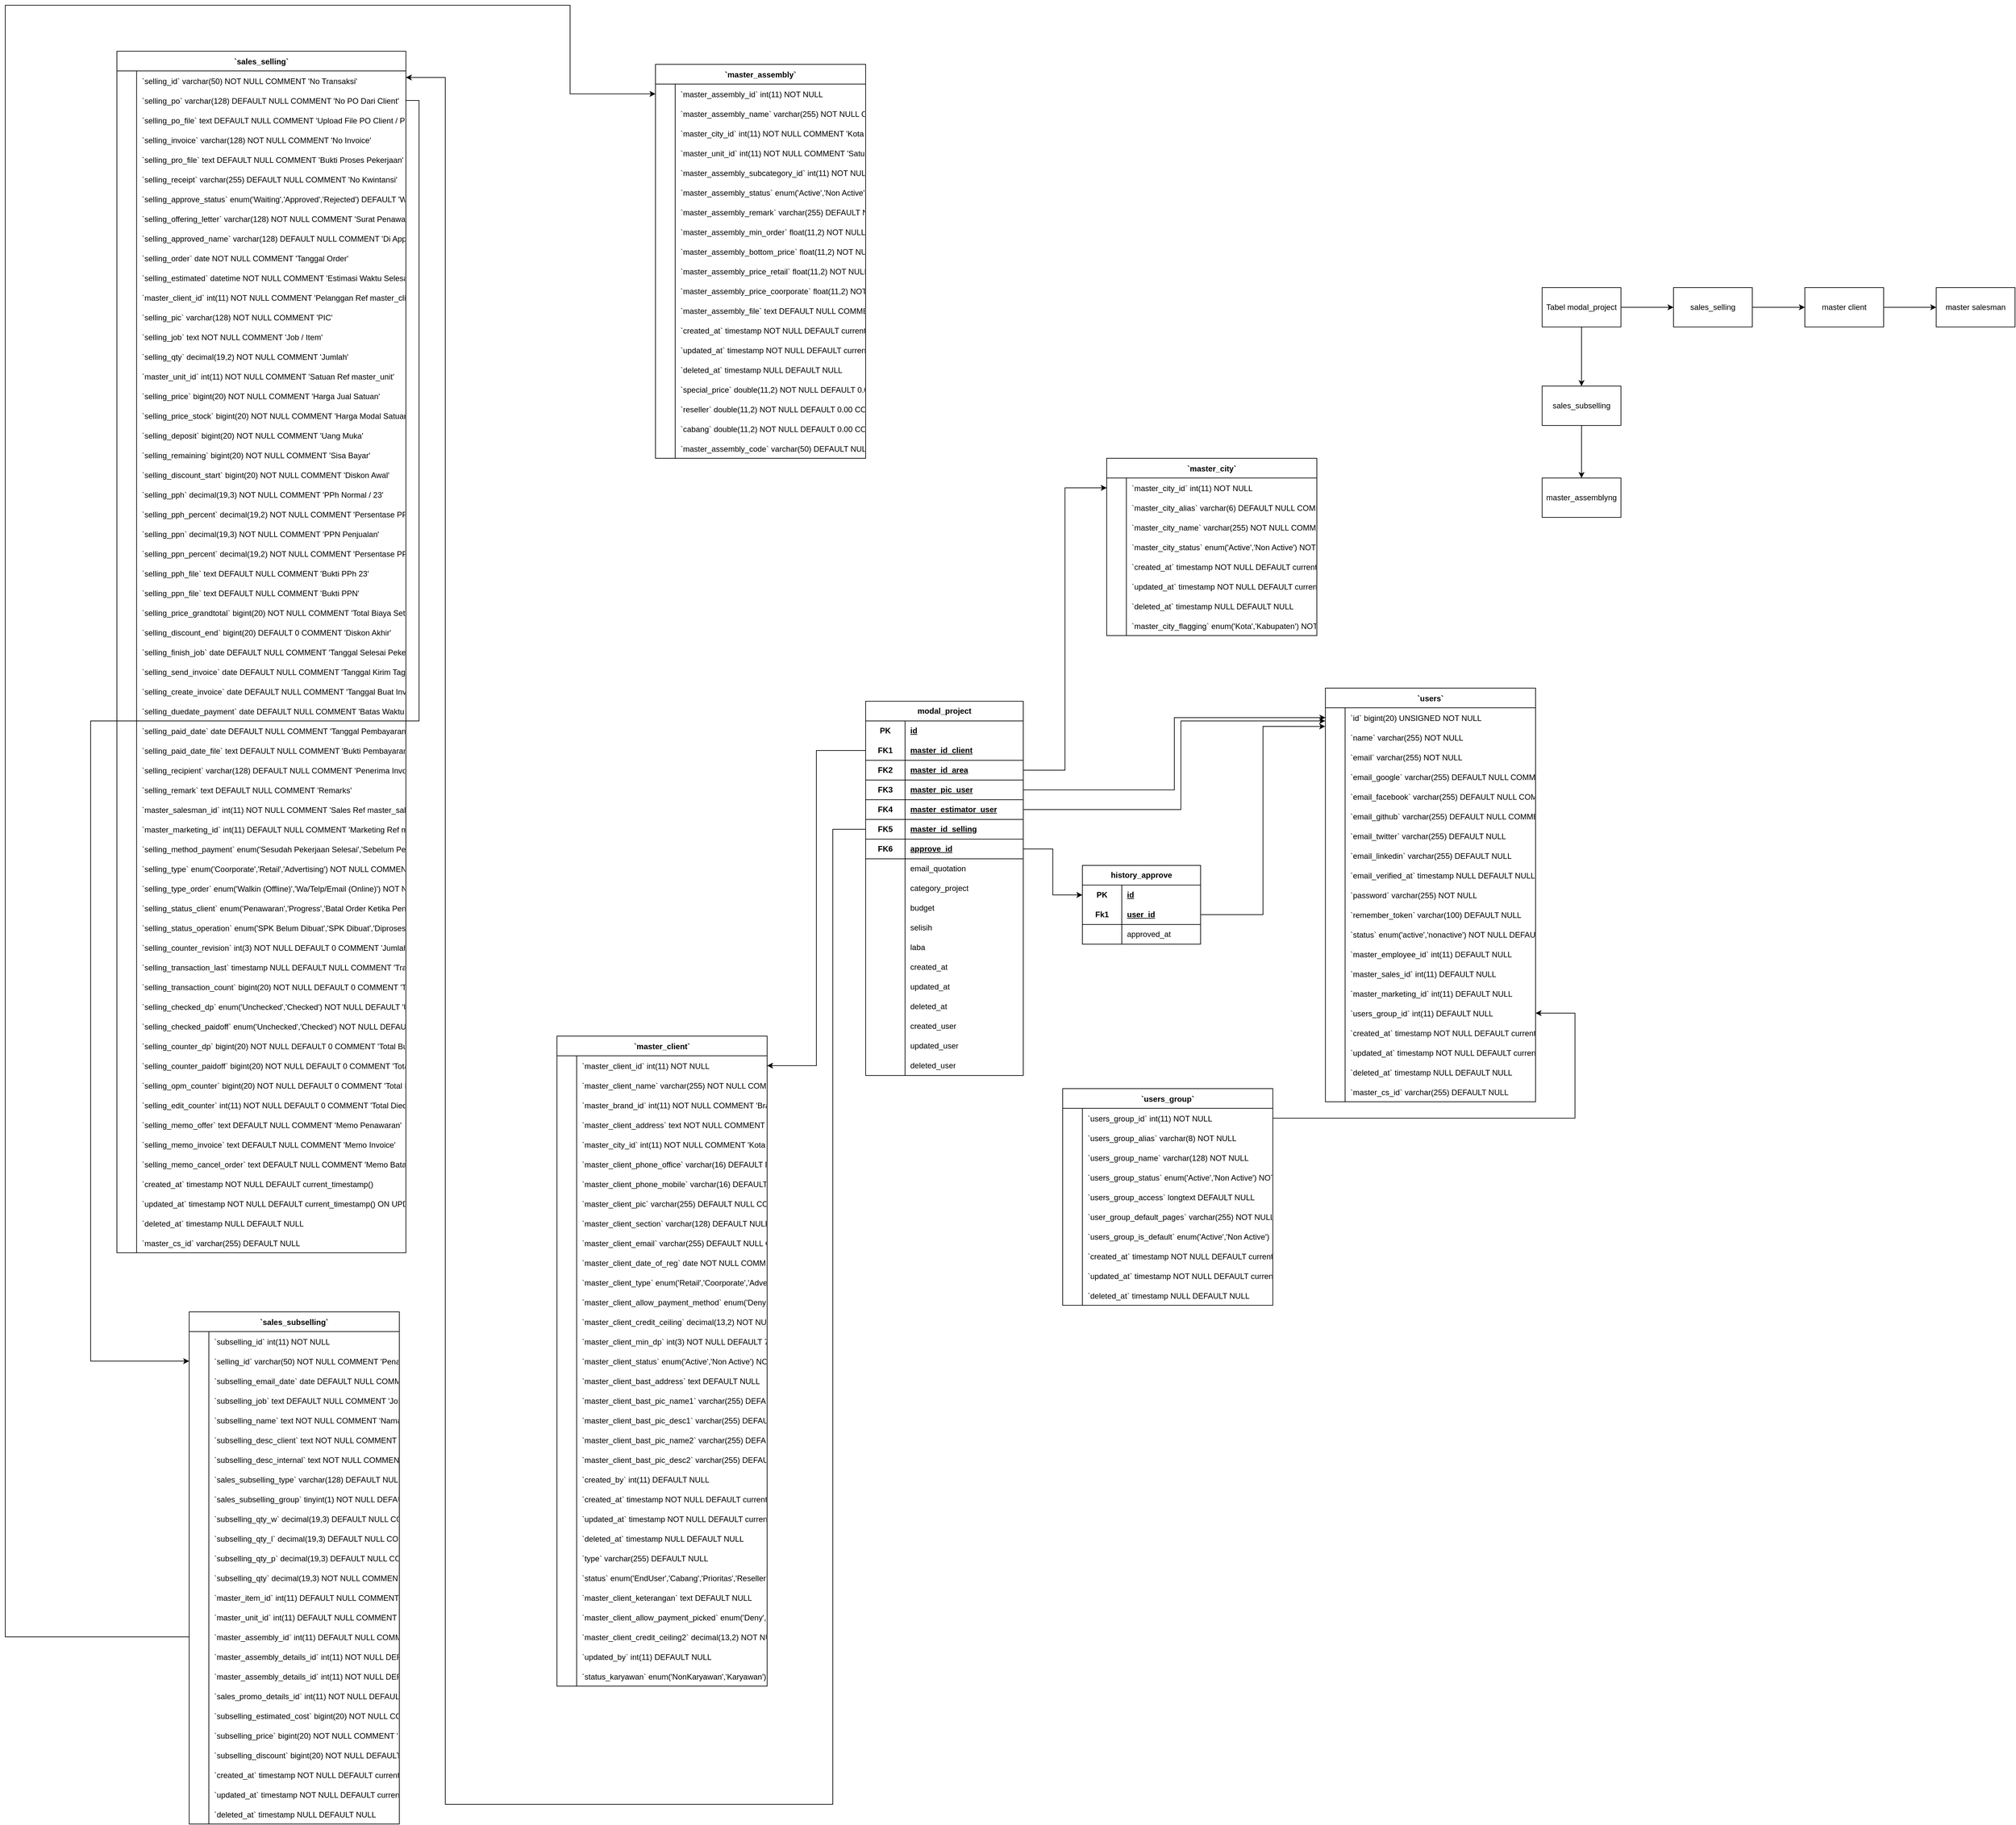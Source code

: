 <mxfile version="28.0.6">
  <diagram id="C5RBs43oDa-KdzZeNtuy" name="Page-1">
    <mxGraphModel dx="3102" dy="3076" grid="1" gridSize="10" guides="1" tooltips="1" connect="1" arrows="1" fold="1" page="1" pageScale="1" pageWidth="827" pageHeight="1169" math="0" shadow="0">
      <root>
        <mxCell id="WIyWlLk6GJQsqaUBKTNV-0" />
        <mxCell id="WIyWlLk6GJQsqaUBKTNV-1" parent="WIyWlLk6GJQsqaUBKTNV-0" />
        <mxCell id="oFCcp2SO6EP1UVaRg8ww-39" value="`sales_selling`" style="shape=table;startSize=30;container=1;collapsible=1;childLayout=tableLayout;fixedRows=1;rowLines=0;fontStyle=1;align=center;resizeLast=1;" parent="WIyWlLk6GJQsqaUBKTNV-1" vertex="1">
          <mxGeometry x="-1000" y="-2240" width="440" height="1830" as="geometry" />
        </mxCell>
        <mxCell id="oFCcp2SO6EP1UVaRg8ww-40" value="" style="shape=tableRow;horizontal=0;startSize=0;swimlaneHead=0;swimlaneBody=0;fillColor=none;collapsible=0;dropTarget=0;points=[[0,0.5],[1,0.5]];portConstraint=eastwest;strokeColor=inherit;top=0;left=0;right=0;bottom=0;" parent="oFCcp2SO6EP1UVaRg8ww-39" vertex="1">
          <mxGeometry y="30" width="440" height="30" as="geometry" />
        </mxCell>
        <mxCell id="oFCcp2SO6EP1UVaRg8ww-41" value="" style="shape=partialRectangle;overflow=hidden;connectable=0;fillColor=none;strokeColor=inherit;top=0;left=0;bottom=0;right=0;" parent="oFCcp2SO6EP1UVaRg8ww-40" vertex="1">
          <mxGeometry width="30" height="30" as="geometry">
            <mxRectangle width="30" height="30" as="alternateBounds" />
          </mxGeometry>
        </mxCell>
        <mxCell id="oFCcp2SO6EP1UVaRg8ww-42" value="`selling_id` varchar(50) NOT NULL COMMENT &#39;No Transaksi&#39;" style="shape=partialRectangle;overflow=hidden;connectable=0;fillColor=none;align=left;strokeColor=inherit;top=0;left=0;bottom=0;right=0;spacingLeft=6;" parent="oFCcp2SO6EP1UVaRg8ww-40" vertex="1">
          <mxGeometry x="30" width="410" height="30" as="geometry">
            <mxRectangle width="410" height="30" as="alternateBounds" />
          </mxGeometry>
        </mxCell>
        <mxCell id="oFCcp2SO6EP1UVaRg8ww-43" value="" style="shape=tableRow;horizontal=0;startSize=0;swimlaneHead=0;swimlaneBody=0;fillColor=none;collapsible=0;dropTarget=0;points=[[0,0.5],[1,0.5]];portConstraint=eastwest;strokeColor=inherit;top=0;left=0;right=0;bottom=0;" parent="oFCcp2SO6EP1UVaRg8ww-39" vertex="1">
          <mxGeometry y="60" width="440" height="30" as="geometry" />
        </mxCell>
        <mxCell id="oFCcp2SO6EP1UVaRg8ww-44" value="" style="shape=partialRectangle;overflow=hidden;connectable=0;fillColor=none;strokeColor=inherit;top=0;left=0;bottom=0;right=0;" parent="oFCcp2SO6EP1UVaRg8ww-43" vertex="1">
          <mxGeometry width="30" height="30" as="geometry">
            <mxRectangle width="30" height="30" as="alternateBounds" />
          </mxGeometry>
        </mxCell>
        <mxCell id="oFCcp2SO6EP1UVaRg8ww-45" value="`selling_po` varchar(128) DEFAULT NULL COMMENT &#39;No PO Dari Client&#39;" style="shape=partialRectangle;overflow=hidden;connectable=0;fillColor=none;align=left;strokeColor=inherit;top=0;left=0;bottom=0;right=0;spacingLeft=6;" parent="oFCcp2SO6EP1UVaRg8ww-43" vertex="1">
          <mxGeometry x="30" width="410" height="30" as="geometry">
            <mxRectangle width="410" height="30" as="alternateBounds" />
          </mxGeometry>
        </mxCell>
        <mxCell id="oFCcp2SO6EP1UVaRg8ww-46" value="" style="shape=tableRow;horizontal=0;startSize=0;swimlaneHead=0;swimlaneBody=0;fillColor=none;collapsible=0;dropTarget=0;points=[[0,0.5],[1,0.5]];portConstraint=eastwest;strokeColor=inherit;top=0;left=0;right=0;bottom=0;" parent="oFCcp2SO6EP1UVaRg8ww-39" vertex="1">
          <mxGeometry y="90" width="440" height="30" as="geometry" />
        </mxCell>
        <mxCell id="oFCcp2SO6EP1UVaRg8ww-47" value="" style="shape=partialRectangle;overflow=hidden;connectable=0;fillColor=none;strokeColor=inherit;top=0;left=0;bottom=0;right=0;" parent="oFCcp2SO6EP1UVaRg8ww-46" vertex="1">
          <mxGeometry width="30" height="30" as="geometry">
            <mxRectangle width="30" height="30" as="alternateBounds" />
          </mxGeometry>
        </mxCell>
        <mxCell id="oFCcp2SO6EP1UVaRg8ww-48" value="`selling_po_file` text DEFAULT NULL COMMENT &#39;Upload File PO Client / Pelanggan&#39;" style="shape=partialRectangle;overflow=hidden;connectable=0;fillColor=none;align=left;strokeColor=inherit;top=0;left=0;bottom=0;right=0;spacingLeft=6;" parent="oFCcp2SO6EP1UVaRg8ww-46" vertex="1">
          <mxGeometry x="30" width="410" height="30" as="geometry">
            <mxRectangle width="410" height="30" as="alternateBounds" />
          </mxGeometry>
        </mxCell>
        <mxCell id="oFCcp2SO6EP1UVaRg8ww-49" value="" style="shape=tableRow;horizontal=0;startSize=0;swimlaneHead=0;swimlaneBody=0;fillColor=none;collapsible=0;dropTarget=0;points=[[0,0.5],[1,0.5]];portConstraint=eastwest;strokeColor=inherit;top=0;left=0;right=0;bottom=0;" parent="oFCcp2SO6EP1UVaRg8ww-39" vertex="1">
          <mxGeometry y="120" width="440" height="30" as="geometry" />
        </mxCell>
        <mxCell id="oFCcp2SO6EP1UVaRg8ww-50" value="" style="shape=partialRectangle;overflow=hidden;connectable=0;fillColor=none;strokeColor=inherit;top=0;left=0;bottom=0;right=0;" parent="oFCcp2SO6EP1UVaRg8ww-49" vertex="1">
          <mxGeometry width="30" height="30" as="geometry">
            <mxRectangle width="30" height="30" as="alternateBounds" />
          </mxGeometry>
        </mxCell>
        <mxCell id="oFCcp2SO6EP1UVaRg8ww-51" value="`selling_invoice` varchar(128) NOT NULL COMMENT &#39;No Invoice&#39;" style="shape=partialRectangle;overflow=hidden;connectable=0;fillColor=none;align=left;strokeColor=inherit;top=0;left=0;bottom=0;right=0;spacingLeft=6;" parent="oFCcp2SO6EP1UVaRg8ww-49" vertex="1">
          <mxGeometry x="30" width="410" height="30" as="geometry">
            <mxRectangle width="410" height="30" as="alternateBounds" />
          </mxGeometry>
        </mxCell>
        <mxCell id="oFCcp2SO6EP1UVaRg8ww-52" value="" style="shape=tableRow;horizontal=0;startSize=0;swimlaneHead=0;swimlaneBody=0;fillColor=none;collapsible=0;dropTarget=0;points=[[0,0.5],[1,0.5]];portConstraint=eastwest;strokeColor=inherit;top=0;left=0;right=0;bottom=0;" parent="oFCcp2SO6EP1UVaRg8ww-39" vertex="1">
          <mxGeometry y="150" width="440" height="30" as="geometry" />
        </mxCell>
        <mxCell id="oFCcp2SO6EP1UVaRg8ww-53" value="" style="shape=partialRectangle;overflow=hidden;connectable=0;fillColor=none;strokeColor=inherit;top=0;left=0;bottom=0;right=0;" parent="oFCcp2SO6EP1UVaRg8ww-52" vertex="1">
          <mxGeometry width="30" height="30" as="geometry">
            <mxRectangle width="30" height="30" as="alternateBounds" />
          </mxGeometry>
        </mxCell>
        <mxCell id="oFCcp2SO6EP1UVaRg8ww-54" value="`selling_pro_file` text DEFAULT NULL COMMENT &#39;Bukti Proses Pekerjaan&#39;" style="shape=partialRectangle;overflow=hidden;connectable=0;fillColor=none;align=left;strokeColor=inherit;top=0;left=0;bottom=0;right=0;spacingLeft=6;" parent="oFCcp2SO6EP1UVaRg8ww-52" vertex="1">
          <mxGeometry x="30" width="410" height="30" as="geometry">
            <mxRectangle width="410" height="30" as="alternateBounds" />
          </mxGeometry>
        </mxCell>
        <mxCell id="oFCcp2SO6EP1UVaRg8ww-55" value="" style="shape=tableRow;horizontal=0;startSize=0;swimlaneHead=0;swimlaneBody=0;fillColor=none;collapsible=0;dropTarget=0;points=[[0,0.5],[1,0.5]];portConstraint=eastwest;strokeColor=inherit;top=0;left=0;right=0;bottom=0;" parent="oFCcp2SO6EP1UVaRg8ww-39" vertex="1">
          <mxGeometry y="180" width="440" height="30" as="geometry" />
        </mxCell>
        <mxCell id="oFCcp2SO6EP1UVaRg8ww-56" value="" style="shape=partialRectangle;overflow=hidden;connectable=0;fillColor=none;strokeColor=inherit;top=0;left=0;bottom=0;right=0;" parent="oFCcp2SO6EP1UVaRg8ww-55" vertex="1">
          <mxGeometry width="30" height="30" as="geometry">
            <mxRectangle width="30" height="30" as="alternateBounds" />
          </mxGeometry>
        </mxCell>
        <mxCell id="oFCcp2SO6EP1UVaRg8ww-57" value="`selling_receipt` varchar(255) DEFAULT NULL COMMENT &#39;No Kwintansi&#39;" style="shape=partialRectangle;overflow=hidden;connectable=0;fillColor=none;align=left;strokeColor=inherit;top=0;left=0;bottom=0;right=0;spacingLeft=6;" parent="oFCcp2SO6EP1UVaRg8ww-55" vertex="1">
          <mxGeometry x="30" width="410" height="30" as="geometry">
            <mxRectangle width="410" height="30" as="alternateBounds" />
          </mxGeometry>
        </mxCell>
        <mxCell id="oFCcp2SO6EP1UVaRg8ww-58" value="" style="shape=tableRow;horizontal=0;startSize=0;swimlaneHead=0;swimlaneBody=0;fillColor=none;collapsible=0;dropTarget=0;points=[[0,0.5],[1,0.5]];portConstraint=eastwest;strokeColor=inherit;top=0;left=0;right=0;bottom=0;" parent="oFCcp2SO6EP1UVaRg8ww-39" vertex="1">
          <mxGeometry y="210" width="440" height="30" as="geometry" />
        </mxCell>
        <mxCell id="oFCcp2SO6EP1UVaRg8ww-59" value="" style="shape=partialRectangle;overflow=hidden;connectable=0;fillColor=none;strokeColor=inherit;top=0;left=0;bottom=0;right=0;" parent="oFCcp2SO6EP1UVaRg8ww-58" vertex="1">
          <mxGeometry width="30" height="30" as="geometry">
            <mxRectangle width="30" height="30" as="alternateBounds" />
          </mxGeometry>
        </mxCell>
        <mxCell id="oFCcp2SO6EP1UVaRg8ww-60" value="`selling_approve_status` enum(&#39;Waiting&#39;,&#39;Approved&#39;,&#39;Rejected&#39;) DEFAULT &#39;Waiting&#39; COMMENT &#39;Status Approve Penawaran&#39;" style="shape=partialRectangle;overflow=hidden;connectable=0;fillColor=none;align=left;strokeColor=inherit;top=0;left=0;bottom=0;right=0;spacingLeft=6;" parent="oFCcp2SO6EP1UVaRg8ww-58" vertex="1">
          <mxGeometry x="30" width="410" height="30" as="geometry">
            <mxRectangle width="410" height="30" as="alternateBounds" />
          </mxGeometry>
        </mxCell>
        <mxCell id="oFCcp2SO6EP1UVaRg8ww-61" value="" style="shape=tableRow;horizontal=0;startSize=0;swimlaneHead=0;swimlaneBody=0;fillColor=none;collapsible=0;dropTarget=0;points=[[0,0.5],[1,0.5]];portConstraint=eastwest;strokeColor=inherit;top=0;left=0;right=0;bottom=0;" parent="oFCcp2SO6EP1UVaRg8ww-39" vertex="1">
          <mxGeometry y="240" width="440" height="30" as="geometry" />
        </mxCell>
        <mxCell id="oFCcp2SO6EP1UVaRg8ww-62" value="" style="shape=partialRectangle;overflow=hidden;connectable=0;fillColor=none;strokeColor=inherit;top=0;left=0;bottom=0;right=0;" parent="oFCcp2SO6EP1UVaRg8ww-61" vertex="1">
          <mxGeometry width="30" height="30" as="geometry">
            <mxRectangle width="30" height="30" as="alternateBounds" />
          </mxGeometry>
        </mxCell>
        <mxCell id="oFCcp2SO6EP1UVaRg8ww-63" value="`selling_offering_letter` varchar(128) NOT NULL COMMENT &#39;Surat Penawaran&#39;" style="shape=partialRectangle;overflow=hidden;connectable=0;fillColor=none;align=left;strokeColor=inherit;top=0;left=0;bottom=0;right=0;spacingLeft=6;" parent="oFCcp2SO6EP1UVaRg8ww-61" vertex="1">
          <mxGeometry x="30" width="410" height="30" as="geometry">
            <mxRectangle width="410" height="30" as="alternateBounds" />
          </mxGeometry>
        </mxCell>
        <mxCell id="oFCcp2SO6EP1UVaRg8ww-64" value="" style="shape=tableRow;horizontal=0;startSize=0;swimlaneHead=0;swimlaneBody=0;fillColor=none;collapsible=0;dropTarget=0;points=[[0,0.5],[1,0.5]];portConstraint=eastwest;strokeColor=inherit;top=0;left=0;right=0;bottom=0;" parent="oFCcp2SO6EP1UVaRg8ww-39" vertex="1">
          <mxGeometry y="270" width="440" height="30" as="geometry" />
        </mxCell>
        <mxCell id="oFCcp2SO6EP1UVaRg8ww-65" value="" style="shape=partialRectangle;overflow=hidden;connectable=0;fillColor=none;strokeColor=inherit;top=0;left=0;bottom=0;right=0;" parent="oFCcp2SO6EP1UVaRg8ww-64" vertex="1">
          <mxGeometry width="30" height="30" as="geometry">
            <mxRectangle width="30" height="30" as="alternateBounds" />
          </mxGeometry>
        </mxCell>
        <mxCell id="oFCcp2SO6EP1UVaRg8ww-66" value="`selling_approved_name` varchar(128) DEFAULT NULL COMMENT &#39;Di Approve Oleh&#39;" style="shape=partialRectangle;overflow=hidden;connectable=0;fillColor=none;align=left;strokeColor=inherit;top=0;left=0;bottom=0;right=0;spacingLeft=6;" parent="oFCcp2SO6EP1UVaRg8ww-64" vertex="1">
          <mxGeometry x="30" width="410" height="30" as="geometry">
            <mxRectangle width="410" height="30" as="alternateBounds" />
          </mxGeometry>
        </mxCell>
        <mxCell id="oFCcp2SO6EP1UVaRg8ww-67" value="" style="shape=tableRow;horizontal=0;startSize=0;swimlaneHead=0;swimlaneBody=0;fillColor=none;collapsible=0;dropTarget=0;points=[[0,0.5],[1,0.5]];portConstraint=eastwest;strokeColor=inherit;top=0;left=0;right=0;bottom=0;" parent="oFCcp2SO6EP1UVaRg8ww-39" vertex="1">
          <mxGeometry y="300" width="440" height="30" as="geometry" />
        </mxCell>
        <mxCell id="oFCcp2SO6EP1UVaRg8ww-68" value="" style="shape=partialRectangle;overflow=hidden;connectable=0;fillColor=none;strokeColor=inherit;top=0;left=0;bottom=0;right=0;" parent="oFCcp2SO6EP1UVaRg8ww-67" vertex="1">
          <mxGeometry width="30" height="30" as="geometry">
            <mxRectangle width="30" height="30" as="alternateBounds" />
          </mxGeometry>
        </mxCell>
        <mxCell id="oFCcp2SO6EP1UVaRg8ww-69" value="`selling_order` date NOT NULL COMMENT &#39;Tanggal Order&#39;" style="shape=partialRectangle;overflow=hidden;connectable=0;fillColor=none;align=left;strokeColor=inherit;top=0;left=0;bottom=0;right=0;spacingLeft=6;" parent="oFCcp2SO6EP1UVaRg8ww-67" vertex="1">
          <mxGeometry x="30" width="410" height="30" as="geometry">
            <mxRectangle width="410" height="30" as="alternateBounds" />
          </mxGeometry>
        </mxCell>
        <mxCell id="oFCcp2SO6EP1UVaRg8ww-70" value="" style="shape=tableRow;horizontal=0;startSize=0;swimlaneHead=0;swimlaneBody=0;fillColor=none;collapsible=0;dropTarget=0;points=[[0,0.5],[1,0.5]];portConstraint=eastwest;strokeColor=inherit;top=0;left=0;right=0;bottom=0;" parent="oFCcp2SO6EP1UVaRg8ww-39" vertex="1">
          <mxGeometry y="330" width="440" height="30" as="geometry" />
        </mxCell>
        <mxCell id="oFCcp2SO6EP1UVaRg8ww-71" value="" style="shape=partialRectangle;overflow=hidden;connectable=0;fillColor=none;strokeColor=inherit;top=0;left=0;bottom=0;right=0;" parent="oFCcp2SO6EP1UVaRg8ww-70" vertex="1">
          <mxGeometry width="30" height="30" as="geometry">
            <mxRectangle width="30" height="30" as="alternateBounds" />
          </mxGeometry>
        </mxCell>
        <mxCell id="oFCcp2SO6EP1UVaRg8ww-72" value="`selling_estimated` datetime NOT NULL COMMENT &#39;Estimasi Waktu Selesai Pekerjaan&#39;" style="shape=partialRectangle;overflow=hidden;connectable=0;fillColor=none;align=left;strokeColor=inherit;top=0;left=0;bottom=0;right=0;spacingLeft=6;" parent="oFCcp2SO6EP1UVaRg8ww-70" vertex="1">
          <mxGeometry x="30" width="410" height="30" as="geometry">
            <mxRectangle width="410" height="30" as="alternateBounds" />
          </mxGeometry>
        </mxCell>
        <mxCell id="oFCcp2SO6EP1UVaRg8ww-73" value="" style="shape=tableRow;horizontal=0;startSize=0;swimlaneHead=0;swimlaneBody=0;fillColor=none;collapsible=0;dropTarget=0;points=[[0,0.5],[1,0.5]];portConstraint=eastwest;strokeColor=inherit;top=0;left=0;right=0;bottom=0;" parent="oFCcp2SO6EP1UVaRg8ww-39" vertex="1">
          <mxGeometry y="360" width="440" height="30" as="geometry" />
        </mxCell>
        <mxCell id="oFCcp2SO6EP1UVaRg8ww-74" value="" style="shape=partialRectangle;overflow=hidden;connectable=0;fillColor=none;strokeColor=inherit;top=0;left=0;bottom=0;right=0;" parent="oFCcp2SO6EP1UVaRg8ww-73" vertex="1">
          <mxGeometry width="30" height="30" as="geometry">
            <mxRectangle width="30" height="30" as="alternateBounds" />
          </mxGeometry>
        </mxCell>
        <mxCell id="oFCcp2SO6EP1UVaRg8ww-75" value="`master_client_id` int(11) NOT NULL COMMENT &#39;Pelanggan Ref master_client&#39;" style="shape=partialRectangle;overflow=hidden;connectable=0;fillColor=none;align=left;strokeColor=inherit;top=0;left=0;bottom=0;right=0;spacingLeft=6;" parent="oFCcp2SO6EP1UVaRg8ww-73" vertex="1">
          <mxGeometry x="30" width="410" height="30" as="geometry">
            <mxRectangle width="410" height="30" as="alternateBounds" />
          </mxGeometry>
        </mxCell>
        <mxCell id="oFCcp2SO6EP1UVaRg8ww-76" value="" style="shape=tableRow;horizontal=0;startSize=0;swimlaneHead=0;swimlaneBody=0;fillColor=none;collapsible=0;dropTarget=0;points=[[0,0.5],[1,0.5]];portConstraint=eastwest;strokeColor=inherit;top=0;left=0;right=0;bottom=0;" parent="oFCcp2SO6EP1UVaRg8ww-39" vertex="1">
          <mxGeometry y="390" width="440" height="30" as="geometry" />
        </mxCell>
        <mxCell id="oFCcp2SO6EP1UVaRg8ww-77" value="" style="shape=partialRectangle;overflow=hidden;connectable=0;fillColor=none;strokeColor=inherit;top=0;left=0;bottom=0;right=0;" parent="oFCcp2SO6EP1UVaRg8ww-76" vertex="1">
          <mxGeometry width="30" height="30" as="geometry">
            <mxRectangle width="30" height="30" as="alternateBounds" />
          </mxGeometry>
        </mxCell>
        <mxCell id="oFCcp2SO6EP1UVaRg8ww-78" value="`selling_pic` varchar(128) NOT NULL COMMENT &#39;PIC&#39;" style="shape=partialRectangle;overflow=hidden;connectable=0;fillColor=none;align=left;strokeColor=inherit;top=0;left=0;bottom=0;right=0;spacingLeft=6;" parent="oFCcp2SO6EP1UVaRg8ww-76" vertex="1">
          <mxGeometry x="30" width="410" height="30" as="geometry">
            <mxRectangle width="410" height="30" as="alternateBounds" />
          </mxGeometry>
        </mxCell>
        <mxCell id="oFCcp2SO6EP1UVaRg8ww-79" value="" style="shape=tableRow;horizontal=0;startSize=0;swimlaneHead=0;swimlaneBody=0;fillColor=none;collapsible=0;dropTarget=0;points=[[0,0.5],[1,0.5]];portConstraint=eastwest;strokeColor=inherit;top=0;left=0;right=0;bottom=0;" parent="oFCcp2SO6EP1UVaRg8ww-39" vertex="1">
          <mxGeometry y="420" width="440" height="30" as="geometry" />
        </mxCell>
        <mxCell id="oFCcp2SO6EP1UVaRg8ww-80" value="" style="shape=partialRectangle;overflow=hidden;connectable=0;fillColor=none;strokeColor=inherit;top=0;left=0;bottom=0;right=0;" parent="oFCcp2SO6EP1UVaRg8ww-79" vertex="1">
          <mxGeometry width="30" height="30" as="geometry">
            <mxRectangle width="30" height="30" as="alternateBounds" />
          </mxGeometry>
        </mxCell>
        <mxCell id="oFCcp2SO6EP1UVaRg8ww-81" value="`selling_job` text NOT NULL COMMENT &#39;Job / Item&#39;" style="shape=partialRectangle;overflow=hidden;connectable=0;fillColor=none;align=left;strokeColor=inherit;top=0;left=0;bottom=0;right=0;spacingLeft=6;" parent="oFCcp2SO6EP1UVaRg8ww-79" vertex="1">
          <mxGeometry x="30" width="410" height="30" as="geometry">
            <mxRectangle width="410" height="30" as="alternateBounds" />
          </mxGeometry>
        </mxCell>
        <mxCell id="oFCcp2SO6EP1UVaRg8ww-82" value="" style="shape=tableRow;horizontal=0;startSize=0;swimlaneHead=0;swimlaneBody=0;fillColor=none;collapsible=0;dropTarget=0;points=[[0,0.5],[1,0.5]];portConstraint=eastwest;strokeColor=inherit;top=0;left=0;right=0;bottom=0;" parent="oFCcp2SO6EP1UVaRg8ww-39" vertex="1">
          <mxGeometry y="450" width="440" height="30" as="geometry" />
        </mxCell>
        <mxCell id="oFCcp2SO6EP1UVaRg8ww-83" value="" style="shape=partialRectangle;overflow=hidden;connectable=0;fillColor=none;strokeColor=inherit;top=0;left=0;bottom=0;right=0;" parent="oFCcp2SO6EP1UVaRg8ww-82" vertex="1">
          <mxGeometry width="30" height="30" as="geometry">
            <mxRectangle width="30" height="30" as="alternateBounds" />
          </mxGeometry>
        </mxCell>
        <mxCell id="oFCcp2SO6EP1UVaRg8ww-84" value="`selling_qty` decimal(19,2) NOT NULL COMMENT &#39;Jumlah&#39;" style="shape=partialRectangle;overflow=hidden;connectable=0;fillColor=none;align=left;strokeColor=inherit;top=0;left=0;bottom=0;right=0;spacingLeft=6;" parent="oFCcp2SO6EP1UVaRg8ww-82" vertex="1">
          <mxGeometry x="30" width="410" height="30" as="geometry">
            <mxRectangle width="410" height="30" as="alternateBounds" />
          </mxGeometry>
        </mxCell>
        <mxCell id="oFCcp2SO6EP1UVaRg8ww-85" value="" style="shape=tableRow;horizontal=0;startSize=0;swimlaneHead=0;swimlaneBody=0;fillColor=none;collapsible=0;dropTarget=0;points=[[0,0.5],[1,0.5]];portConstraint=eastwest;strokeColor=inherit;top=0;left=0;right=0;bottom=0;" parent="oFCcp2SO6EP1UVaRg8ww-39" vertex="1">
          <mxGeometry y="480" width="440" height="30" as="geometry" />
        </mxCell>
        <mxCell id="oFCcp2SO6EP1UVaRg8ww-86" value="" style="shape=partialRectangle;overflow=hidden;connectable=0;fillColor=none;strokeColor=inherit;top=0;left=0;bottom=0;right=0;" parent="oFCcp2SO6EP1UVaRg8ww-85" vertex="1">
          <mxGeometry width="30" height="30" as="geometry">
            <mxRectangle width="30" height="30" as="alternateBounds" />
          </mxGeometry>
        </mxCell>
        <mxCell id="oFCcp2SO6EP1UVaRg8ww-87" value="`master_unit_id` int(11) NOT NULL COMMENT &#39;Satuan Ref master_unit&#39;" style="shape=partialRectangle;overflow=hidden;connectable=0;fillColor=none;align=left;strokeColor=inherit;top=0;left=0;bottom=0;right=0;spacingLeft=6;" parent="oFCcp2SO6EP1UVaRg8ww-85" vertex="1">
          <mxGeometry x="30" width="410" height="30" as="geometry">
            <mxRectangle width="410" height="30" as="alternateBounds" />
          </mxGeometry>
        </mxCell>
        <mxCell id="oFCcp2SO6EP1UVaRg8ww-88" value="" style="shape=tableRow;horizontal=0;startSize=0;swimlaneHead=0;swimlaneBody=0;fillColor=none;collapsible=0;dropTarget=0;points=[[0,0.5],[1,0.5]];portConstraint=eastwest;strokeColor=inherit;top=0;left=0;right=0;bottom=0;" parent="oFCcp2SO6EP1UVaRg8ww-39" vertex="1">
          <mxGeometry y="510" width="440" height="30" as="geometry" />
        </mxCell>
        <mxCell id="oFCcp2SO6EP1UVaRg8ww-89" value="" style="shape=partialRectangle;overflow=hidden;connectable=0;fillColor=none;strokeColor=inherit;top=0;left=0;bottom=0;right=0;" parent="oFCcp2SO6EP1UVaRg8ww-88" vertex="1">
          <mxGeometry width="30" height="30" as="geometry">
            <mxRectangle width="30" height="30" as="alternateBounds" />
          </mxGeometry>
        </mxCell>
        <mxCell id="oFCcp2SO6EP1UVaRg8ww-90" value="`selling_price` bigint(20) NOT NULL COMMENT &#39;Harga Jual Satuan&#39;" style="shape=partialRectangle;overflow=hidden;connectable=0;fillColor=none;align=left;strokeColor=inherit;top=0;left=0;bottom=0;right=0;spacingLeft=6;" parent="oFCcp2SO6EP1UVaRg8ww-88" vertex="1">
          <mxGeometry x="30" width="410" height="30" as="geometry">
            <mxRectangle width="410" height="30" as="alternateBounds" />
          </mxGeometry>
        </mxCell>
        <mxCell id="oFCcp2SO6EP1UVaRg8ww-91" value="" style="shape=tableRow;horizontal=0;startSize=0;swimlaneHead=0;swimlaneBody=0;fillColor=none;collapsible=0;dropTarget=0;points=[[0,0.5],[1,0.5]];portConstraint=eastwest;strokeColor=inherit;top=0;left=0;right=0;bottom=0;" parent="oFCcp2SO6EP1UVaRg8ww-39" vertex="1">
          <mxGeometry y="540" width="440" height="30" as="geometry" />
        </mxCell>
        <mxCell id="oFCcp2SO6EP1UVaRg8ww-92" value="" style="shape=partialRectangle;overflow=hidden;connectable=0;fillColor=none;strokeColor=inherit;top=0;left=0;bottom=0;right=0;" parent="oFCcp2SO6EP1UVaRg8ww-91" vertex="1">
          <mxGeometry width="30" height="30" as="geometry">
            <mxRectangle width="30" height="30" as="alternateBounds" />
          </mxGeometry>
        </mxCell>
        <mxCell id="oFCcp2SO6EP1UVaRg8ww-93" value="`selling_price_stock` bigint(20) NOT NULL COMMENT &#39;Harga Modal Satuan&#39;" style="shape=partialRectangle;overflow=hidden;connectable=0;fillColor=none;align=left;strokeColor=inherit;top=0;left=0;bottom=0;right=0;spacingLeft=6;" parent="oFCcp2SO6EP1UVaRg8ww-91" vertex="1">
          <mxGeometry x="30" width="410" height="30" as="geometry">
            <mxRectangle width="410" height="30" as="alternateBounds" />
          </mxGeometry>
        </mxCell>
        <mxCell id="oFCcp2SO6EP1UVaRg8ww-94" value="" style="shape=tableRow;horizontal=0;startSize=0;swimlaneHead=0;swimlaneBody=0;fillColor=none;collapsible=0;dropTarget=0;points=[[0,0.5],[1,0.5]];portConstraint=eastwest;strokeColor=inherit;top=0;left=0;right=0;bottom=0;" parent="oFCcp2SO6EP1UVaRg8ww-39" vertex="1">
          <mxGeometry y="570" width="440" height="30" as="geometry" />
        </mxCell>
        <mxCell id="oFCcp2SO6EP1UVaRg8ww-95" value="" style="shape=partialRectangle;overflow=hidden;connectable=0;fillColor=none;strokeColor=inherit;top=0;left=0;bottom=0;right=0;" parent="oFCcp2SO6EP1UVaRg8ww-94" vertex="1">
          <mxGeometry width="30" height="30" as="geometry">
            <mxRectangle width="30" height="30" as="alternateBounds" />
          </mxGeometry>
        </mxCell>
        <mxCell id="oFCcp2SO6EP1UVaRg8ww-96" value="`selling_deposit` bigint(20) NOT NULL COMMENT &#39;Uang Muka&#39;" style="shape=partialRectangle;overflow=hidden;connectable=0;fillColor=none;align=left;strokeColor=inherit;top=0;left=0;bottom=0;right=0;spacingLeft=6;" parent="oFCcp2SO6EP1UVaRg8ww-94" vertex="1">
          <mxGeometry x="30" width="410" height="30" as="geometry">
            <mxRectangle width="410" height="30" as="alternateBounds" />
          </mxGeometry>
        </mxCell>
        <mxCell id="oFCcp2SO6EP1UVaRg8ww-97" value="" style="shape=tableRow;horizontal=0;startSize=0;swimlaneHead=0;swimlaneBody=0;fillColor=none;collapsible=0;dropTarget=0;points=[[0,0.5],[1,0.5]];portConstraint=eastwest;strokeColor=inherit;top=0;left=0;right=0;bottom=0;" parent="oFCcp2SO6EP1UVaRg8ww-39" vertex="1">
          <mxGeometry y="600" width="440" height="30" as="geometry" />
        </mxCell>
        <mxCell id="oFCcp2SO6EP1UVaRg8ww-98" value="" style="shape=partialRectangle;overflow=hidden;connectable=0;fillColor=none;strokeColor=inherit;top=0;left=0;bottom=0;right=0;" parent="oFCcp2SO6EP1UVaRg8ww-97" vertex="1">
          <mxGeometry width="30" height="30" as="geometry">
            <mxRectangle width="30" height="30" as="alternateBounds" />
          </mxGeometry>
        </mxCell>
        <mxCell id="oFCcp2SO6EP1UVaRg8ww-99" value="`selling_remaining` bigint(20) NOT NULL COMMENT &#39;Sisa Bayar&#39;" style="shape=partialRectangle;overflow=hidden;connectable=0;fillColor=none;align=left;strokeColor=inherit;top=0;left=0;bottom=0;right=0;spacingLeft=6;" parent="oFCcp2SO6EP1UVaRg8ww-97" vertex="1">
          <mxGeometry x="30" width="410" height="30" as="geometry">
            <mxRectangle width="410" height="30" as="alternateBounds" />
          </mxGeometry>
        </mxCell>
        <mxCell id="oFCcp2SO6EP1UVaRg8ww-100" value="" style="shape=tableRow;horizontal=0;startSize=0;swimlaneHead=0;swimlaneBody=0;fillColor=none;collapsible=0;dropTarget=0;points=[[0,0.5],[1,0.5]];portConstraint=eastwest;strokeColor=inherit;top=0;left=0;right=0;bottom=0;" parent="oFCcp2SO6EP1UVaRg8ww-39" vertex="1">
          <mxGeometry y="630" width="440" height="30" as="geometry" />
        </mxCell>
        <mxCell id="oFCcp2SO6EP1UVaRg8ww-101" value="" style="shape=partialRectangle;overflow=hidden;connectable=0;fillColor=none;strokeColor=inherit;top=0;left=0;bottom=0;right=0;" parent="oFCcp2SO6EP1UVaRg8ww-100" vertex="1">
          <mxGeometry width="30" height="30" as="geometry">
            <mxRectangle width="30" height="30" as="alternateBounds" />
          </mxGeometry>
        </mxCell>
        <mxCell id="oFCcp2SO6EP1UVaRg8ww-102" value="`selling_discount_start` bigint(20) NOT NULL COMMENT &#39;Diskon Awal&#39;" style="shape=partialRectangle;overflow=hidden;connectable=0;fillColor=none;align=left;strokeColor=inherit;top=0;left=0;bottom=0;right=0;spacingLeft=6;" parent="oFCcp2SO6EP1UVaRg8ww-100" vertex="1">
          <mxGeometry x="30" width="410" height="30" as="geometry">
            <mxRectangle width="410" height="30" as="alternateBounds" />
          </mxGeometry>
        </mxCell>
        <mxCell id="oFCcp2SO6EP1UVaRg8ww-103" value="" style="shape=tableRow;horizontal=0;startSize=0;swimlaneHead=0;swimlaneBody=0;fillColor=none;collapsible=0;dropTarget=0;points=[[0,0.5],[1,0.5]];portConstraint=eastwest;strokeColor=inherit;top=0;left=0;right=0;bottom=0;" parent="oFCcp2SO6EP1UVaRg8ww-39" vertex="1">
          <mxGeometry y="660" width="440" height="30" as="geometry" />
        </mxCell>
        <mxCell id="oFCcp2SO6EP1UVaRg8ww-104" value="" style="shape=partialRectangle;overflow=hidden;connectable=0;fillColor=none;strokeColor=inherit;top=0;left=0;bottom=0;right=0;" parent="oFCcp2SO6EP1UVaRg8ww-103" vertex="1">
          <mxGeometry width="30" height="30" as="geometry">
            <mxRectangle width="30" height="30" as="alternateBounds" />
          </mxGeometry>
        </mxCell>
        <mxCell id="oFCcp2SO6EP1UVaRg8ww-105" value="`selling_pph` decimal(19,3) NOT NULL COMMENT &#39;PPh Normal / 23&#39;" style="shape=partialRectangle;overflow=hidden;connectable=0;fillColor=none;align=left;strokeColor=inherit;top=0;left=0;bottom=0;right=0;spacingLeft=6;" parent="oFCcp2SO6EP1UVaRg8ww-103" vertex="1">
          <mxGeometry x="30" width="410" height="30" as="geometry">
            <mxRectangle width="410" height="30" as="alternateBounds" />
          </mxGeometry>
        </mxCell>
        <mxCell id="oFCcp2SO6EP1UVaRg8ww-106" value="" style="shape=tableRow;horizontal=0;startSize=0;swimlaneHead=0;swimlaneBody=0;fillColor=none;collapsible=0;dropTarget=0;points=[[0,0.5],[1,0.5]];portConstraint=eastwest;strokeColor=inherit;top=0;left=0;right=0;bottom=0;" parent="oFCcp2SO6EP1UVaRg8ww-39" vertex="1">
          <mxGeometry y="690" width="440" height="30" as="geometry" />
        </mxCell>
        <mxCell id="oFCcp2SO6EP1UVaRg8ww-107" value="" style="shape=partialRectangle;overflow=hidden;connectable=0;fillColor=none;strokeColor=inherit;top=0;left=0;bottom=0;right=0;" parent="oFCcp2SO6EP1UVaRg8ww-106" vertex="1">
          <mxGeometry width="30" height="30" as="geometry">
            <mxRectangle width="30" height="30" as="alternateBounds" />
          </mxGeometry>
        </mxCell>
        <mxCell id="oFCcp2SO6EP1UVaRg8ww-108" value="`selling_pph_percent` decimal(19,2) NOT NULL COMMENT &#39;Persentase PPh&#39;" style="shape=partialRectangle;overflow=hidden;connectable=0;fillColor=none;align=left;strokeColor=inherit;top=0;left=0;bottom=0;right=0;spacingLeft=6;" parent="oFCcp2SO6EP1UVaRg8ww-106" vertex="1">
          <mxGeometry x="30" width="410" height="30" as="geometry">
            <mxRectangle width="410" height="30" as="alternateBounds" />
          </mxGeometry>
        </mxCell>
        <mxCell id="oFCcp2SO6EP1UVaRg8ww-109" value="" style="shape=tableRow;horizontal=0;startSize=0;swimlaneHead=0;swimlaneBody=0;fillColor=none;collapsible=0;dropTarget=0;points=[[0,0.5],[1,0.5]];portConstraint=eastwest;strokeColor=inherit;top=0;left=0;right=0;bottom=0;" parent="oFCcp2SO6EP1UVaRg8ww-39" vertex="1">
          <mxGeometry y="720" width="440" height="30" as="geometry" />
        </mxCell>
        <mxCell id="oFCcp2SO6EP1UVaRg8ww-110" value="" style="shape=partialRectangle;overflow=hidden;connectable=0;fillColor=none;strokeColor=inherit;top=0;left=0;bottom=0;right=0;" parent="oFCcp2SO6EP1UVaRg8ww-109" vertex="1">
          <mxGeometry width="30" height="30" as="geometry">
            <mxRectangle width="30" height="30" as="alternateBounds" />
          </mxGeometry>
        </mxCell>
        <mxCell id="oFCcp2SO6EP1UVaRg8ww-111" value="`selling_ppn` decimal(19,3) NOT NULL COMMENT &#39;PPN Penjualan&#39;" style="shape=partialRectangle;overflow=hidden;connectable=0;fillColor=none;align=left;strokeColor=inherit;top=0;left=0;bottom=0;right=0;spacingLeft=6;" parent="oFCcp2SO6EP1UVaRg8ww-109" vertex="1">
          <mxGeometry x="30" width="410" height="30" as="geometry">
            <mxRectangle width="410" height="30" as="alternateBounds" />
          </mxGeometry>
        </mxCell>
        <mxCell id="oFCcp2SO6EP1UVaRg8ww-112" value="" style="shape=tableRow;horizontal=0;startSize=0;swimlaneHead=0;swimlaneBody=0;fillColor=none;collapsible=0;dropTarget=0;points=[[0,0.5],[1,0.5]];portConstraint=eastwest;strokeColor=inherit;top=0;left=0;right=0;bottom=0;" parent="oFCcp2SO6EP1UVaRg8ww-39" vertex="1">
          <mxGeometry y="750" width="440" height="30" as="geometry" />
        </mxCell>
        <mxCell id="oFCcp2SO6EP1UVaRg8ww-113" value="" style="shape=partialRectangle;overflow=hidden;connectable=0;fillColor=none;strokeColor=inherit;top=0;left=0;bottom=0;right=0;" parent="oFCcp2SO6EP1UVaRg8ww-112" vertex="1">
          <mxGeometry width="30" height="30" as="geometry">
            <mxRectangle width="30" height="30" as="alternateBounds" />
          </mxGeometry>
        </mxCell>
        <mxCell id="oFCcp2SO6EP1UVaRg8ww-114" value="`selling_ppn_percent` decimal(19,2) NOT NULL COMMENT &#39;Persentase PPN&#39;" style="shape=partialRectangle;overflow=hidden;connectable=0;fillColor=none;align=left;strokeColor=inherit;top=0;left=0;bottom=0;right=0;spacingLeft=6;" parent="oFCcp2SO6EP1UVaRg8ww-112" vertex="1">
          <mxGeometry x="30" width="410" height="30" as="geometry">
            <mxRectangle width="410" height="30" as="alternateBounds" />
          </mxGeometry>
        </mxCell>
        <mxCell id="oFCcp2SO6EP1UVaRg8ww-115" value="" style="shape=tableRow;horizontal=0;startSize=0;swimlaneHead=0;swimlaneBody=0;fillColor=none;collapsible=0;dropTarget=0;points=[[0,0.5],[1,0.5]];portConstraint=eastwest;strokeColor=inherit;top=0;left=0;right=0;bottom=0;" parent="oFCcp2SO6EP1UVaRg8ww-39" vertex="1">
          <mxGeometry y="780" width="440" height="30" as="geometry" />
        </mxCell>
        <mxCell id="oFCcp2SO6EP1UVaRg8ww-116" value="" style="shape=partialRectangle;overflow=hidden;connectable=0;fillColor=none;strokeColor=inherit;top=0;left=0;bottom=0;right=0;" parent="oFCcp2SO6EP1UVaRg8ww-115" vertex="1">
          <mxGeometry width="30" height="30" as="geometry">
            <mxRectangle width="30" height="30" as="alternateBounds" />
          </mxGeometry>
        </mxCell>
        <mxCell id="oFCcp2SO6EP1UVaRg8ww-117" value="`selling_pph_file` text DEFAULT NULL COMMENT &#39;Bukti PPh 23&#39;" style="shape=partialRectangle;overflow=hidden;connectable=0;fillColor=none;align=left;strokeColor=inherit;top=0;left=0;bottom=0;right=0;spacingLeft=6;" parent="oFCcp2SO6EP1UVaRg8ww-115" vertex="1">
          <mxGeometry x="30" width="410" height="30" as="geometry">
            <mxRectangle width="410" height="30" as="alternateBounds" />
          </mxGeometry>
        </mxCell>
        <mxCell id="oFCcp2SO6EP1UVaRg8ww-118" value="" style="shape=tableRow;horizontal=0;startSize=0;swimlaneHead=0;swimlaneBody=0;fillColor=none;collapsible=0;dropTarget=0;points=[[0,0.5],[1,0.5]];portConstraint=eastwest;strokeColor=inherit;top=0;left=0;right=0;bottom=0;" parent="oFCcp2SO6EP1UVaRg8ww-39" vertex="1">
          <mxGeometry y="810" width="440" height="30" as="geometry" />
        </mxCell>
        <mxCell id="oFCcp2SO6EP1UVaRg8ww-119" value="" style="shape=partialRectangle;overflow=hidden;connectable=0;fillColor=none;strokeColor=inherit;top=0;left=0;bottom=0;right=0;" parent="oFCcp2SO6EP1UVaRg8ww-118" vertex="1">
          <mxGeometry width="30" height="30" as="geometry">
            <mxRectangle width="30" height="30" as="alternateBounds" />
          </mxGeometry>
        </mxCell>
        <mxCell id="oFCcp2SO6EP1UVaRg8ww-120" value="`selling_ppn_file` text DEFAULT NULL COMMENT &#39;Bukti PPN&#39;" style="shape=partialRectangle;overflow=hidden;connectable=0;fillColor=none;align=left;strokeColor=inherit;top=0;left=0;bottom=0;right=0;spacingLeft=6;" parent="oFCcp2SO6EP1UVaRg8ww-118" vertex="1">
          <mxGeometry x="30" width="410" height="30" as="geometry">
            <mxRectangle width="410" height="30" as="alternateBounds" />
          </mxGeometry>
        </mxCell>
        <mxCell id="oFCcp2SO6EP1UVaRg8ww-121" value="" style="shape=tableRow;horizontal=0;startSize=0;swimlaneHead=0;swimlaneBody=0;fillColor=none;collapsible=0;dropTarget=0;points=[[0,0.5],[1,0.5]];portConstraint=eastwest;strokeColor=inherit;top=0;left=0;right=0;bottom=0;" parent="oFCcp2SO6EP1UVaRg8ww-39" vertex="1">
          <mxGeometry y="840" width="440" height="30" as="geometry" />
        </mxCell>
        <mxCell id="oFCcp2SO6EP1UVaRg8ww-122" value="" style="shape=partialRectangle;overflow=hidden;connectable=0;fillColor=none;strokeColor=inherit;top=0;left=0;bottom=0;right=0;" parent="oFCcp2SO6EP1UVaRg8ww-121" vertex="1">
          <mxGeometry width="30" height="30" as="geometry">
            <mxRectangle width="30" height="30" as="alternateBounds" />
          </mxGeometry>
        </mxCell>
        <mxCell id="oFCcp2SO6EP1UVaRg8ww-123" value="`selling_price_grandtotal` bigint(20) NOT NULL COMMENT &#39;Total Biaya Setelah Dihitung Pajak&#39;" style="shape=partialRectangle;overflow=hidden;connectable=0;fillColor=none;align=left;strokeColor=inherit;top=0;left=0;bottom=0;right=0;spacingLeft=6;" parent="oFCcp2SO6EP1UVaRg8ww-121" vertex="1">
          <mxGeometry x="30" width="410" height="30" as="geometry">
            <mxRectangle width="410" height="30" as="alternateBounds" />
          </mxGeometry>
        </mxCell>
        <mxCell id="oFCcp2SO6EP1UVaRg8ww-124" value="" style="shape=tableRow;horizontal=0;startSize=0;swimlaneHead=0;swimlaneBody=0;fillColor=none;collapsible=0;dropTarget=0;points=[[0,0.5],[1,0.5]];portConstraint=eastwest;strokeColor=inherit;top=0;left=0;right=0;bottom=0;" parent="oFCcp2SO6EP1UVaRg8ww-39" vertex="1">
          <mxGeometry y="870" width="440" height="30" as="geometry" />
        </mxCell>
        <mxCell id="oFCcp2SO6EP1UVaRg8ww-125" value="" style="shape=partialRectangle;overflow=hidden;connectable=0;fillColor=none;strokeColor=inherit;top=0;left=0;bottom=0;right=0;" parent="oFCcp2SO6EP1UVaRg8ww-124" vertex="1">
          <mxGeometry width="30" height="30" as="geometry">
            <mxRectangle width="30" height="30" as="alternateBounds" />
          </mxGeometry>
        </mxCell>
        <mxCell id="oFCcp2SO6EP1UVaRg8ww-126" value="`selling_discount_end` bigint(20) DEFAULT 0 COMMENT &#39;Diskon Akhir&#39;" style="shape=partialRectangle;overflow=hidden;connectable=0;fillColor=none;align=left;strokeColor=inherit;top=0;left=0;bottom=0;right=0;spacingLeft=6;" parent="oFCcp2SO6EP1UVaRg8ww-124" vertex="1">
          <mxGeometry x="30" width="410" height="30" as="geometry">
            <mxRectangle width="410" height="30" as="alternateBounds" />
          </mxGeometry>
        </mxCell>
        <mxCell id="oFCcp2SO6EP1UVaRg8ww-127" value="" style="shape=tableRow;horizontal=0;startSize=0;swimlaneHead=0;swimlaneBody=0;fillColor=none;collapsible=0;dropTarget=0;points=[[0,0.5],[1,0.5]];portConstraint=eastwest;strokeColor=inherit;top=0;left=0;right=0;bottom=0;" parent="oFCcp2SO6EP1UVaRg8ww-39" vertex="1">
          <mxGeometry y="900" width="440" height="30" as="geometry" />
        </mxCell>
        <mxCell id="oFCcp2SO6EP1UVaRg8ww-128" value="" style="shape=partialRectangle;overflow=hidden;connectable=0;fillColor=none;strokeColor=inherit;top=0;left=0;bottom=0;right=0;" parent="oFCcp2SO6EP1UVaRg8ww-127" vertex="1">
          <mxGeometry width="30" height="30" as="geometry">
            <mxRectangle width="30" height="30" as="alternateBounds" />
          </mxGeometry>
        </mxCell>
        <mxCell id="oFCcp2SO6EP1UVaRg8ww-129" value="`selling_finish_job` date DEFAULT NULL COMMENT &#39;Tanggal Selesai Pekerjaan / Barang Diterima&#39;" style="shape=partialRectangle;overflow=hidden;connectable=0;fillColor=none;align=left;strokeColor=inherit;top=0;left=0;bottom=0;right=0;spacingLeft=6;" parent="oFCcp2SO6EP1UVaRg8ww-127" vertex="1">
          <mxGeometry x="30" width="410" height="30" as="geometry">
            <mxRectangle width="410" height="30" as="alternateBounds" />
          </mxGeometry>
        </mxCell>
        <mxCell id="oFCcp2SO6EP1UVaRg8ww-130" value="" style="shape=tableRow;horizontal=0;startSize=0;swimlaneHead=0;swimlaneBody=0;fillColor=none;collapsible=0;dropTarget=0;points=[[0,0.5],[1,0.5]];portConstraint=eastwest;strokeColor=inherit;top=0;left=0;right=0;bottom=0;" parent="oFCcp2SO6EP1UVaRg8ww-39" vertex="1">
          <mxGeometry y="930" width="440" height="30" as="geometry" />
        </mxCell>
        <mxCell id="oFCcp2SO6EP1UVaRg8ww-131" value="" style="shape=partialRectangle;overflow=hidden;connectable=0;fillColor=none;strokeColor=inherit;top=0;left=0;bottom=0;right=0;" parent="oFCcp2SO6EP1UVaRg8ww-130" vertex="1">
          <mxGeometry width="30" height="30" as="geometry">
            <mxRectangle width="30" height="30" as="alternateBounds" />
          </mxGeometry>
        </mxCell>
        <mxCell id="oFCcp2SO6EP1UVaRg8ww-132" value="`selling_send_invoice` date DEFAULT NULL COMMENT &#39;Tanggal Kirim Tagihan&#39;" style="shape=partialRectangle;overflow=hidden;connectable=0;fillColor=none;align=left;strokeColor=inherit;top=0;left=0;bottom=0;right=0;spacingLeft=6;" parent="oFCcp2SO6EP1UVaRg8ww-130" vertex="1">
          <mxGeometry x="30" width="410" height="30" as="geometry">
            <mxRectangle width="410" height="30" as="alternateBounds" />
          </mxGeometry>
        </mxCell>
        <mxCell id="oFCcp2SO6EP1UVaRg8ww-133" value="" style="shape=tableRow;horizontal=0;startSize=0;swimlaneHead=0;swimlaneBody=0;fillColor=none;collapsible=0;dropTarget=0;points=[[0,0.5],[1,0.5]];portConstraint=eastwest;strokeColor=inherit;top=0;left=0;right=0;bottom=0;" parent="oFCcp2SO6EP1UVaRg8ww-39" vertex="1">
          <mxGeometry y="960" width="440" height="30" as="geometry" />
        </mxCell>
        <mxCell id="oFCcp2SO6EP1UVaRg8ww-134" value="" style="shape=partialRectangle;overflow=hidden;connectable=0;fillColor=none;strokeColor=inherit;top=0;left=0;bottom=0;right=0;" parent="oFCcp2SO6EP1UVaRg8ww-133" vertex="1">
          <mxGeometry width="30" height="30" as="geometry">
            <mxRectangle width="30" height="30" as="alternateBounds" />
          </mxGeometry>
        </mxCell>
        <mxCell id="oFCcp2SO6EP1UVaRg8ww-135" value="`selling_create_invoice` date DEFAULT NULL COMMENT &#39;Tanggal Buat Invoice&#39;" style="shape=partialRectangle;overflow=hidden;connectable=0;fillColor=none;align=left;strokeColor=inherit;top=0;left=0;bottom=0;right=0;spacingLeft=6;" parent="oFCcp2SO6EP1UVaRg8ww-133" vertex="1">
          <mxGeometry x="30" width="410" height="30" as="geometry">
            <mxRectangle width="410" height="30" as="alternateBounds" />
          </mxGeometry>
        </mxCell>
        <mxCell id="oFCcp2SO6EP1UVaRg8ww-136" value="" style="shape=tableRow;horizontal=0;startSize=0;swimlaneHead=0;swimlaneBody=0;fillColor=none;collapsible=0;dropTarget=0;points=[[0,0.5],[1,0.5]];portConstraint=eastwest;strokeColor=inherit;top=0;left=0;right=0;bottom=0;" parent="oFCcp2SO6EP1UVaRg8ww-39" vertex="1">
          <mxGeometry y="990" width="440" height="30" as="geometry" />
        </mxCell>
        <mxCell id="oFCcp2SO6EP1UVaRg8ww-137" value="" style="shape=partialRectangle;overflow=hidden;connectable=0;fillColor=none;strokeColor=inherit;top=0;left=0;bottom=0;right=0;" parent="oFCcp2SO6EP1UVaRg8ww-136" vertex="1">
          <mxGeometry width="30" height="30" as="geometry">
            <mxRectangle width="30" height="30" as="alternateBounds" />
          </mxGeometry>
        </mxCell>
        <mxCell id="oFCcp2SO6EP1UVaRg8ww-138" value="`selling_duedate_payment` date DEFAULT NULL COMMENT &#39;Batas Waktu Pembayaran/Pelunasan&#39;" style="shape=partialRectangle;overflow=hidden;connectable=0;fillColor=none;align=left;strokeColor=inherit;top=0;left=0;bottom=0;right=0;spacingLeft=6;" parent="oFCcp2SO6EP1UVaRg8ww-136" vertex="1">
          <mxGeometry x="30" width="410" height="30" as="geometry">
            <mxRectangle width="410" height="30" as="alternateBounds" />
          </mxGeometry>
        </mxCell>
        <mxCell id="oFCcp2SO6EP1UVaRg8ww-139" value="" style="shape=tableRow;horizontal=0;startSize=0;swimlaneHead=0;swimlaneBody=0;fillColor=none;collapsible=0;dropTarget=0;points=[[0,0.5],[1,0.5]];portConstraint=eastwest;strokeColor=inherit;top=0;left=0;right=0;bottom=0;" parent="oFCcp2SO6EP1UVaRg8ww-39" vertex="1">
          <mxGeometry y="1020" width="440" height="30" as="geometry" />
        </mxCell>
        <mxCell id="oFCcp2SO6EP1UVaRg8ww-140" value="" style="shape=partialRectangle;overflow=hidden;connectable=0;fillColor=none;strokeColor=inherit;top=0;left=0;bottom=0;right=0;" parent="oFCcp2SO6EP1UVaRg8ww-139" vertex="1">
          <mxGeometry width="30" height="30" as="geometry">
            <mxRectangle width="30" height="30" as="alternateBounds" />
          </mxGeometry>
        </mxCell>
        <mxCell id="oFCcp2SO6EP1UVaRg8ww-141" value="`selling_paid_date` date DEFAULT NULL COMMENT &#39;Tanggal Pembayaran&#39;" style="shape=partialRectangle;overflow=hidden;connectable=0;fillColor=none;align=left;strokeColor=inherit;top=0;left=0;bottom=0;right=0;spacingLeft=6;" parent="oFCcp2SO6EP1UVaRg8ww-139" vertex="1">
          <mxGeometry x="30" width="410" height="30" as="geometry">
            <mxRectangle width="410" height="30" as="alternateBounds" />
          </mxGeometry>
        </mxCell>
        <mxCell id="oFCcp2SO6EP1UVaRg8ww-142" value="" style="shape=tableRow;horizontal=0;startSize=0;swimlaneHead=0;swimlaneBody=0;fillColor=none;collapsible=0;dropTarget=0;points=[[0,0.5],[1,0.5]];portConstraint=eastwest;strokeColor=inherit;top=0;left=0;right=0;bottom=0;" parent="oFCcp2SO6EP1UVaRg8ww-39" vertex="1">
          <mxGeometry y="1050" width="440" height="30" as="geometry" />
        </mxCell>
        <mxCell id="oFCcp2SO6EP1UVaRg8ww-143" value="" style="shape=partialRectangle;overflow=hidden;connectable=0;fillColor=none;strokeColor=inherit;top=0;left=0;bottom=0;right=0;" parent="oFCcp2SO6EP1UVaRg8ww-142" vertex="1">
          <mxGeometry width="30" height="30" as="geometry">
            <mxRectangle width="30" height="30" as="alternateBounds" />
          </mxGeometry>
        </mxCell>
        <mxCell id="oFCcp2SO6EP1UVaRg8ww-144" value="`selling_paid_date_file` text DEFAULT NULL COMMENT &#39;Bukti Pembayaran&#39;" style="shape=partialRectangle;overflow=hidden;connectable=0;fillColor=none;align=left;strokeColor=inherit;top=0;left=0;bottom=0;right=0;spacingLeft=6;" parent="oFCcp2SO6EP1UVaRg8ww-142" vertex="1">
          <mxGeometry x="30" width="410" height="30" as="geometry">
            <mxRectangle width="410" height="30" as="alternateBounds" />
          </mxGeometry>
        </mxCell>
        <mxCell id="oFCcp2SO6EP1UVaRg8ww-145" value="" style="shape=tableRow;horizontal=0;startSize=0;swimlaneHead=0;swimlaneBody=0;fillColor=none;collapsible=0;dropTarget=0;points=[[0,0.5],[1,0.5]];portConstraint=eastwest;strokeColor=inherit;top=0;left=0;right=0;bottom=0;" parent="oFCcp2SO6EP1UVaRg8ww-39" vertex="1">
          <mxGeometry y="1080" width="440" height="30" as="geometry" />
        </mxCell>
        <mxCell id="oFCcp2SO6EP1UVaRg8ww-146" value="" style="shape=partialRectangle;overflow=hidden;connectable=0;fillColor=none;strokeColor=inherit;top=0;left=0;bottom=0;right=0;" parent="oFCcp2SO6EP1UVaRg8ww-145" vertex="1">
          <mxGeometry width="30" height="30" as="geometry">
            <mxRectangle width="30" height="30" as="alternateBounds" />
          </mxGeometry>
        </mxCell>
        <mxCell id="oFCcp2SO6EP1UVaRg8ww-147" value="`selling_recipient` varchar(128) DEFAULT NULL COMMENT &#39;Penerima Invoice&#39;" style="shape=partialRectangle;overflow=hidden;connectable=0;fillColor=none;align=left;strokeColor=inherit;top=0;left=0;bottom=0;right=0;spacingLeft=6;" parent="oFCcp2SO6EP1UVaRg8ww-145" vertex="1">
          <mxGeometry x="30" width="410" height="30" as="geometry">
            <mxRectangle width="410" height="30" as="alternateBounds" />
          </mxGeometry>
        </mxCell>
        <mxCell id="oFCcp2SO6EP1UVaRg8ww-148" value="" style="shape=tableRow;horizontal=0;startSize=0;swimlaneHead=0;swimlaneBody=0;fillColor=none;collapsible=0;dropTarget=0;points=[[0,0.5],[1,0.5]];portConstraint=eastwest;strokeColor=inherit;top=0;left=0;right=0;bottom=0;" parent="oFCcp2SO6EP1UVaRg8ww-39" vertex="1">
          <mxGeometry y="1110" width="440" height="30" as="geometry" />
        </mxCell>
        <mxCell id="oFCcp2SO6EP1UVaRg8ww-149" value="" style="shape=partialRectangle;overflow=hidden;connectable=0;fillColor=none;strokeColor=inherit;top=0;left=0;bottom=0;right=0;" parent="oFCcp2SO6EP1UVaRg8ww-148" vertex="1">
          <mxGeometry width="30" height="30" as="geometry">
            <mxRectangle width="30" height="30" as="alternateBounds" />
          </mxGeometry>
        </mxCell>
        <mxCell id="oFCcp2SO6EP1UVaRg8ww-150" value="`selling_remark` text DEFAULT NULL COMMENT &#39;Remarks&#39;" style="shape=partialRectangle;overflow=hidden;connectable=0;fillColor=none;align=left;strokeColor=inherit;top=0;left=0;bottom=0;right=0;spacingLeft=6;" parent="oFCcp2SO6EP1UVaRg8ww-148" vertex="1">
          <mxGeometry x="30" width="410" height="30" as="geometry">
            <mxRectangle width="410" height="30" as="alternateBounds" />
          </mxGeometry>
        </mxCell>
        <mxCell id="oFCcp2SO6EP1UVaRg8ww-151" value="" style="shape=tableRow;horizontal=0;startSize=0;swimlaneHead=0;swimlaneBody=0;fillColor=none;collapsible=0;dropTarget=0;points=[[0,0.5],[1,0.5]];portConstraint=eastwest;strokeColor=inherit;top=0;left=0;right=0;bottom=0;" parent="oFCcp2SO6EP1UVaRg8ww-39" vertex="1">
          <mxGeometry y="1140" width="440" height="30" as="geometry" />
        </mxCell>
        <mxCell id="oFCcp2SO6EP1UVaRg8ww-152" value="" style="shape=partialRectangle;overflow=hidden;connectable=0;fillColor=none;strokeColor=inherit;top=0;left=0;bottom=0;right=0;" parent="oFCcp2SO6EP1UVaRg8ww-151" vertex="1">
          <mxGeometry width="30" height="30" as="geometry">
            <mxRectangle width="30" height="30" as="alternateBounds" />
          </mxGeometry>
        </mxCell>
        <mxCell id="oFCcp2SO6EP1UVaRg8ww-153" value="`master_salesman_id` int(11) NOT NULL COMMENT &#39;Sales Ref master_salesman&#39;" style="shape=partialRectangle;overflow=hidden;connectable=0;fillColor=none;align=left;strokeColor=inherit;top=0;left=0;bottom=0;right=0;spacingLeft=6;" parent="oFCcp2SO6EP1UVaRg8ww-151" vertex="1">
          <mxGeometry x="30" width="410" height="30" as="geometry">
            <mxRectangle width="410" height="30" as="alternateBounds" />
          </mxGeometry>
        </mxCell>
        <mxCell id="oFCcp2SO6EP1UVaRg8ww-154" value="" style="shape=tableRow;horizontal=0;startSize=0;swimlaneHead=0;swimlaneBody=0;fillColor=none;collapsible=0;dropTarget=0;points=[[0,0.5],[1,0.5]];portConstraint=eastwest;strokeColor=inherit;top=0;left=0;right=0;bottom=0;" parent="oFCcp2SO6EP1UVaRg8ww-39" vertex="1">
          <mxGeometry y="1170" width="440" height="30" as="geometry" />
        </mxCell>
        <mxCell id="oFCcp2SO6EP1UVaRg8ww-155" value="" style="shape=partialRectangle;overflow=hidden;connectable=0;fillColor=none;strokeColor=inherit;top=0;left=0;bottom=0;right=0;" parent="oFCcp2SO6EP1UVaRg8ww-154" vertex="1">
          <mxGeometry width="30" height="30" as="geometry">
            <mxRectangle width="30" height="30" as="alternateBounds" />
          </mxGeometry>
        </mxCell>
        <mxCell id="oFCcp2SO6EP1UVaRg8ww-156" value="`master_marketing_id` int(11) DEFAULT NULL COMMENT &#39;Marketing Ref master_marketing&#39;" style="shape=partialRectangle;overflow=hidden;connectable=0;fillColor=none;align=left;strokeColor=inherit;top=0;left=0;bottom=0;right=0;spacingLeft=6;" parent="oFCcp2SO6EP1UVaRg8ww-154" vertex="1">
          <mxGeometry x="30" width="410" height="30" as="geometry">
            <mxRectangle width="410" height="30" as="alternateBounds" />
          </mxGeometry>
        </mxCell>
        <mxCell id="oFCcp2SO6EP1UVaRg8ww-157" value="" style="shape=tableRow;horizontal=0;startSize=0;swimlaneHead=0;swimlaneBody=0;fillColor=none;collapsible=0;dropTarget=0;points=[[0,0.5],[1,0.5]];portConstraint=eastwest;strokeColor=inherit;top=0;left=0;right=0;bottom=0;" parent="oFCcp2SO6EP1UVaRg8ww-39" vertex="1">
          <mxGeometry y="1200" width="440" height="30" as="geometry" />
        </mxCell>
        <mxCell id="oFCcp2SO6EP1UVaRg8ww-158" value="" style="shape=partialRectangle;overflow=hidden;connectable=0;fillColor=none;strokeColor=inherit;top=0;left=0;bottom=0;right=0;" parent="oFCcp2SO6EP1UVaRg8ww-157" vertex="1">
          <mxGeometry width="30" height="30" as="geometry">
            <mxRectangle width="30" height="30" as="alternateBounds" />
          </mxGeometry>
        </mxCell>
        <mxCell id="oFCcp2SO6EP1UVaRg8ww-159" value="`selling_method_payment` enum(&#39;Sesudah Pekerjaan Selesai&#39;,&#39;Sebelum Pekerjaan Selesai (Lunas)&#39;,&#39;Sebelum Pekerjaan Selesai (DP)&#39;,&#39;Bayar Nanti&#39;) DEFAULT NULL COMMENT &#39;Metode Pembayaran&#39;" style="shape=partialRectangle;overflow=hidden;connectable=0;fillColor=none;align=left;strokeColor=inherit;top=0;left=0;bottom=0;right=0;spacingLeft=6;" parent="oFCcp2SO6EP1UVaRg8ww-157" vertex="1">
          <mxGeometry x="30" width="410" height="30" as="geometry">
            <mxRectangle width="410" height="30" as="alternateBounds" />
          </mxGeometry>
        </mxCell>
        <mxCell id="oFCcp2SO6EP1UVaRg8ww-160" value="" style="shape=tableRow;horizontal=0;startSize=0;swimlaneHead=0;swimlaneBody=0;fillColor=none;collapsible=0;dropTarget=0;points=[[0,0.5],[1,0.5]];portConstraint=eastwest;strokeColor=inherit;top=0;left=0;right=0;bottom=0;" parent="oFCcp2SO6EP1UVaRg8ww-39" vertex="1">
          <mxGeometry y="1230" width="440" height="30" as="geometry" />
        </mxCell>
        <mxCell id="oFCcp2SO6EP1UVaRg8ww-161" value="" style="shape=partialRectangle;overflow=hidden;connectable=0;fillColor=none;strokeColor=inherit;top=0;left=0;bottom=0;right=0;" parent="oFCcp2SO6EP1UVaRg8ww-160" vertex="1">
          <mxGeometry width="30" height="30" as="geometry">
            <mxRectangle width="30" height="30" as="alternateBounds" />
          </mxGeometry>
        </mxCell>
        <mxCell id="oFCcp2SO6EP1UVaRg8ww-162" value="`selling_type` enum(&#39;Coorporate&#39;,&#39;Retail&#39;,&#39;Advertising&#39;) NOT NULL COMMENT &#39;Tipe Penjualan&#39;" style="shape=partialRectangle;overflow=hidden;connectable=0;fillColor=none;align=left;strokeColor=inherit;top=0;left=0;bottom=0;right=0;spacingLeft=6;" parent="oFCcp2SO6EP1UVaRg8ww-160" vertex="1">
          <mxGeometry x="30" width="410" height="30" as="geometry">
            <mxRectangle width="410" height="30" as="alternateBounds" />
          </mxGeometry>
        </mxCell>
        <mxCell id="oFCcp2SO6EP1UVaRg8ww-163" value="" style="shape=tableRow;horizontal=0;startSize=0;swimlaneHead=0;swimlaneBody=0;fillColor=none;collapsible=0;dropTarget=0;points=[[0,0.5],[1,0.5]];portConstraint=eastwest;strokeColor=inherit;top=0;left=0;right=0;bottom=0;" parent="oFCcp2SO6EP1UVaRg8ww-39" vertex="1">
          <mxGeometry y="1260" width="440" height="30" as="geometry" />
        </mxCell>
        <mxCell id="oFCcp2SO6EP1UVaRg8ww-164" value="" style="shape=partialRectangle;overflow=hidden;connectable=0;fillColor=none;strokeColor=inherit;top=0;left=0;bottom=0;right=0;" parent="oFCcp2SO6EP1UVaRg8ww-163" vertex="1">
          <mxGeometry width="30" height="30" as="geometry">
            <mxRectangle width="30" height="30" as="alternateBounds" />
          </mxGeometry>
        </mxCell>
        <mxCell id="oFCcp2SO6EP1UVaRg8ww-165" value="`selling_type_order` enum(&#39;Walkin (Offline)&#39;,&#39;Wa/Telp/Email (Online)&#39;) NOT NULL COMMENT &#39;Tipe Pemesanan (Offline/Online)&#39;" style="shape=partialRectangle;overflow=hidden;connectable=0;fillColor=none;align=left;strokeColor=inherit;top=0;left=0;bottom=0;right=0;spacingLeft=6;" parent="oFCcp2SO6EP1UVaRg8ww-163" vertex="1">
          <mxGeometry x="30" width="410" height="30" as="geometry">
            <mxRectangle width="410" height="30" as="alternateBounds" />
          </mxGeometry>
        </mxCell>
        <mxCell id="oFCcp2SO6EP1UVaRg8ww-166" value="" style="shape=tableRow;horizontal=0;startSize=0;swimlaneHead=0;swimlaneBody=0;fillColor=none;collapsible=0;dropTarget=0;points=[[0,0.5],[1,0.5]];portConstraint=eastwest;strokeColor=inherit;top=0;left=0;right=0;bottom=0;" parent="oFCcp2SO6EP1UVaRg8ww-39" vertex="1">
          <mxGeometry y="1290" width="440" height="30" as="geometry" />
        </mxCell>
        <mxCell id="oFCcp2SO6EP1UVaRg8ww-167" value="" style="shape=partialRectangle;overflow=hidden;connectable=0;fillColor=none;strokeColor=inherit;top=0;left=0;bottom=0;right=0;" parent="oFCcp2SO6EP1UVaRg8ww-166" vertex="1">
          <mxGeometry width="30" height="30" as="geometry">
            <mxRectangle width="30" height="30" as="alternateBounds" />
          </mxGeometry>
        </mxCell>
        <mxCell id="oFCcp2SO6EP1UVaRg8ww-168" value="`selling_status_client` enum(&#39;Penawaran&#39;,&#39;Progress&#39;,&#39;Batal Order Ketika Penawaran&#39;,&#39;Batal Order Ketika On Progress&#39;,&#39;Piutang&#39;,&#39;Piutang Tak Terbayar&#39;,&#39;Lunas&#39;,&#39;Verified&#39;) NOT NULL COMMENT &#39;Status Penjualan&#39;" style="shape=partialRectangle;overflow=hidden;connectable=0;fillColor=none;align=left;strokeColor=inherit;top=0;left=0;bottom=0;right=0;spacingLeft=6;" parent="oFCcp2SO6EP1UVaRg8ww-166" vertex="1">
          <mxGeometry x="30" width="410" height="30" as="geometry">
            <mxRectangle width="410" height="30" as="alternateBounds" />
          </mxGeometry>
        </mxCell>
        <mxCell id="oFCcp2SO6EP1UVaRg8ww-169" value="" style="shape=tableRow;horizontal=0;startSize=0;swimlaneHead=0;swimlaneBody=0;fillColor=none;collapsible=0;dropTarget=0;points=[[0,0.5],[1,0.5]];portConstraint=eastwest;strokeColor=inherit;top=0;left=0;right=0;bottom=0;" parent="oFCcp2SO6EP1UVaRg8ww-39" vertex="1">
          <mxGeometry y="1320" width="440" height="30" as="geometry" />
        </mxCell>
        <mxCell id="oFCcp2SO6EP1UVaRg8ww-170" value="" style="shape=partialRectangle;overflow=hidden;connectable=0;fillColor=none;strokeColor=inherit;top=0;left=0;bottom=0;right=0;" parent="oFCcp2SO6EP1UVaRg8ww-169" vertex="1">
          <mxGeometry width="30" height="30" as="geometry">
            <mxRectangle width="30" height="30" as="alternateBounds" />
          </mxGeometry>
        </mxCell>
        <mxCell id="oFCcp2SO6EP1UVaRg8ww-171" value="`selling_status_operation` enum(&#39;SPK Belum Dibuat&#39;,&#39;SPK Dibuat&#39;,&#39;Diproses Editor&#39;,&#39;Menunggu Konfirmasi Pelanggan&#39;,&#39;SPK Diajukan&#39;,&#39;SPK Diteruskan&#39;,&#39;SPK Ditolak&#39;,&#39;SPK Diterima&#39;,&#39;SPK Diproses&#39;,&#39;SPK Di QC&#39;,&#39;SPK Selesai&#39;,&#39;Selesai QC&#39;,&#39;SPK Revisi&#39;,&#39;Confirmed&#39;,&#39;Picked Up&#39;) NOT NULL DEFAULT &#39;SPK Belum Dibuat&#39; COMMENT &#39;Status Proses Produksi Cetak&#39;" style="shape=partialRectangle;overflow=hidden;connectable=0;fillColor=none;align=left;strokeColor=inherit;top=0;left=0;bottom=0;right=0;spacingLeft=6;" parent="oFCcp2SO6EP1UVaRg8ww-169" vertex="1">
          <mxGeometry x="30" width="410" height="30" as="geometry">
            <mxRectangle width="410" height="30" as="alternateBounds" />
          </mxGeometry>
        </mxCell>
        <mxCell id="oFCcp2SO6EP1UVaRg8ww-172" value="" style="shape=tableRow;horizontal=0;startSize=0;swimlaneHead=0;swimlaneBody=0;fillColor=none;collapsible=0;dropTarget=0;points=[[0,0.5],[1,0.5]];portConstraint=eastwest;strokeColor=inherit;top=0;left=0;right=0;bottom=0;" parent="oFCcp2SO6EP1UVaRg8ww-39" vertex="1">
          <mxGeometry y="1350" width="440" height="30" as="geometry" />
        </mxCell>
        <mxCell id="oFCcp2SO6EP1UVaRg8ww-173" value="" style="shape=partialRectangle;overflow=hidden;connectable=0;fillColor=none;strokeColor=inherit;top=0;left=0;bottom=0;right=0;" parent="oFCcp2SO6EP1UVaRg8ww-172" vertex="1">
          <mxGeometry width="30" height="30" as="geometry">
            <mxRectangle width="30" height="30" as="alternateBounds" />
          </mxGeometry>
        </mxCell>
        <mxCell id="oFCcp2SO6EP1UVaRg8ww-174" value="`selling_counter_revision` int(3) NOT NULL DEFAULT 0 COMMENT &#39;Jumlah Revisi Cetak&#39;" style="shape=partialRectangle;overflow=hidden;connectable=0;fillColor=none;align=left;strokeColor=inherit;top=0;left=0;bottom=0;right=0;spacingLeft=6;" parent="oFCcp2SO6EP1UVaRg8ww-172" vertex="1">
          <mxGeometry x="30" width="410" height="30" as="geometry">
            <mxRectangle width="410" height="30" as="alternateBounds" />
          </mxGeometry>
        </mxCell>
        <mxCell id="oFCcp2SO6EP1UVaRg8ww-175" value="" style="shape=tableRow;horizontal=0;startSize=0;swimlaneHead=0;swimlaneBody=0;fillColor=none;collapsible=0;dropTarget=0;points=[[0,0.5],[1,0.5]];portConstraint=eastwest;strokeColor=inherit;top=0;left=0;right=0;bottom=0;" parent="oFCcp2SO6EP1UVaRg8ww-39" vertex="1">
          <mxGeometry y="1380" width="440" height="30" as="geometry" />
        </mxCell>
        <mxCell id="oFCcp2SO6EP1UVaRg8ww-176" value="" style="shape=partialRectangle;overflow=hidden;connectable=0;fillColor=none;strokeColor=inherit;top=0;left=0;bottom=0;right=0;" parent="oFCcp2SO6EP1UVaRg8ww-175" vertex="1">
          <mxGeometry width="30" height="30" as="geometry">
            <mxRectangle width="30" height="30" as="alternateBounds" />
          </mxGeometry>
        </mxCell>
        <mxCell id="oFCcp2SO6EP1UVaRg8ww-177" value="`selling_transaction_last` timestamp NULL DEFAULT NULL COMMENT &#39;Transaksi Terakhir&#39;" style="shape=partialRectangle;overflow=hidden;connectable=0;fillColor=none;align=left;strokeColor=inherit;top=0;left=0;bottom=0;right=0;spacingLeft=6;" parent="oFCcp2SO6EP1UVaRg8ww-175" vertex="1">
          <mxGeometry x="30" width="410" height="30" as="geometry">
            <mxRectangle width="410" height="30" as="alternateBounds" />
          </mxGeometry>
        </mxCell>
        <mxCell id="oFCcp2SO6EP1UVaRg8ww-178" value="" style="shape=tableRow;horizontal=0;startSize=0;swimlaneHead=0;swimlaneBody=0;fillColor=none;collapsible=0;dropTarget=0;points=[[0,0.5],[1,0.5]];portConstraint=eastwest;strokeColor=inherit;top=0;left=0;right=0;bottom=0;" parent="oFCcp2SO6EP1UVaRg8ww-39" vertex="1">
          <mxGeometry y="1410" width="440" height="30" as="geometry" />
        </mxCell>
        <mxCell id="oFCcp2SO6EP1UVaRg8ww-179" value="" style="shape=partialRectangle;overflow=hidden;connectable=0;fillColor=none;strokeColor=inherit;top=0;left=0;bottom=0;right=0;" parent="oFCcp2SO6EP1UVaRg8ww-178" vertex="1">
          <mxGeometry width="30" height="30" as="geometry">
            <mxRectangle width="30" height="30" as="alternateBounds" />
          </mxGeometry>
        </mxCell>
        <mxCell id="oFCcp2SO6EP1UVaRg8ww-180" value="`selling_transaction_count` bigint(20) NOT NULL DEFAULT 0 COMMENT &#39;Total Transaksi&#39;" style="shape=partialRectangle;overflow=hidden;connectable=0;fillColor=none;align=left;strokeColor=inherit;top=0;left=0;bottom=0;right=0;spacingLeft=6;" parent="oFCcp2SO6EP1UVaRg8ww-178" vertex="1">
          <mxGeometry x="30" width="410" height="30" as="geometry">
            <mxRectangle width="410" height="30" as="alternateBounds" />
          </mxGeometry>
        </mxCell>
        <mxCell id="oFCcp2SO6EP1UVaRg8ww-181" value="" style="shape=tableRow;horizontal=0;startSize=0;swimlaneHead=0;swimlaneBody=0;fillColor=none;collapsible=0;dropTarget=0;points=[[0,0.5],[1,0.5]];portConstraint=eastwest;strokeColor=inherit;top=0;left=0;right=0;bottom=0;" parent="oFCcp2SO6EP1UVaRg8ww-39" vertex="1">
          <mxGeometry y="1440" width="440" height="30" as="geometry" />
        </mxCell>
        <mxCell id="oFCcp2SO6EP1UVaRg8ww-182" value="" style="shape=partialRectangle;overflow=hidden;connectable=0;fillColor=none;strokeColor=inherit;top=0;left=0;bottom=0;right=0;" parent="oFCcp2SO6EP1UVaRg8ww-181" vertex="1">
          <mxGeometry width="30" height="30" as="geometry">
            <mxRectangle width="30" height="30" as="alternateBounds" />
          </mxGeometry>
        </mxCell>
        <mxCell id="oFCcp2SO6EP1UVaRg8ww-183" value="`selling_checked_dp` enum(&#39;Unchecked&#39;,&#39;Checked&#39;) NOT NULL DEFAULT &#39;Unchecked&#39; COMMENT &#39;Mark DP By Finance&#39;" style="shape=partialRectangle;overflow=hidden;connectable=0;fillColor=none;align=left;strokeColor=inherit;top=0;left=0;bottom=0;right=0;spacingLeft=6;" parent="oFCcp2SO6EP1UVaRg8ww-181" vertex="1">
          <mxGeometry x="30" width="410" height="30" as="geometry">
            <mxRectangle width="410" height="30" as="alternateBounds" />
          </mxGeometry>
        </mxCell>
        <mxCell id="oFCcp2SO6EP1UVaRg8ww-184" value="" style="shape=tableRow;horizontal=0;startSize=0;swimlaneHead=0;swimlaneBody=0;fillColor=none;collapsible=0;dropTarget=0;points=[[0,0.5],[1,0.5]];portConstraint=eastwest;strokeColor=inherit;top=0;left=0;right=0;bottom=0;" parent="oFCcp2SO6EP1UVaRg8ww-39" vertex="1">
          <mxGeometry y="1470" width="440" height="30" as="geometry" />
        </mxCell>
        <mxCell id="oFCcp2SO6EP1UVaRg8ww-185" value="" style="shape=partialRectangle;overflow=hidden;connectable=0;fillColor=none;strokeColor=inherit;top=0;left=0;bottom=0;right=0;" parent="oFCcp2SO6EP1UVaRg8ww-184" vertex="1">
          <mxGeometry width="30" height="30" as="geometry">
            <mxRectangle width="30" height="30" as="alternateBounds" />
          </mxGeometry>
        </mxCell>
        <mxCell id="oFCcp2SO6EP1UVaRg8ww-186" value="`selling_checked_paidoff` enum(&#39;Unchecked&#39;,&#39;Checked&#39;) NOT NULL DEFAULT &#39;Unchecked&#39; COMMENT &#39;Mark Lunas By Finance&#39;" style="shape=partialRectangle;overflow=hidden;connectable=0;fillColor=none;align=left;strokeColor=inherit;top=0;left=0;bottom=0;right=0;spacingLeft=6;" parent="oFCcp2SO6EP1UVaRg8ww-184" vertex="1">
          <mxGeometry x="30" width="410" height="30" as="geometry">
            <mxRectangle width="410" height="30" as="alternateBounds" />
          </mxGeometry>
        </mxCell>
        <mxCell id="oFCcp2SO6EP1UVaRg8ww-187" value="" style="shape=tableRow;horizontal=0;startSize=0;swimlaneHead=0;swimlaneBody=0;fillColor=none;collapsible=0;dropTarget=0;points=[[0,0.5],[1,0.5]];portConstraint=eastwest;strokeColor=inherit;top=0;left=0;right=0;bottom=0;" parent="oFCcp2SO6EP1UVaRg8ww-39" vertex="1">
          <mxGeometry y="1500" width="440" height="30" as="geometry" />
        </mxCell>
        <mxCell id="oFCcp2SO6EP1UVaRg8ww-188" value="" style="shape=partialRectangle;overflow=hidden;connectable=0;fillColor=none;strokeColor=inherit;top=0;left=0;bottom=0;right=0;" parent="oFCcp2SO6EP1UVaRg8ww-187" vertex="1">
          <mxGeometry width="30" height="30" as="geometry">
            <mxRectangle width="30" height="30" as="alternateBounds" />
          </mxGeometry>
        </mxCell>
        <mxCell id="oFCcp2SO6EP1UVaRg8ww-189" value="`selling_counter_dp` bigint(20) NOT NULL DEFAULT 0 COMMENT &#39;Total Bukti Bayar DP&#39;" style="shape=partialRectangle;overflow=hidden;connectable=0;fillColor=none;align=left;strokeColor=inherit;top=0;left=0;bottom=0;right=0;spacingLeft=6;" parent="oFCcp2SO6EP1UVaRg8ww-187" vertex="1">
          <mxGeometry x="30" width="410" height="30" as="geometry">
            <mxRectangle width="410" height="30" as="alternateBounds" />
          </mxGeometry>
        </mxCell>
        <mxCell id="oFCcp2SO6EP1UVaRg8ww-190" value="" style="shape=tableRow;horizontal=0;startSize=0;swimlaneHead=0;swimlaneBody=0;fillColor=none;collapsible=0;dropTarget=0;points=[[0,0.5],[1,0.5]];portConstraint=eastwest;strokeColor=inherit;top=0;left=0;right=0;bottom=0;" parent="oFCcp2SO6EP1UVaRg8ww-39" vertex="1">
          <mxGeometry y="1530" width="440" height="30" as="geometry" />
        </mxCell>
        <mxCell id="oFCcp2SO6EP1UVaRg8ww-191" value="" style="shape=partialRectangle;overflow=hidden;connectable=0;fillColor=none;strokeColor=inherit;top=0;left=0;bottom=0;right=0;" parent="oFCcp2SO6EP1UVaRg8ww-190" vertex="1">
          <mxGeometry width="30" height="30" as="geometry">
            <mxRectangle width="30" height="30" as="alternateBounds" />
          </mxGeometry>
        </mxCell>
        <mxCell id="oFCcp2SO6EP1UVaRg8ww-192" value="`selling_counter_paidoff` bigint(20) NOT NULL DEFAULT 0 COMMENT &#39;Total Bukti Bayar Lunas&#39;" style="shape=partialRectangle;overflow=hidden;connectable=0;fillColor=none;align=left;strokeColor=inherit;top=0;left=0;bottom=0;right=0;spacingLeft=6;" parent="oFCcp2SO6EP1UVaRg8ww-190" vertex="1">
          <mxGeometry x="30" width="410" height="30" as="geometry">
            <mxRectangle width="410" height="30" as="alternateBounds" />
          </mxGeometry>
        </mxCell>
        <mxCell id="oFCcp2SO6EP1UVaRg8ww-193" value="" style="shape=tableRow;horizontal=0;startSize=0;swimlaneHead=0;swimlaneBody=0;fillColor=none;collapsible=0;dropTarget=0;points=[[0,0.5],[1,0.5]];portConstraint=eastwest;strokeColor=inherit;top=0;left=0;right=0;bottom=0;" parent="oFCcp2SO6EP1UVaRg8ww-39" vertex="1">
          <mxGeometry y="1560" width="440" height="30" as="geometry" />
        </mxCell>
        <mxCell id="oFCcp2SO6EP1UVaRg8ww-194" value="" style="shape=partialRectangle;overflow=hidden;connectable=0;fillColor=none;strokeColor=inherit;top=0;left=0;bottom=0;right=0;" parent="oFCcp2SO6EP1UVaRg8ww-193" vertex="1">
          <mxGeometry width="30" height="30" as="geometry">
            <mxRectangle width="30" height="30" as="alternateBounds" />
          </mxGeometry>
        </mxCell>
        <mxCell id="oFCcp2SO6EP1UVaRg8ww-195" value="`selling_opm_counter` bigint(20) NOT NULL DEFAULT 0 COMMENT &#39;Total Progress SPK OPM&#39;" style="shape=partialRectangle;overflow=hidden;connectable=0;fillColor=none;align=left;strokeColor=inherit;top=0;left=0;bottom=0;right=0;spacingLeft=6;" parent="oFCcp2SO6EP1UVaRg8ww-193" vertex="1">
          <mxGeometry x="30" width="410" height="30" as="geometry">
            <mxRectangle width="410" height="30" as="alternateBounds" />
          </mxGeometry>
        </mxCell>
        <mxCell id="oFCcp2SO6EP1UVaRg8ww-196" value="" style="shape=tableRow;horizontal=0;startSize=0;swimlaneHead=0;swimlaneBody=0;fillColor=none;collapsible=0;dropTarget=0;points=[[0,0.5],[1,0.5]];portConstraint=eastwest;strokeColor=inherit;top=0;left=0;right=0;bottom=0;" parent="oFCcp2SO6EP1UVaRg8ww-39" vertex="1">
          <mxGeometry y="1590" width="440" height="30" as="geometry" />
        </mxCell>
        <mxCell id="oFCcp2SO6EP1UVaRg8ww-197" value="" style="shape=partialRectangle;overflow=hidden;connectable=0;fillColor=none;strokeColor=inherit;top=0;left=0;bottom=0;right=0;" parent="oFCcp2SO6EP1UVaRg8ww-196" vertex="1">
          <mxGeometry width="30" height="30" as="geometry">
            <mxRectangle width="30" height="30" as="alternateBounds" />
          </mxGeometry>
        </mxCell>
        <mxCell id="oFCcp2SO6EP1UVaRg8ww-198" value="`selling_edit_counter` int(11) NOT NULL DEFAULT 0 COMMENT &#39;Total Diedit&#39;" style="shape=partialRectangle;overflow=hidden;connectable=0;fillColor=none;align=left;strokeColor=inherit;top=0;left=0;bottom=0;right=0;spacingLeft=6;" parent="oFCcp2SO6EP1UVaRg8ww-196" vertex="1">
          <mxGeometry x="30" width="410" height="30" as="geometry">
            <mxRectangle width="410" height="30" as="alternateBounds" />
          </mxGeometry>
        </mxCell>
        <mxCell id="oFCcp2SO6EP1UVaRg8ww-199" value="" style="shape=tableRow;horizontal=0;startSize=0;swimlaneHead=0;swimlaneBody=0;fillColor=none;collapsible=0;dropTarget=0;points=[[0,0.5],[1,0.5]];portConstraint=eastwest;strokeColor=inherit;top=0;left=0;right=0;bottom=0;" parent="oFCcp2SO6EP1UVaRg8ww-39" vertex="1">
          <mxGeometry y="1620" width="440" height="30" as="geometry" />
        </mxCell>
        <mxCell id="oFCcp2SO6EP1UVaRg8ww-200" value="" style="shape=partialRectangle;overflow=hidden;connectable=0;fillColor=none;strokeColor=inherit;top=0;left=0;bottom=0;right=0;" parent="oFCcp2SO6EP1UVaRg8ww-199" vertex="1">
          <mxGeometry width="30" height="30" as="geometry">
            <mxRectangle width="30" height="30" as="alternateBounds" />
          </mxGeometry>
        </mxCell>
        <mxCell id="oFCcp2SO6EP1UVaRg8ww-201" value="`selling_memo_offer` text DEFAULT NULL COMMENT &#39;Memo Penawaran&#39;" style="shape=partialRectangle;overflow=hidden;connectable=0;fillColor=none;align=left;strokeColor=inherit;top=0;left=0;bottom=0;right=0;spacingLeft=6;" parent="oFCcp2SO6EP1UVaRg8ww-199" vertex="1">
          <mxGeometry x="30" width="410" height="30" as="geometry">
            <mxRectangle width="410" height="30" as="alternateBounds" />
          </mxGeometry>
        </mxCell>
        <mxCell id="oFCcp2SO6EP1UVaRg8ww-202" value="" style="shape=tableRow;horizontal=0;startSize=0;swimlaneHead=0;swimlaneBody=0;fillColor=none;collapsible=0;dropTarget=0;points=[[0,0.5],[1,0.5]];portConstraint=eastwest;strokeColor=inherit;top=0;left=0;right=0;bottom=0;" parent="oFCcp2SO6EP1UVaRg8ww-39" vertex="1">
          <mxGeometry y="1650" width="440" height="30" as="geometry" />
        </mxCell>
        <mxCell id="oFCcp2SO6EP1UVaRg8ww-203" value="" style="shape=partialRectangle;overflow=hidden;connectable=0;fillColor=none;strokeColor=inherit;top=0;left=0;bottom=0;right=0;" parent="oFCcp2SO6EP1UVaRg8ww-202" vertex="1">
          <mxGeometry width="30" height="30" as="geometry">
            <mxRectangle width="30" height="30" as="alternateBounds" />
          </mxGeometry>
        </mxCell>
        <mxCell id="oFCcp2SO6EP1UVaRg8ww-204" value="`selling_memo_invoice` text DEFAULT NULL COMMENT &#39;Memo Invoice&#39;" style="shape=partialRectangle;overflow=hidden;connectable=0;fillColor=none;align=left;strokeColor=inherit;top=0;left=0;bottom=0;right=0;spacingLeft=6;" parent="oFCcp2SO6EP1UVaRg8ww-202" vertex="1">
          <mxGeometry x="30" width="410" height="30" as="geometry">
            <mxRectangle width="410" height="30" as="alternateBounds" />
          </mxGeometry>
        </mxCell>
        <mxCell id="oFCcp2SO6EP1UVaRg8ww-205" value="" style="shape=tableRow;horizontal=0;startSize=0;swimlaneHead=0;swimlaneBody=0;fillColor=none;collapsible=0;dropTarget=0;points=[[0,0.5],[1,0.5]];portConstraint=eastwest;strokeColor=inherit;top=0;left=0;right=0;bottom=0;" parent="oFCcp2SO6EP1UVaRg8ww-39" vertex="1">
          <mxGeometry y="1680" width="440" height="30" as="geometry" />
        </mxCell>
        <mxCell id="oFCcp2SO6EP1UVaRg8ww-206" value="" style="shape=partialRectangle;overflow=hidden;connectable=0;fillColor=none;strokeColor=inherit;top=0;left=0;bottom=0;right=0;" parent="oFCcp2SO6EP1UVaRg8ww-205" vertex="1">
          <mxGeometry width="30" height="30" as="geometry">
            <mxRectangle width="30" height="30" as="alternateBounds" />
          </mxGeometry>
        </mxCell>
        <mxCell id="oFCcp2SO6EP1UVaRg8ww-207" value="`selling_memo_cancel_order` text DEFAULT NULL COMMENT &#39;Memo Batal Order&#39;" style="shape=partialRectangle;overflow=hidden;connectable=0;fillColor=none;align=left;strokeColor=inherit;top=0;left=0;bottom=0;right=0;spacingLeft=6;" parent="oFCcp2SO6EP1UVaRg8ww-205" vertex="1">
          <mxGeometry x="30" width="410" height="30" as="geometry">
            <mxRectangle width="410" height="30" as="alternateBounds" />
          </mxGeometry>
        </mxCell>
        <mxCell id="oFCcp2SO6EP1UVaRg8ww-208" value="" style="shape=tableRow;horizontal=0;startSize=0;swimlaneHead=0;swimlaneBody=0;fillColor=none;collapsible=0;dropTarget=0;points=[[0,0.5],[1,0.5]];portConstraint=eastwest;strokeColor=inherit;top=0;left=0;right=0;bottom=0;" parent="oFCcp2SO6EP1UVaRg8ww-39" vertex="1">
          <mxGeometry y="1710" width="440" height="30" as="geometry" />
        </mxCell>
        <mxCell id="oFCcp2SO6EP1UVaRg8ww-209" value="" style="shape=partialRectangle;overflow=hidden;connectable=0;fillColor=none;strokeColor=inherit;top=0;left=0;bottom=0;right=0;" parent="oFCcp2SO6EP1UVaRg8ww-208" vertex="1">
          <mxGeometry width="30" height="30" as="geometry">
            <mxRectangle width="30" height="30" as="alternateBounds" />
          </mxGeometry>
        </mxCell>
        <mxCell id="oFCcp2SO6EP1UVaRg8ww-210" value="`created_at` timestamp NOT NULL DEFAULT current_timestamp()" style="shape=partialRectangle;overflow=hidden;connectable=0;fillColor=none;align=left;strokeColor=inherit;top=0;left=0;bottom=0;right=0;spacingLeft=6;" parent="oFCcp2SO6EP1UVaRg8ww-208" vertex="1">
          <mxGeometry x="30" width="410" height="30" as="geometry">
            <mxRectangle width="410" height="30" as="alternateBounds" />
          </mxGeometry>
        </mxCell>
        <mxCell id="oFCcp2SO6EP1UVaRg8ww-211" value="" style="shape=tableRow;horizontal=0;startSize=0;swimlaneHead=0;swimlaneBody=0;fillColor=none;collapsible=0;dropTarget=0;points=[[0,0.5],[1,0.5]];portConstraint=eastwest;strokeColor=inherit;top=0;left=0;right=0;bottom=0;" parent="oFCcp2SO6EP1UVaRg8ww-39" vertex="1">
          <mxGeometry y="1740" width="440" height="30" as="geometry" />
        </mxCell>
        <mxCell id="oFCcp2SO6EP1UVaRg8ww-212" value="" style="shape=partialRectangle;overflow=hidden;connectable=0;fillColor=none;strokeColor=inherit;top=0;left=0;bottom=0;right=0;" parent="oFCcp2SO6EP1UVaRg8ww-211" vertex="1">
          <mxGeometry width="30" height="30" as="geometry">
            <mxRectangle width="30" height="30" as="alternateBounds" />
          </mxGeometry>
        </mxCell>
        <mxCell id="oFCcp2SO6EP1UVaRg8ww-213" value="`updated_at` timestamp NOT NULL DEFAULT current_timestamp() ON UPDATE current_timestamp()" style="shape=partialRectangle;overflow=hidden;connectable=0;fillColor=none;align=left;strokeColor=inherit;top=0;left=0;bottom=0;right=0;spacingLeft=6;" parent="oFCcp2SO6EP1UVaRg8ww-211" vertex="1">
          <mxGeometry x="30" width="410" height="30" as="geometry">
            <mxRectangle width="410" height="30" as="alternateBounds" />
          </mxGeometry>
        </mxCell>
        <mxCell id="oFCcp2SO6EP1UVaRg8ww-214" value="" style="shape=tableRow;horizontal=0;startSize=0;swimlaneHead=0;swimlaneBody=0;fillColor=none;collapsible=0;dropTarget=0;points=[[0,0.5],[1,0.5]];portConstraint=eastwest;strokeColor=inherit;top=0;left=0;right=0;bottom=0;" parent="oFCcp2SO6EP1UVaRg8ww-39" vertex="1">
          <mxGeometry y="1770" width="440" height="30" as="geometry" />
        </mxCell>
        <mxCell id="oFCcp2SO6EP1UVaRg8ww-215" value="" style="shape=partialRectangle;overflow=hidden;connectable=0;fillColor=none;strokeColor=inherit;top=0;left=0;bottom=0;right=0;" parent="oFCcp2SO6EP1UVaRg8ww-214" vertex="1">
          <mxGeometry width="30" height="30" as="geometry">
            <mxRectangle width="30" height="30" as="alternateBounds" />
          </mxGeometry>
        </mxCell>
        <mxCell id="oFCcp2SO6EP1UVaRg8ww-216" value="`deleted_at` timestamp NULL DEFAULT NULL" style="shape=partialRectangle;overflow=hidden;connectable=0;fillColor=none;align=left;strokeColor=inherit;top=0;left=0;bottom=0;right=0;spacingLeft=6;" parent="oFCcp2SO6EP1UVaRg8ww-214" vertex="1">
          <mxGeometry x="30" width="410" height="30" as="geometry">
            <mxRectangle width="410" height="30" as="alternateBounds" />
          </mxGeometry>
        </mxCell>
        <mxCell id="oFCcp2SO6EP1UVaRg8ww-217" value="" style="shape=tableRow;horizontal=0;startSize=0;swimlaneHead=0;swimlaneBody=0;fillColor=none;collapsible=0;dropTarget=0;points=[[0,0.5],[1,0.5]];portConstraint=eastwest;strokeColor=inherit;top=0;left=0;right=0;bottom=0;" parent="oFCcp2SO6EP1UVaRg8ww-39" vertex="1">
          <mxGeometry y="1800" width="440" height="30" as="geometry" />
        </mxCell>
        <mxCell id="oFCcp2SO6EP1UVaRg8ww-218" value="" style="shape=partialRectangle;overflow=hidden;connectable=0;fillColor=none;strokeColor=inherit;top=0;left=0;bottom=0;right=0;" parent="oFCcp2SO6EP1UVaRg8ww-217" vertex="1">
          <mxGeometry width="30" height="30" as="geometry">
            <mxRectangle width="30" height="30" as="alternateBounds" />
          </mxGeometry>
        </mxCell>
        <mxCell id="oFCcp2SO6EP1UVaRg8ww-219" value="`master_cs_id` varchar(255) DEFAULT NULL" style="shape=partialRectangle;overflow=hidden;connectable=0;fillColor=none;align=left;strokeColor=inherit;top=0;left=0;bottom=0;right=0;spacingLeft=6;" parent="oFCcp2SO6EP1UVaRg8ww-217" vertex="1">
          <mxGeometry x="30" width="410" height="30" as="geometry">
            <mxRectangle width="410" height="30" as="alternateBounds" />
          </mxGeometry>
        </mxCell>
        <mxCell id="oFCcp2SO6EP1UVaRg8ww-414" value="`sales_subselling`" style="shape=table;startSize=30;container=1;collapsible=1;childLayout=tableLayout;fixedRows=1;rowLines=0;fontStyle=1;align=center;resizeLast=1;" parent="WIyWlLk6GJQsqaUBKTNV-1" vertex="1">
          <mxGeometry x="-890" y="-320" width="320" height="780" as="geometry" />
        </mxCell>
        <mxCell id="oFCcp2SO6EP1UVaRg8ww-415" value="" style="shape=tableRow;horizontal=0;startSize=0;swimlaneHead=0;swimlaneBody=0;fillColor=none;collapsible=0;dropTarget=0;points=[[0,0.5],[1,0.5]];portConstraint=eastwest;strokeColor=inherit;top=0;left=0;right=0;bottom=0;" parent="oFCcp2SO6EP1UVaRg8ww-414" vertex="1">
          <mxGeometry y="30" width="320" height="30" as="geometry" />
        </mxCell>
        <mxCell id="oFCcp2SO6EP1UVaRg8ww-416" value="" style="shape=partialRectangle;overflow=hidden;connectable=0;fillColor=none;strokeColor=inherit;top=0;left=0;bottom=0;right=0;" parent="oFCcp2SO6EP1UVaRg8ww-415" vertex="1">
          <mxGeometry width="30" height="30" as="geometry">
            <mxRectangle width="30" height="30" as="alternateBounds" />
          </mxGeometry>
        </mxCell>
        <mxCell id="oFCcp2SO6EP1UVaRg8ww-417" value="`subselling_id` int(11) NOT NULL" style="shape=partialRectangle;overflow=hidden;connectable=0;fillColor=none;align=left;strokeColor=inherit;top=0;left=0;bottom=0;right=0;spacingLeft=6;" parent="oFCcp2SO6EP1UVaRg8ww-415" vertex="1">
          <mxGeometry x="30" width="290" height="30" as="geometry">
            <mxRectangle width="290" height="30" as="alternateBounds" />
          </mxGeometry>
        </mxCell>
        <mxCell id="oFCcp2SO6EP1UVaRg8ww-418" value="" style="shape=tableRow;horizontal=0;startSize=0;swimlaneHead=0;swimlaneBody=0;fillColor=none;collapsible=0;dropTarget=0;points=[[0,0.5],[1,0.5]];portConstraint=eastwest;strokeColor=inherit;top=0;left=0;right=0;bottom=0;" parent="oFCcp2SO6EP1UVaRg8ww-414" vertex="1">
          <mxGeometry y="60" width="320" height="30" as="geometry" />
        </mxCell>
        <mxCell id="oFCcp2SO6EP1UVaRg8ww-419" value="" style="shape=partialRectangle;overflow=hidden;connectable=0;fillColor=none;strokeColor=inherit;top=0;left=0;bottom=0;right=0;" parent="oFCcp2SO6EP1UVaRg8ww-418" vertex="1">
          <mxGeometry width="30" height="30" as="geometry">
            <mxRectangle width="30" height="30" as="alternateBounds" />
          </mxGeometry>
        </mxCell>
        <mxCell id="oFCcp2SO6EP1UVaRg8ww-420" value="`selling_id` varchar(50) NOT NULL COMMENT &#39;Penawaran Ref sales_selling&#39;" style="shape=partialRectangle;overflow=hidden;connectable=0;fillColor=none;align=left;strokeColor=inherit;top=0;left=0;bottom=0;right=0;spacingLeft=6;" parent="oFCcp2SO6EP1UVaRg8ww-418" vertex="1">
          <mxGeometry x="30" width="290" height="30" as="geometry">
            <mxRectangle width="290" height="30" as="alternateBounds" />
          </mxGeometry>
        </mxCell>
        <mxCell id="oFCcp2SO6EP1UVaRg8ww-421" value="" style="shape=tableRow;horizontal=0;startSize=0;swimlaneHead=0;swimlaneBody=0;fillColor=none;collapsible=0;dropTarget=0;points=[[0,0.5],[1,0.5]];portConstraint=eastwest;strokeColor=inherit;top=0;left=0;right=0;bottom=0;" parent="oFCcp2SO6EP1UVaRg8ww-414" vertex="1">
          <mxGeometry y="90" width="320" height="30" as="geometry" />
        </mxCell>
        <mxCell id="oFCcp2SO6EP1UVaRg8ww-422" value="" style="shape=partialRectangle;overflow=hidden;connectable=0;fillColor=none;strokeColor=inherit;top=0;left=0;bottom=0;right=0;" parent="oFCcp2SO6EP1UVaRg8ww-421" vertex="1">
          <mxGeometry width="30" height="30" as="geometry">
            <mxRectangle width="30" height="30" as="alternateBounds" />
          </mxGeometry>
        </mxCell>
        <mxCell id="oFCcp2SO6EP1UVaRg8ww-423" value="`subselling_email_date` date DEFAULT NULL COMMENT &#39;Email Date&#39;" style="shape=partialRectangle;overflow=hidden;connectable=0;fillColor=none;align=left;strokeColor=inherit;top=0;left=0;bottom=0;right=0;spacingLeft=6;" parent="oFCcp2SO6EP1UVaRg8ww-421" vertex="1">
          <mxGeometry x="30" width="290" height="30" as="geometry">
            <mxRectangle width="290" height="30" as="alternateBounds" />
          </mxGeometry>
        </mxCell>
        <mxCell id="oFCcp2SO6EP1UVaRg8ww-424" value="" style="shape=tableRow;horizontal=0;startSize=0;swimlaneHead=0;swimlaneBody=0;fillColor=none;collapsible=0;dropTarget=0;points=[[0,0.5],[1,0.5]];portConstraint=eastwest;strokeColor=inherit;top=0;left=0;right=0;bottom=0;" parent="oFCcp2SO6EP1UVaRg8ww-414" vertex="1">
          <mxGeometry y="120" width="320" height="30" as="geometry" />
        </mxCell>
        <mxCell id="oFCcp2SO6EP1UVaRg8ww-425" value="" style="shape=partialRectangle;overflow=hidden;connectable=0;fillColor=none;strokeColor=inherit;top=0;left=0;bottom=0;right=0;" parent="oFCcp2SO6EP1UVaRg8ww-424" vertex="1">
          <mxGeometry width="30" height="30" as="geometry">
            <mxRectangle width="30" height="30" as="alternateBounds" />
          </mxGeometry>
        </mxCell>
        <mxCell id="oFCcp2SO6EP1UVaRg8ww-426" value="`subselling_job` text DEFAULT NULL COMMENT &#39;Job Name&#39;" style="shape=partialRectangle;overflow=hidden;connectable=0;fillColor=none;align=left;strokeColor=inherit;top=0;left=0;bottom=0;right=0;spacingLeft=6;" parent="oFCcp2SO6EP1UVaRg8ww-424" vertex="1">
          <mxGeometry x="30" width="290" height="30" as="geometry">
            <mxRectangle width="290" height="30" as="alternateBounds" />
          </mxGeometry>
        </mxCell>
        <mxCell id="oFCcp2SO6EP1UVaRg8ww-427" value="" style="shape=tableRow;horizontal=0;startSize=0;swimlaneHead=0;swimlaneBody=0;fillColor=none;collapsible=0;dropTarget=0;points=[[0,0.5],[1,0.5]];portConstraint=eastwest;strokeColor=inherit;top=0;left=0;right=0;bottom=0;" parent="oFCcp2SO6EP1UVaRg8ww-414" vertex="1">
          <mxGeometry y="150" width="320" height="30" as="geometry" />
        </mxCell>
        <mxCell id="oFCcp2SO6EP1UVaRg8ww-428" value="" style="shape=partialRectangle;overflow=hidden;connectable=0;fillColor=none;strokeColor=inherit;top=0;left=0;bottom=0;right=0;" parent="oFCcp2SO6EP1UVaRg8ww-427" vertex="1">
          <mxGeometry width="30" height="30" as="geometry">
            <mxRectangle width="30" height="30" as="alternateBounds" />
          </mxGeometry>
        </mxCell>
        <mxCell id="oFCcp2SO6EP1UVaRg8ww-429" value="`subselling_name` text NOT NULL COMMENT &#39;Nama Sub Penawaran&#39;" style="shape=partialRectangle;overflow=hidden;connectable=0;fillColor=none;align=left;strokeColor=inherit;top=0;left=0;bottom=0;right=0;spacingLeft=6;" parent="oFCcp2SO6EP1UVaRg8ww-427" vertex="1">
          <mxGeometry x="30" width="290" height="30" as="geometry">
            <mxRectangle width="290" height="30" as="alternateBounds" />
          </mxGeometry>
        </mxCell>
        <mxCell id="oFCcp2SO6EP1UVaRg8ww-430" value="" style="shape=tableRow;horizontal=0;startSize=0;swimlaneHead=0;swimlaneBody=0;fillColor=none;collapsible=0;dropTarget=0;points=[[0,0.5],[1,0.5]];portConstraint=eastwest;strokeColor=inherit;top=0;left=0;right=0;bottom=0;" parent="oFCcp2SO6EP1UVaRg8ww-414" vertex="1">
          <mxGeometry y="180" width="320" height="30" as="geometry" />
        </mxCell>
        <mxCell id="oFCcp2SO6EP1UVaRg8ww-431" value="" style="shape=partialRectangle;overflow=hidden;connectable=0;fillColor=none;strokeColor=inherit;top=0;left=0;bottom=0;right=0;" parent="oFCcp2SO6EP1UVaRg8ww-430" vertex="1">
          <mxGeometry width="30" height="30" as="geometry">
            <mxRectangle width="30" height="30" as="alternateBounds" />
          </mxGeometry>
        </mxCell>
        <mxCell id="oFCcp2SO6EP1UVaRg8ww-432" value="`subselling_desc_client` text NOT NULL COMMENT &#39;Deskripsi Penawaran Untuk Client&#39;" style="shape=partialRectangle;overflow=hidden;connectable=0;fillColor=none;align=left;strokeColor=inherit;top=0;left=0;bottom=0;right=0;spacingLeft=6;" parent="oFCcp2SO6EP1UVaRg8ww-430" vertex="1">
          <mxGeometry x="30" width="290" height="30" as="geometry">
            <mxRectangle width="290" height="30" as="alternateBounds" />
          </mxGeometry>
        </mxCell>
        <mxCell id="oFCcp2SO6EP1UVaRg8ww-433" value="" style="shape=tableRow;horizontal=0;startSize=0;swimlaneHead=0;swimlaneBody=0;fillColor=none;collapsible=0;dropTarget=0;points=[[0,0.5],[1,0.5]];portConstraint=eastwest;strokeColor=inherit;top=0;left=0;right=0;bottom=0;" parent="oFCcp2SO6EP1UVaRg8ww-414" vertex="1">
          <mxGeometry y="210" width="320" height="30" as="geometry" />
        </mxCell>
        <mxCell id="oFCcp2SO6EP1UVaRg8ww-434" value="" style="shape=partialRectangle;overflow=hidden;connectable=0;fillColor=none;strokeColor=inherit;top=0;left=0;bottom=0;right=0;" parent="oFCcp2SO6EP1UVaRg8ww-433" vertex="1">
          <mxGeometry width="30" height="30" as="geometry">
            <mxRectangle width="30" height="30" as="alternateBounds" />
          </mxGeometry>
        </mxCell>
        <mxCell id="oFCcp2SO6EP1UVaRg8ww-435" value="`subselling_desc_internal` text NOT NULL COMMENT &#39;Deskripsi Penawaran Untuk Internal&#39;" style="shape=partialRectangle;overflow=hidden;connectable=0;fillColor=none;align=left;strokeColor=inherit;top=0;left=0;bottom=0;right=0;spacingLeft=6;" parent="oFCcp2SO6EP1UVaRg8ww-433" vertex="1">
          <mxGeometry x="30" width="290" height="30" as="geometry">
            <mxRectangle width="290" height="30" as="alternateBounds" />
          </mxGeometry>
        </mxCell>
        <mxCell id="oFCcp2SO6EP1UVaRg8ww-436" value="" style="shape=tableRow;horizontal=0;startSize=0;swimlaneHead=0;swimlaneBody=0;fillColor=none;collapsible=0;dropTarget=0;points=[[0,0.5],[1,0.5]];portConstraint=eastwest;strokeColor=inherit;top=0;left=0;right=0;bottom=0;" parent="oFCcp2SO6EP1UVaRg8ww-414" vertex="1">
          <mxGeometry y="240" width="320" height="30" as="geometry" />
        </mxCell>
        <mxCell id="oFCcp2SO6EP1UVaRg8ww-437" value="" style="shape=partialRectangle;overflow=hidden;connectable=0;fillColor=none;strokeColor=inherit;top=0;left=0;bottom=0;right=0;" parent="oFCcp2SO6EP1UVaRg8ww-436" vertex="1">
          <mxGeometry width="30" height="30" as="geometry">
            <mxRectangle width="30" height="30" as="alternateBounds" />
          </mxGeometry>
        </mxCell>
        <mxCell id="oFCcp2SO6EP1UVaRg8ww-438" value="`sales_subselling_type` varchar(128) DEFAULT NULL COMMENT &#39;Order Type (OVO)&#39;" style="shape=partialRectangle;overflow=hidden;connectable=0;fillColor=none;align=left;strokeColor=inherit;top=0;left=0;bottom=0;right=0;spacingLeft=6;" parent="oFCcp2SO6EP1UVaRg8ww-436" vertex="1">
          <mxGeometry x="30" width="290" height="30" as="geometry">
            <mxRectangle width="290" height="30" as="alternateBounds" />
          </mxGeometry>
        </mxCell>
        <mxCell id="oFCcp2SO6EP1UVaRg8ww-439" value="" style="shape=tableRow;horizontal=0;startSize=0;swimlaneHead=0;swimlaneBody=0;fillColor=none;collapsible=0;dropTarget=0;points=[[0,0.5],[1,0.5]];portConstraint=eastwest;strokeColor=inherit;top=0;left=0;right=0;bottom=0;" parent="oFCcp2SO6EP1UVaRg8ww-414" vertex="1">
          <mxGeometry y="270" width="320" height="30" as="geometry" />
        </mxCell>
        <mxCell id="oFCcp2SO6EP1UVaRg8ww-440" value="" style="shape=partialRectangle;overflow=hidden;connectable=0;fillColor=none;strokeColor=inherit;top=0;left=0;bottom=0;right=0;" parent="oFCcp2SO6EP1UVaRg8ww-439" vertex="1">
          <mxGeometry width="30" height="30" as="geometry">
            <mxRectangle width="30" height="30" as="alternateBounds" />
          </mxGeometry>
        </mxCell>
        <mxCell id="oFCcp2SO6EP1UVaRg8ww-441" value="`sales_subselling_group` tinyint(1) NOT NULL DEFAULT 1 COMMENT &#39;Pecah Cetak&#39;" style="shape=partialRectangle;overflow=hidden;connectable=0;fillColor=none;align=left;strokeColor=inherit;top=0;left=0;bottom=0;right=0;spacingLeft=6;" parent="oFCcp2SO6EP1UVaRg8ww-439" vertex="1">
          <mxGeometry x="30" width="290" height="30" as="geometry">
            <mxRectangle width="290" height="30" as="alternateBounds" />
          </mxGeometry>
        </mxCell>
        <mxCell id="oFCcp2SO6EP1UVaRg8ww-442" value="" style="shape=tableRow;horizontal=0;startSize=0;swimlaneHead=0;swimlaneBody=0;fillColor=none;collapsible=0;dropTarget=0;points=[[0,0.5],[1,0.5]];portConstraint=eastwest;strokeColor=inherit;top=0;left=0;right=0;bottom=0;" parent="oFCcp2SO6EP1UVaRg8ww-414" vertex="1">
          <mxGeometry y="300" width="320" height="30" as="geometry" />
        </mxCell>
        <mxCell id="oFCcp2SO6EP1UVaRg8ww-443" value="" style="shape=partialRectangle;overflow=hidden;connectable=0;fillColor=none;strokeColor=inherit;top=0;left=0;bottom=0;right=0;" parent="oFCcp2SO6EP1UVaRg8ww-442" vertex="1">
          <mxGeometry width="30" height="30" as="geometry">
            <mxRectangle width="30" height="30" as="alternateBounds" />
          </mxGeometry>
        </mxCell>
        <mxCell id="oFCcp2SO6EP1UVaRg8ww-444" value="`subselling_qty_w` decimal(19,3) DEFAULT NULL COMMENT &#39;Nilai Lebar&#39;" style="shape=partialRectangle;overflow=hidden;connectable=0;fillColor=none;align=left;strokeColor=inherit;top=0;left=0;bottom=0;right=0;spacingLeft=6;" parent="oFCcp2SO6EP1UVaRg8ww-442" vertex="1">
          <mxGeometry x="30" width="290" height="30" as="geometry">
            <mxRectangle width="290" height="30" as="alternateBounds" />
          </mxGeometry>
        </mxCell>
        <mxCell id="oFCcp2SO6EP1UVaRg8ww-445" value="" style="shape=tableRow;horizontal=0;startSize=0;swimlaneHead=0;swimlaneBody=0;fillColor=none;collapsible=0;dropTarget=0;points=[[0,0.5],[1,0.5]];portConstraint=eastwest;strokeColor=inherit;top=0;left=0;right=0;bottom=0;" parent="oFCcp2SO6EP1UVaRg8ww-414" vertex="1">
          <mxGeometry y="330" width="320" height="30" as="geometry" />
        </mxCell>
        <mxCell id="oFCcp2SO6EP1UVaRg8ww-446" value="" style="shape=partialRectangle;overflow=hidden;connectable=0;fillColor=none;strokeColor=inherit;top=0;left=0;bottom=0;right=0;" parent="oFCcp2SO6EP1UVaRg8ww-445" vertex="1">
          <mxGeometry width="30" height="30" as="geometry">
            <mxRectangle width="30" height="30" as="alternateBounds" />
          </mxGeometry>
        </mxCell>
        <mxCell id="oFCcp2SO6EP1UVaRg8ww-447" value="`subselling_qty_l` decimal(19,3) DEFAULT NULL COMMENT &#39;Nilai Panjang&#39;" style="shape=partialRectangle;overflow=hidden;connectable=0;fillColor=none;align=left;strokeColor=inherit;top=0;left=0;bottom=0;right=0;spacingLeft=6;" parent="oFCcp2SO6EP1UVaRg8ww-445" vertex="1">
          <mxGeometry x="30" width="290" height="30" as="geometry">
            <mxRectangle width="290" height="30" as="alternateBounds" />
          </mxGeometry>
        </mxCell>
        <mxCell id="oFCcp2SO6EP1UVaRg8ww-448" value="" style="shape=tableRow;horizontal=0;startSize=0;swimlaneHead=0;swimlaneBody=0;fillColor=none;collapsible=0;dropTarget=0;points=[[0,0.5],[1,0.5]];portConstraint=eastwest;strokeColor=inherit;top=0;left=0;right=0;bottom=0;" parent="oFCcp2SO6EP1UVaRg8ww-414" vertex="1">
          <mxGeometry y="360" width="320" height="30" as="geometry" />
        </mxCell>
        <mxCell id="oFCcp2SO6EP1UVaRg8ww-449" value="" style="shape=partialRectangle;overflow=hidden;connectable=0;fillColor=none;strokeColor=inherit;top=0;left=0;bottom=0;right=0;" parent="oFCcp2SO6EP1UVaRg8ww-448" vertex="1">
          <mxGeometry width="30" height="30" as="geometry">
            <mxRectangle width="30" height="30" as="alternateBounds" />
          </mxGeometry>
        </mxCell>
        <mxCell id="oFCcp2SO6EP1UVaRg8ww-450" value="`subselling_qty_p` decimal(19,3) DEFAULT NULL COMMENT &#39;Jumlah Paket&#39;" style="shape=partialRectangle;overflow=hidden;connectable=0;fillColor=none;align=left;strokeColor=inherit;top=0;left=0;bottom=0;right=0;spacingLeft=6;" parent="oFCcp2SO6EP1UVaRg8ww-448" vertex="1">
          <mxGeometry x="30" width="290" height="30" as="geometry">
            <mxRectangle width="290" height="30" as="alternateBounds" />
          </mxGeometry>
        </mxCell>
        <mxCell id="oFCcp2SO6EP1UVaRg8ww-451" value="" style="shape=tableRow;horizontal=0;startSize=0;swimlaneHead=0;swimlaneBody=0;fillColor=none;collapsible=0;dropTarget=0;points=[[0,0.5],[1,0.5]];portConstraint=eastwest;strokeColor=inherit;top=0;left=0;right=0;bottom=0;" parent="oFCcp2SO6EP1UVaRg8ww-414" vertex="1">
          <mxGeometry y="390" width="320" height="30" as="geometry" />
        </mxCell>
        <mxCell id="oFCcp2SO6EP1UVaRg8ww-452" value="" style="shape=partialRectangle;overflow=hidden;connectable=0;fillColor=none;strokeColor=inherit;top=0;left=0;bottom=0;right=0;" parent="oFCcp2SO6EP1UVaRg8ww-451" vertex="1">
          <mxGeometry width="30" height="30" as="geometry">
            <mxRectangle width="30" height="30" as="alternateBounds" />
          </mxGeometry>
        </mxCell>
        <mxCell id="oFCcp2SO6EP1UVaRg8ww-453" value="`subselling_qty` decimal(19,3) NOT NULL COMMENT &#39;Nilai Akhir Qty&#39;" style="shape=partialRectangle;overflow=hidden;connectable=0;fillColor=none;align=left;strokeColor=inherit;top=0;left=0;bottom=0;right=0;spacingLeft=6;" parent="oFCcp2SO6EP1UVaRg8ww-451" vertex="1">
          <mxGeometry x="30" width="290" height="30" as="geometry">
            <mxRectangle width="290" height="30" as="alternateBounds" />
          </mxGeometry>
        </mxCell>
        <mxCell id="oFCcp2SO6EP1UVaRg8ww-454" value="" style="shape=tableRow;horizontal=0;startSize=0;swimlaneHead=0;swimlaneBody=0;fillColor=none;collapsible=0;dropTarget=0;points=[[0,0.5],[1,0.5]];portConstraint=eastwest;strokeColor=inherit;top=0;left=0;right=0;bottom=0;" parent="oFCcp2SO6EP1UVaRg8ww-414" vertex="1">
          <mxGeometry y="420" width="320" height="30" as="geometry" />
        </mxCell>
        <mxCell id="oFCcp2SO6EP1UVaRg8ww-455" value="" style="shape=partialRectangle;overflow=hidden;connectable=0;fillColor=none;strokeColor=inherit;top=0;left=0;bottom=0;right=0;" parent="oFCcp2SO6EP1UVaRg8ww-454" vertex="1">
          <mxGeometry width="30" height="30" as="geometry">
            <mxRectangle width="30" height="30" as="alternateBounds" />
          </mxGeometry>
        </mxCell>
        <mxCell id="oFCcp2SO6EP1UVaRg8ww-456" value="`master_item_id` int(11) DEFAULT NULL COMMENT &#39;Item Ref master_item&#39;" style="shape=partialRectangle;overflow=hidden;connectable=0;fillColor=none;align=left;strokeColor=inherit;top=0;left=0;bottom=0;right=0;spacingLeft=6;" parent="oFCcp2SO6EP1UVaRg8ww-454" vertex="1">
          <mxGeometry x="30" width="290" height="30" as="geometry">
            <mxRectangle width="290" height="30" as="alternateBounds" />
          </mxGeometry>
        </mxCell>
        <mxCell id="oFCcp2SO6EP1UVaRg8ww-457" value="" style="shape=tableRow;horizontal=0;startSize=0;swimlaneHead=0;swimlaneBody=0;fillColor=none;collapsible=0;dropTarget=0;points=[[0,0.5],[1,0.5]];portConstraint=eastwest;strokeColor=inherit;top=0;left=0;right=0;bottom=0;" parent="oFCcp2SO6EP1UVaRg8ww-414" vertex="1">
          <mxGeometry y="450" width="320" height="30" as="geometry" />
        </mxCell>
        <mxCell id="oFCcp2SO6EP1UVaRg8ww-458" value="" style="shape=partialRectangle;overflow=hidden;connectable=0;fillColor=none;strokeColor=inherit;top=0;left=0;bottom=0;right=0;" parent="oFCcp2SO6EP1UVaRg8ww-457" vertex="1">
          <mxGeometry width="30" height="30" as="geometry">
            <mxRectangle width="30" height="30" as="alternateBounds" />
          </mxGeometry>
        </mxCell>
        <mxCell id="oFCcp2SO6EP1UVaRg8ww-459" value="`master_unit_id` int(11) DEFAULT NULL COMMENT &#39;Satuan Ref master_unit&#39;" style="shape=partialRectangle;overflow=hidden;connectable=0;fillColor=none;align=left;strokeColor=inherit;top=0;left=0;bottom=0;right=0;spacingLeft=6;" parent="oFCcp2SO6EP1UVaRg8ww-457" vertex="1">
          <mxGeometry x="30" width="290" height="30" as="geometry">
            <mxRectangle width="290" height="30" as="alternateBounds" />
          </mxGeometry>
        </mxCell>
        <mxCell id="oFCcp2SO6EP1UVaRg8ww-460" value="" style="shape=tableRow;horizontal=0;startSize=0;swimlaneHead=0;swimlaneBody=0;fillColor=none;collapsible=0;dropTarget=0;points=[[0,0.5],[1,0.5]];portConstraint=eastwest;strokeColor=inherit;top=0;left=0;right=0;bottom=0;" parent="oFCcp2SO6EP1UVaRg8ww-414" vertex="1">
          <mxGeometry y="480" width="320" height="30" as="geometry" />
        </mxCell>
        <mxCell id="oFCcp2SO6EP1UVaRg8ww-461" value="" style="shape=partialRectangle;overflow=hidden;connectable=0;fillColor=none;strokeColor=inherit;top=0;left=0;bottom=0;right=0;" parent="oFCcp2SO6EP1UVaRg8ww-460" vertex="1">
          <mxGeometry width="30" height="30" as="geometry">
            <mxRectangle width="30" height="30" as="alternateBounds" />
          </mxGeometry>
        </mxCell>
        <mxCell id="oFCcp2SO6EP1UVaRg8ww-462" value="`master_assembly_id` int(11) DEFAULT NULL COMMENT &#39;Assembly Ref master_assembly&#39;" style="shape=partialRectangle;overflow=hidden;connectable=0;fillColor=none;align=left;strokeColor=inherit;top=0;left=0;bottom=0;right=0;spacingLeft=6;" parent="oFCcp2SO6EP1UVaRg8ww-460" vertex="1">
          <mxGeometry x="30" width="290" height="30" as="geometry">
            <mxRectangle width="290" height="30" as="alternateBounds" />
          </mxGeometry>
        </mxCell>
        <mxCell id="oFCcp2SO6EP1UVaRg8ww-463" value="" style="shape=tableRow;horizontal=0;startSize=0;swimlaneHead=0;swimlaneBody=0;fillColor=none;collapsible=0;dropTarget=0;points=[[0,0.5],[1,0.5]];portConstraint=eastwest;strokeColor=inherit;top=0;left=0;right=0;bottom=0;" parent="oFCcp2SO6EP1UVaRg8ww-414" vertex="1">
          <mxGeometry y="510" width="320" height="30" as="geometry" />
        </mxCell>
        <mxCell id="oFCcp2SO6EP1UVaRg8ww-464" value="" style="shape=partialRectangle;overflow=hidden;connectable=0;fillColor=none;strokeColor=inherit;top=0;left=0;bottom=0;right=0;" parent="oFCcp2SO6EP1UVaRg8ww-463" vertex="1">
          <mxGeometry width="30" height="30" as="geometry">
            <mxRectangle width="30" height="30" as="alternateBounds" />
          </mxGeometry>
        </mxCell>
        <mxCell id="oFCcp2SO6EP1UVaRg8ww-465" value="`master_assembly_details_id` int(11) NOT NULL DEFAULT 0 COMMENT &#39;Reff Assembly Details&#39;" style="shape=partialRectangle;overflow=hidden;connectable=0;fillColor=none;align=left;strokeColor=inherit;top=0;left=0;bottom=0;right=0;spacingLeft=6;" parent="oFCcp2SO6EP1UVaRg8ww-463" vertex="1">
          <mxGeometry x="30" width="290" height="30" as="geometry">
            <mxRectangle width="290" height="30" as="alternateBounds" />
          </mxGeometry>
        </mxCell>
        <mxCell id="sdWtV3_-mij87xcagANH-0" value="" style="shape=tableRow;horizontal=0;startSize=0;swimlaneHead=0;swimlaneBody=0;fillColor=none;collapsible=0;dropTarget=0;points=[[0,0.5],[1,0.5]];portConstraint=eastwest;strokeColor=inherit;top=0;left=0;right=0;bottom=0;" parent="oFCcp2SO6EP1UVaRg8ww-414" vertex="1">
          <mxGeometry y="540" width="320" height="30" as="geometry" />
        </mxCell>
        <mxCell id="sdWtV3_-mij87xcagANH-1" value="" style="shape=partialRectangle;overflow=hidden;connectable=0;fillColor=none;strokeColor=inherit;top=0;left=0;bottom=0;right=0;" parent="sdWtV3_-mij87xcagANH-0" vertex="1">
          <mxGeometry width="30" height="30" as="geometry">
            <mxRectangle width="30" height="30" as="alternateBounds" />
          </mxGeometry>
        </mxCell>
        <mxCell id="sdWtV3_-mij87xcagANH-2" value="`master_assembly_details_id` int(11) NOT NULL DEFAULT 0 COMMENT &#39;Reff Assembly Details&#39;" style="shape=partialRectangle;overflow=hidden;connectable=0;fillColor=none;align=left;strokeColor=inherit;top=0;left=0;bottom=0;right=0;spacingLeft=6;" parent="sdWtV3_-mij87xcagANH-0" vertex="1">
          <mxGeometry x="30" width="290" height="30" as="geometry">
            <mxRectangle width="290" height="30" as="alternateBounds" />
          </mxGeometry>
        </mxCell>
        <mxCell id="oFCcp2SO6EP1UVaRg8ww-466" value="" style="shape=tableRow;horizontal=0;startSize=0;swimlaneHead=0;swimlaneBody=0;fillColor=none;collapsible=0;dropTarget=0;points=[[0,0.5],[1,0.5]];portConstraint=eastwest;strokeColor=inherit;top=0;left=0;right=0;bottom=0;" parent="oFCcp2SO6EP1UVaRg8ww-414" vertex="1">
          <mxGeometry y="570" width="320" height="30" as="geometry" />
        </mxCell>
        <mxCell id="oFCcp2SO6EP1UVaRg8ww-467" value="" style="shape=partialRectangle;overflow=hidden;connectable=0;fillColor=none;strokeColor=inherit;top=0;left=0;bottom=0;right=0;" parent="oFCcp2SO6EP1UVaRg8ww-466" vertex="1">
          <mxGeometry width="30" height="30" as="geometry">
            <mxRectangle width="30" height="30" as="alternateBounds" />
          </mxGeometry>
        </mxCell>
        <mxCell id="oFCcp2SO6EP1UVaRg8ww-468" value="`sales_promo_details_id` int(11) NOT NULL DEFAULT 0 COMMENT &#39;Reff sales_promo_details&#39;" style="shape=partialRectangle;overflow=hidden;connectable=0;fillColor=none;align=left;strokeColor=inherit;top=0;left=0;bottom=0;right=0;spacingLeft=6;" parent="oFCcp2SO6EP1UVaRg8ww-466" vertex="1">
          <mxGeometry x="30" width="290" height="30" as="geometry">
            <mxRectangle width="290" height="30" as="alternateBounds" />
          </mxGeometry>
        </mxCell>
        <mxCell id="oFCcp2SO6EP1UVaRg8ww-469" value="" style="shape=tableRow;horizontal=0;startSize=0;swimlaneHead=0;swimlaneBody=0;fillColor=none;collapsible=0;dropTarget=0;points=[[0,0.5],[1,0.5]];portConstraint=eastwest;strokeColor=inherit;top=0;left=0;right=0;bottom=0;" parent="oFCcp2SO6EP1UVaRg8ww-414" vertex="1">
          <mxGeometry y="600" width="320" height="30" as="geometry" />
        </mxCell>
        <mxCell id="oFCcp2SO6EP1UVaRg8ww-470" value="" style="shape=partialRectangle;overflow=hidden;connectable=0;fillColor=none;strokeColor=inherit;top=0;left=0;bottom=0;right=0;" parent="oFCcp2SO6EP1UVaRg8ww-469" vertex="1">
          <mxGeometry width="30" height="30" as="geometry">
            <mxRectangle width="30" height="30" as="alternateBounds" />
          </mxGeometry>
        </mxCell>
        <mxCell id="oFCcp2SO6EP1UVaRg8ww-471" value="`subselling_estimated_cost` bigint(20) NOT NULL COMMENT &#39;Estimasi Biaya Satuan Modal&#39;" style="shape=partialRectangle;overflow=hidden;connectable=0;fillColor=none;align=left;strokeColor=inherit;top=0;left=0;bottom=0;right=0;spacingLeft=6;" parent="oFCcp2SO6EP1UVaRg8ww-469" vertex="1">
          <mxGeometry x="30" width="290" height="30" as="geometry">
            <mxRectangle width="290" height="30" as="alternateBounds" />
          </mxGeometry>
        </mxCell>
        <mxCell id="oFCcp2SO6EP1UVaRg8ww-472" value="" style="shape=tableRow;horizontal=0;startSize=0;swimlaneHead=0;swimlaneBody=0;fillColor=none;collapsible=0;dropTarget=0;points=[[0,0.5],[1,0.5]];portConstraint=eastwest;strokeColor=inherit;top=0;left=0;right=0;bottom=0;" parent="oFCcp2SO6EP1UVaRg8ww-414" vertex="1">
          <mxGeometry y="630" width="320" height="30" as="geometry" />
        </mxCell>
        <mxCell id="oFCcp2SO6EP1UVaRg8ww-473" value="" style="shape=partialRectangle;overflow=hidden;connectable=0;fillColor=none;strokeColor=inherit;top=0;left=0;bottom=0;right=0;" parent="oFCcp2SO6EP1UVaRg8ww-472" vertex="1">
          <mxGeometry width="30" height="30" as="geometry">
            <mxRectangle width="30" height="30" as="alternateBounds" />
          </mxGeometry>
        </mxCell>
        <mxCell id="oFCcp2SO6EP1UVaRg8ww-474" value="`subselling_price` bigint(20) NOT NULL COMMENT &#39;Harga Satuan Untuk Client&#39;" style="shape=partialRectangle;overflow=hidden;connectable=0;fillColor=none;align=left;strokeColor=inherit;top=0;left=0;bottom=0;right=0;spacingLeft=6;" parent="oFCcp2SO6EP1UVaRg8ww-472" vertex="1">
          <mxGeometry x="30" width="290" height="30" as="geometry">
            <mxRectangle width="290" height="30" as="alternateBounds" />
          </mxGeometry>
        </mxCell>
        <mxCell id="oFCcp2SO6EP1UVaRg8ww-475" value="" style="shape=tableRow;horizontal=0;startSize=0;swimlaneHead=0;swimlaneBody=0;fillColor=none;collapsible=0;dropTarget=0;points=[[0,0.5],[1,0.5]];portConstraint=eastwest;strokeColor=inherit;top=0;left=0;right=0;bottom=0;" parent="oFCcp2SO6EP1UVaRg8ww-414" vertex="1">
          <mxGeometry y="660" width="320" height="30" as="geometry" />
        </mxCell>
        <mxCell id="oFCcp2SO6EP1UVaRg8ww-476" value="" style="shape=partialRectangle;overflow=hidden;connectable=0;fillColor=none;strokeColor=inherit;top=0;left=0;bottom=0;right=0;" parent="oFCcp2SO6EP1UVaRg8ww-475" vertex="1">
          <mxGeometry width="30" height="30" as="geometry">
            <mxRectangle width="30" height="30" as="alternateBounds" />
          </mxGeometry>
        </mxCell>
        <mxCell id="oFCcp2SO6EP1UVaRg8ww-477" value="`subselling_discount` bigint(20) NOT NULL DEFAULT 0 COMMENT &#39;Discount&#39;" style="shape=partialRectangle;overflow=hidden;connectable=0;fillColor=none;align=left;strokeColor=inherit;top=0;left=0;bottom=0;right=0;spacingLeft=6;" parent="oFCcp2SO6EP1UVaRg8ww-475" vertex="1">
          <mxGeometry x="30" width="290" height="30" as="geometry">
            <mxRectangle width="290" height="30" as="alternateBounds" />
          </mxGeometry>
        </mxCell>
        <mxCell id="oFCcp2SO6EP1UVaRg8ww-478" value="" style="shape=tableRow;horizontal=0;startSize=0;swimlaneHead=0;swimlaneBody=0;fillColor=none;collapsible=0;dropTarget=0;points=[[0,0.5],[1,0.5]];portConstraint=eastwest;strokeColor=inherit;top=0;left=0;right=0;bottom=0;" parent="oFCcp2SO6EP1UVaRg8ww-414" vertex="1">
          <mxGeometry y="690" width="320" height="30" as="geometry" />
        </mxCell>
        <mxCell id="oFCcp2SO6EP1UVaRg8ww-479" value="" style="shape=partialRectangle;overflow=hidden;connectable=0;fillColor=none;strokeColor=inherit;top=0;left=0;bottom=0;right=0;" parent="oFCcp2SO6EP1UVaRg8ww-478" vertex="1">
          <mxGeometry width="30" height="30" as="geometry">
            <mxRectangle width="30" height="30" as="alternateBounds" />
          </mxGeometry>
        </mxCell>
        <mxCell id="oFCcp2SO6EP1UVaRg8ww-480" value="`created_at` timestamp NOT NULL DEFAULT current_timestamp()" style="shape=partialRectangle;overflow=hidden;connectable=0;fillColor=none;align=left;strokeColor=inherit;top=0;left=0;bottom=0;right=0;spacingLeft=6;" parent="oFCcp2SO6EP1UVaRg8ww-478" vertex="1">
          <mxGeometry x="30" width="290" height="30" as="geometry">
            <mxRectangle width="290" height="30" as="alternateBounds" />
          </mxGeometry>
        </mxCell>
        <mxCell id="oFCcp2SO6EP1UVaRg8ww-481" value="" style="shape=tableRow;horizontal=0;startSize=0;swimlaneHead=0;swimlaneBody=0;fillColor=none;collapsible=0;dropTarget=0;points=[[0,0.5],[1,0.5]];portConstraint=eastwest;strokeColor=inherit;top=0;left=0;right=0;bottom=0;" parent="oFCcp2SO6EP1UVaRg8ww-414" vertex="1">
          <mxGeometry y="720" width="320" height="30" as="geometry" />
        </mxCell>
        <mxCell id="oFCcp2SO6EP1UVaRg8ww-482" value="" style="shape=partialRectangle;overflow=hidden;connectable=0;fillColor=none;strokeColor=inherit;top=0;left=0;bottom=0;right=0;" parent="oFCcp2SO6EP1UVaRg8ww-481" vertex="1">
          <mxGeometry width="30" height="30" as="geometry">
            <mxRectangle width="30" height="30" as="alternateBounds" />
          </mxGeometry>
        </mxCell>
        <mxCell id="oFCcp2SO6EP1UVaRg8ww-483" value="`updated_at` timestamp NOT NULL DEFAULT current_timestamp() ON UPDATE current_timestamp()" style="shape=partialRectangle;overflow=hidden;connectable=0;fillColor=none;align=left;strokeColor=inherit;top=0;left=0;bottom=0;right=0;spacingLeft=6;" parent="oFCcp2SO6EP1UVaRg8ww-481" vertex="1">
          <mxGeometry x="30" width="290" height="30" as="geometry">
            <mxRectangle width="290" height="30" as="alternateBounds" />
          </mxGeometry>
        </mxCell>
        <mxCell id="oFCcp2SO6EP1UVaRg8ww-484" value="" style="shape=tableRow;horizontal=0;startSize=0;swimlaneHead=0;swimlaneBody=0;fillColor=none;collapsible=0;dropTarget=0;points=[[0,0.5],[1,0.5]];portConstraint=eastwest;strokeColor=inherit;top=0;left=0;right=0;bottom=0;" parent="oFCcp2SO6EP1UVaRg8ww-414" vertex="1">
          <mxGeometry y="750" width="320" height="30" as="geometry" />
        </mxCell>
        <mxCell id="oFCcp2SO6EP1UVaRg8ww-485" value="" style="shape=partialRectangle;overflow=hidden;connectable=0;fillColor=none;strokeColor=inherit;top=0;left=0;bottom=0;right=0;" parent="oFCcp2SO6EP1UVaRg8ww-484" vertex="1">
          <mxGeometry width="30" height="30" as="geometry">
            <mxRectangle width="30" height="30" as="alternateBounds" />
          </mxGeometry>
        </mxCell>
        <mxCell id="oFCcp2SO6EP1UVaRg8ww-486" value="`deleted_at` timestamp NULL DEFAULT NULL" style="shape=partialRectangle;overflow=hidden;connectable=0;fillColor=none;align=left;strokeColor=inherit;top=0;left=0;bottom=0;right=0;spacingLeft=6;" parent="oFCcp2SO6EP1UVaRg8ww-484" vertex="1">
          <mxGeometry x="30" width="290" height="30" as="geometry">
            <mxRectangle width="290" height="30" as="alternateBounds" />
          </mxGeometry>
        </mxCell>
        <mxCell id="oFCcp2SO6EP1UVaRg8ww-487" value="`master_assembly`" style="shape=table;startSize=30;container=1;collapsible=1;childLayout=tableLayout;fixedRows=1;rowLines=0;fontStyle=1;align=center;resizeLast=1;" parent="WIyWlLk6GJQsqaUBKTNV-1" vertex="1">
          <mxGeometry x="-180" y="-2220" width="320" height="600" as="geometry" />
        </mxCell>
        <mxCell id="oFCcp2SO6EP1UVaRg8ww-488" value="" style="shape=tableRow;horizontal=0;startSize=0;swimlaneHead=0;swimlaneBody=0;fillColor=none;collapsible=0;dropTarget=0;points=[[0,0.5],[1,0.5]];portConstraint=eastwest;strokeColor=inherit;top=0;left=0;right=0;bottom=0;" parent="oFCcp2SO6EP1UVaRg8ww-487" vertex="1">
          <mxGeometry y="30" width="320" height="30" as="geometry" />
        </mxCell>
        <mxCell id="oFCcp2SO6EP1UVaRg8ww-489" value="" style="shape=partialRectangle;overflow=hidden;connectable=0;fillColor=none;strokeColor=inherit;top=0;left=0;bottom=0;right=0;" parent="oFCcp2SO6EP1UVaRg8ww-488" vertex="1">
          <mxGeometry width="30" height="30" as="geometry">
            <mxRectangle width="30" height="30" as="alternateBounds" />
          </mxGeometry>
        </mxCell>
        <mxCell id="oFCcp2SO6EP1UVaRg8ww-490" value="`master_assembly_id` int(11) NOT NULL" style="shape=partialRectangle;overflow=hidden;connectable=0;fillColor=none;align=left;strokeColor=inherit;top=0;left=0;bottom=0;right=0;spacingLeft=6;" parent="oFCcp2SO6EP1UVaRg8ww-488" vertex="1">
          <mxGeometry x="30" width="290" height="30" as="geometry">
            <mxRectangle width="290" height="30" as="alternateBounds" />
          </mxGeometry>
        </mxCell>
        <mxCell id="oFCcp2SO6EP1UVaRg8ww-491" value="" style="shape=tableRow;horizontal=0;startSize=0;swimlaneHead=0;swimlaneBody=0;fillColor=none;collapsible=0;dropTarget=0;points=[[0,0.5],[1,0.5]];portConstraint=eastwest;strokeColor=inherit;top=0;left=0;right=0;bottom=0;" parent="oFCcp2SO6EP1UVaRg8ww-487" vertex="1">
          <mxGeometry y="60" width="320" height="30" as="geometry" />
        </mxCell>
        <mxCell id="oFCcp2SO6EP1UVaRg8ww-492" value="" style="shape=partialRectangle;overflow=hidden;connectable=0;fillColor=none;strokeColor=inherit;top=0;left=0;bottom=0;right=0;" parent="oFCcp2SO6EP1UVaRg8ww-491" vertex="1">
          <mxGeometry width="30" height="30" as="geometry">
            <mxRectangle width="30" height="30" as="alternateBounds" />
          </mxGeometry>
        </mxCell>
        <mxCell id="oFCcp2SO6EP1UVaRg8ww-493" value="`master_assembly_name` varchar(255) NOT NULL COMMENT &#39;Nama Barang / Jasa (Produksi)&#39;" style="shape=partialRectangle;overflow=hidden;connectable=0;fillColor=none;align=left;strokeColor=inherit;top=0;left=0;bottom=0;right=0;spacingLeft=6;" parent="oFCcp2SO6EP1UVaRg8ww-491" vertex="1">
          <mxGeometry x="30" width="290" height="30" as="geometry">
            <mxRectangle width="290" height="30" as="alternateBounds" />
          </mxGeometry>
        </mxCell>
        <mxCell id="oFCcp2SO6EP1UVaRg8ww-494" value="" style="shape=tableRow;horizontal=0;startSize=0;swimlaneHead=0;swimlaneBody=0;fillColor=none;collapsible=0;dropTarget=0;points=[[0,0.5],[1,0.5]];portConstraint=eastwest;strokeColor=inherit;top=0;left=0;right=0;bottom=0;" parent="oFCcp2SO6EP1UVaRg8ww-487" vertex="1">
          <mxGeometry y="90" width="320" height="30" as="geometry" />
        </mxCell>
        <mxCell id="oFCcp2SO6EP1UVaRg8ww-495" value="" style="shape=partialRectangle;overflow=hidden;connectable=0;fillColor=none;strokeColor=inherit;top=0;left=0;bottom=0;right=0;" parent="oFCcp2SO6EP1UVaRg8ww-494" vertex="1">
          <mxGeometry width="30" height="30" as="geometry">
            <mxRectangle width="30" height="30" as="alternateBounds" />
          </mxGeometry>
        </mxCell>
        <mxCell id="oFCcp2SO6EP1UVaRg8ww-496" value="`master_city_id` int(11) NOT NULL COMMENT &#39;Kota Ref master_city&#39;" style="shape=partialRectangle;overflow=hidden;connectable=0;fillColor=none;align=left;strokeColor=inherit;top=0;left=0;bottom=0;right=0;spacingLeft=6;" parent="oFCcp2SO6EP1UVaRg8ww-494" vertex="1">
          <mxGeometry x="30" width="290" height="30" as="geometry">
            <mxRectangle width="290" height="30" as="alternateBounds" />
          </mxGeometry>
        </mxCell>
        <mxCell id="oFCcp2SO6EP1UVaRg8ww-497" value="" style="shape=tableRow;horizontal=0;startSize=0;swimlaneHead=0;swimlaneBody=0;fillColor=none;collapsible=0;dropTarget=0;points=[[0,0.5],[1,0.5]];portConstraint=eastwest;strokeColor=inherit;top=0;left=0;right=0;bottom=0;" parent="oFCcp2SO6EP1UVaRg8ww-487" vertex="1">
          <mxGeometry y="120" width="320" height="30" as="geometry" />
        </mxCell>
        <mxCell id="oFCcp2SO6EP1UVaRg8ww-498" value="" style="shape=partialRectangle;overflow=hidden;connectable=0;fillColor=none;strokeColor=inherit;top=0;left=0;bottom=0;right=0;" parent="oFCcp2SO6EP1UVaRg8ww-497" vertex="1">
          <mxGeometry width="30" height="30" as="geometry">
            <mxRectangle width="30" height="30" as="alternateBounds" />
          </mxGeometry>
        </mxCell>
        <mxCell id="oFCcp2SO6EP1UVaRg8ww-499" value="`master_unit_id` int(11) NOT NULL COMMENT &#39;Satuan Ref master_unit&#39;" style="shape=partialRectangle;overflow=hidden;connectable=0;fillColor=none;align=left;strokeColor=inherit;top=0;left=0;bottom=0;right=0;spacingLeft=6;" parent="oFCcp2SO6EP1UVaRg8ww-497" vertex="1">
          <mxGeometry x="30" width="290" height="30" as="geometry">
            <mxRectangle width="290" height="30" as="alternateBounds" />
          </mxGeometry>
        </mxCell>
        <mxCell id="oFCcp2SO6EP1UVaRg8ww-500" value="" style="shape=tableRow;horizontal=0;startSize=0;swimlaneHead=0;swimlaneBody=0;fillColor=none;collapsible=0;dropTarget=0;points=[[0,0.5],[1,0.5]];portConstraint=eastwest;strokeColor=inherit;top=0;left=0;right=0;bottom=0;" parent="oFCcp2SO6EP1UVaRg8ww-487" vertex="1">
          <mxGeometry y="150" width="320" height="30" as="geometry" />
        </mxCell>
        <mxCell id="oFCcp2SO6EP1UVaRg8ww-501" value="" style="shape=partialRectangle;overflow=hidden;connectable=0;fillColor=none;strokeColor=inherit;top=0;left=0;bottom=0;right=0;" parent="oFCcp2SO6EP1UVaRg8ww-500" vertex="1">
          <mxGeometry width="30" height="30" as="geometry">
            <mxRectangle width="30" height="30" as="alternateBounds" />
          </mxGeometry>
        </mxCell>
        <mxCell id="oFCcp2SO6EP1UVaRg8ww-502" value="`master_assembly_subcategory_id` int(11) NOT NULL COMMENT &#39;Sub Kategori Ref master_assembly_subcategory&#39;" style="shape=partialRectangle;overflow=hidden;connectable=0;fillColor=none;align=left;strokeColor=inherit;top=0;left=0;bottom=0;right=0;spacingLeft=6;" parent="oFCcp2SO6EP1UVaRg8ww-500" vertex="1">
          <mxGeometry x="30" width="290" height="30" as="geometry">
            <mxRectangle width="290" height="30" as="alternateBounds" />
          </mxGeometry>
        </mxCell>
        <mxCell id="oFCcp2SO6EP1UVaRg8ww-503" value="" style="shape=tableRow;horizontal=0;startSize=0;swimlaneHead=0;swimlaneBody=0;fillColor=none;collapsible=0;dropTarget=0;points=[[0,0.5],[1,0.5]];portConstraint=eastwest;strokeColor=inherit;top=0;left=0;right=0;bottom=0;" parent="oFCcp2SO6EP1UVaRg8ww-487" vertex="1">
          <mxGeometry y="180" width="320" height="30" as="geometry" />
        </mxCell>
        <mxCell id="oFCcp2SO6EP1UVaRg8ww-504" value="" style="shape=partialRectangle;overflow=hidden;connectable=0;fillColor=none;strokeColor=inherit;top=0;left=0;bottom=0;right=0;" parent="oFCcp2SO6EP1UVaRg8ww-503" vertex="1">
          <mxGeometry width="30" height="30" as="geometry">
            <mxRectangle width="30" height="30" as="alternateBounds" />
          </mxGeometry>
        </mxCell>
        <mxCell id="oFCcp2SO6EP1UVaRg8ww-505" value="`master_assembly_status` enum(&#39;Active&#39;,&#39;Non Active&#39;) NOT NULL DEFAULT &#39;Non Active&#39;" style="shape=partialRectangle;overflow=hidden;connectable=0;fillColor=none;align=left;strokeColor=inherit;top=0;left=0;bottom=0;right=0;spacingLeft=6;" parent="oFCcp2SO6EP1UVaRg8ww-503" vertex="1">
          <mxGeometry x="30" width="290" height="30" as="geometry">
            <mxRectangle width="290" height="30" as="alternateBounds" />
          </mxGeometry>
        </mxCell>
        <mxCell id="oFCcp2SO6EP1UVaRg8ww-506" value="" style="shape=tableRow;horizontal=0;startSize=0;swimlaneHead=0;swimlaneBody=0;fillColor=none;collapsible=0;dropTarget=0;points=[[0,0.5],[1,0.5]];portConstraint=eastwest;strokeColor=inherit;top=0;left=0;right=0;bottom=0;" parent="oFCcp2SO6EP1UVaRg8ww-487" vertex="1">
          <mxGeometry y="210" width="320" height="30" as="geometry" />
        </mxCell>
        <mxCell id="oFCcp2SO6EP1UVaRg8ww-507" value="" style="shape=partialRectangle;overflow=hidden;connectable=0;fillColor=none;strokeColor=inherit;top=0;left=0;bottom=0;right=0;" parent="oFCcp2SO6EP1UVaRg8ww-506" vertex="1">
          <mxGeometry width="30" height="30" as="geometry">
            <mxRectangle width="30" height="30" as="alternateBounds" />
          </mxGeometry>
        </mxCell>
        <mxCell id="oFCcp2SO6EP1UVaRg8ww-508" value="`master_assembly_remark` varchar(255) DEFAULT NULL COMMENT &#39;Remark Assembly&#39;" style="shape=partialRectangle;overflow=hidden;connectable=0;fillColor=none;align=left;strokeColor=inherit;top=0;left=0;bottom=0;right=0;spacingLeft=6;" parent="oFCcp2SO6EP1UVaRg8ww-506" vertex="1">
          <mxGeometry x="30" width="290" height="30" as="geometry">
            <mxRectangle width="290" height="30" as="alternateBounds" />
          </mxGeometry>
        </mxCell>
        <mxCell id="oFCcp2SO6EP1UVaRg8ww-509" value="" style="shape=tableRow;horizontal=0;startSize=0;swimlaneHead=0;swimlaneBody=0;fillColor=none;collapsible=0;dropTarget=0;points=[[0,0.5],[1,0.5]];portConstraint=eastwest;strokeColor=inherit;top=0;left=0;right=0;bottom=0;" parent="oFCcp2SO6EP1UVaRg8ww-487" vertex="1">
          <mxGeometry y="240" width="320" height="30" as="geometry" />
        </mxCell>
        <mxCell id="oFCcp2SO6EP1UVaRg8ww-510" value="" style="shape=partialRectangle;overflow=hidden;connectable=0;fillColor=none;strokeColor=inherit;top=0;left=0;bottom=0;right=0;" parent="oFCcp2SO6EP1UVaRg8ww-509" vertex="1">
          <mxGeometry width="30" height="30" as="geometry">
            <mxRectangle width="30" height="30" as="alternateBounds" />
          </mxGeometry>
        </mxCell>
        <mxCell id="oFCcp2SO6EP1UVaRg8ww-511" value="`master_assembly_min_order` float(11,2) NOT NULL DEFAULT 0.00 COMMENT &#39;Minimal Order&#39;" style="shape=partialRectangle;overflow=hidden;connectable=0;fillColor=none;align=left;strokeColor=inherit;top=0;left=0;bottom=0;right=0;spacingLeft=6;" parent="oFCcp2SO6EP1UVaRg8ww-509" vertex="1">
          <mxGeometry x="30" width="290" height="30" as="geometry">
            <mxRectangle width="290" height="30" as="alternateBounds" />
          </mxGeometry>
        </mxCell>
        <mxCell id="oFCcp2SO6EP1UVaRg8ww-512" value="" style="shape=tableRow;horizontal=0;startSize=0;swimlaneHead=0;swimlaneBody=0;fillColor=none;collapsible=0;dropTarget=0;points=[[0,0.5],[1,0.5]];portConstraint=eastwest;strokeColor=inherit;top=0;left=0;right=0;bottom=0;" parent="oFCcp2SO6EP1UVaRg8ww-487" vertex="1">
          <mxGeometry y="270" width="320" height="30" as="geometry" />
        </mxCell>
        <mxCell id="oFCcp2SO6EP1UVaRg8ww-513" value="" style="shape=partialRectangle;overflow=hidden;connectable=0;fillColor=none;strokeColor=inherit;top=0;left=0;bottom=0;right=0;" parent="oFCcp2SO6EP1UVaRg8ww-512" vertex="1">
          <mxGeometry width="30" height="30" as="geometry">
            <mxRectangle width="30" height="30" as="alternateBounds" />
          </mxGeometry>
        </mxCell>
        <mxCell id="oFCcp2SO6EP1UVaRg8ww-514" value="`master_assembly_bottom_price` float(11,2) NOT NULL DEFAULT 0.00 COMMENT &#39;Bottom Price&#39;" style="shape=partialRectangle;overflow=hidden;connectable=0;fillColor=none;align=left;strokeColor=inherit;top=0;left=0;bottom=0;right=0;spacingLeft=6;" parent="oFCcp2SO6EP1UVaRg8ww-512" vertex="1">
          <mxGeometry x="30" width="290" height="30" as="geometry">
            <mxRectangle width="290" height="30" as="alternateBounds" />
          </mxGeometry>
        </mxCell>
        <mxCell id="oFCcp2SO6EP1UVaRg8ww-515" value="" style="shape=tableRow;horizontal=0;startSize=0;swimlaneHead=0;swimlaneBody=0;fillColor=none;collapsible=0;dropTarget=0;points=[[0,0.5],[1,0.5]];portConstraint=eastwest;strokeColor=inherit;top=0;left=0;right=0;bottom=0;" parent="oFCcp2SO6EP1UVaRg8ww-487" vertex="1">
          <mxGeometry y="300" width="320" height="30" as="geometry" />
        </mxCell>
        <mxCell id="oFCcp2SO6EP1UVaRg8ww-516" value="" style="shape=partialRectangle;overflow=hidden;connectable=0;fillColor=none;strokeColor=inherit;top=0;left=0;bottom=0;right=0;" parent="oFCcp2SO6EP1UVaRg8ww-515" vertex="1">
          <mxGeometry width="30" height="30" as="geometry">
            <mxRectangle width="30" height="30" as="alternateBounds" />
          </mxGeometry>
        </mxCell>
        <mxCell id="oFCcp2SO6EP1UVaRg8ww-517" value="`master_assembly_price_retail` float(11,2) NOT NULL DEFAULT 0.00 COMMENT &#39;Harga Assembly Retail&#39;" style="shape=partialRectangle;overflow=hidden;connectable=0;fillColor=none;align=left;strokeColor=inherit;top=0;left=0;bottom=0;right=0;spacingLeft=6;" parent="oFCcp2SO6EP1UVaRg8ww-515" vertex="1">
          <mxGeometry x="30" width="290" height="30" as="geometry">
            <mxRectangle width="290" height="30" as="alternateBounds" />
          </mxGeometry>
        </mxCell>
        <mxCell id="oFCcp2SO6EP1UVaRg8ww-518" value="" style="shape=tableRow;horizontal=0;startSize=0;swimlaneHead=0;swimlaneBody=0;fillColor=none;collapsible=0;dropTarget=0;points=[[0,0.5],[1,0.5]];portConstraint=eastwest;strokeColor=inherit;top=0;left=0;right=0;bottom=0;" parent="oFCcp2SO6EP1UVaRg8ww-487" vertex="1">
          <mxGeometry y="330" width="320" height="30" as="geometry" />
        </mxCell>
        <mxCell id="oFCcp2SO6EP1UVaRg8ww-519" value="" style="shape=partialRectangle;overflow=hidden;connectable=0;fillColor=none;strokeColor=inherit;top=0;left=0;bottom=0;right=0;" parent="oFCcp2SO6EP1UVaRg8ww-518" vertex="1">
          <mxGeometry width="30" height="30" as="geometry">
            <mxRectangle width="30" height="30" as="alternateBounds" />
          </mxGeometry>
        </mxCell>
        <mxCell id="oFCcp2SO6EP1UVaRg8ww-520" value="`master_assembly_price_coorporate` float(11,2) NOT NULL DEFAULT 0.00 COMMENT &#39;Harga Assembly Corporate&#39;" style="shape=partialRectangle;overflow=hidden;connectable=0;fillColor=none;align=left;strokeColor=inherit;top=0;left=0;bottom=0;right=0;spacingLeft=6;" parent="oFCcp2SO6EP1UVaRg8ww-518" vertex="1">
          <mxGeometry x="30" width="290" height="30" as="geometry">
            <mxRectangle width="290" height="30" as="alternateBounds" />
          </mxGeometry>
        </mxCell>
        <mxCell id="oFCcp2SO6EP1UVaRg8ww-521" value="" style="shape=tableRow;horizontal=0;startSize=0;swimlaneHead=0;swimlaneBody=0;fillColor=none;collapsible=0;dropTarget=0;points=[[0,0.5],[1,0.5]];portConstraint=eastwest;strokeColor=inherit;top=0;left=0;right=0;bottom=0;" parent="oFCcp2SO6EP1UVaRg8ww-487" vertex="1">
          <mxGeometry y="360" width="320" height="30" as="geometry" />
        </mxCell>
        <mxCell id="oFCcp2SO6EP1UVaRg8ww-522" value="" style="shape=partialRectangle;overflow=hidden;connectable=0;fillColor=none;strokeColor=inherit;top=0;left=0;bottom=0;right=0;" parent="oFCcp2SO6EP1UVaRg8ww-521" vertex="1">
          <mxGeometry width="30" height="30" as="geometry">
            <mxRectangle width="30" height="30" as="alternateBounds" />
          </mxGeometry>
        </mxCell>
        <mxCell id="oFCcp2SO6EP1UVaRg8ww-523" value="`master_assembly_file` text DEFAULT NULL COMMENT &#39;File Upload&#39;" style="shape=partialRectangle;overflow=hidden;connectable=0;fillColor=none;align=left;strokeColor=inherit;top=0;left=0;bottom=0;right=0;spacingLeft=6;" parent="oFCcp2SO6EP1UVaRg8ww-521" vertex="1">
          <mxGeometry x="30" width="290" height="30" as="geometry">
            <mxRectangle width="290" height="30" as="alternateBounds" />
          </mxGeometry>
        </mxCell>
        <mxCell id="oFCcp2SO6EP1UVaRg8ww-524" value="" style="shape=tableRow;horizontal=0;startSize=0;swimlaneHead=0;swimlaneBody=0;fillColor=none;collapsible=0;dropTarget=0;points=[[0,0.5],[1,0.5]];portConstraint=eastwest;strokeColor=inherit;top=0;left=0;right=0;bottom=0;" parent="oFCcp2SO6EP1UVaRg8ww-487" vertex="1">
          <mxGeometry y="390" width="320" height="30" as="geometry" />
        </mxCell>
        <mxCell id="oFCcp2SO6EP1UVaRg8ww-525" value="" style="shape=partialRectangle;overflow=hidden;connectable=0;fillColor=none;strokeColor=inherit;top=0;left=0;bottom=0;right=0;" parent="oFCcp2SO6EP1UVaRg8ww-524" vertex="1">
          <mxGeometry width="30" height="30" as="geometry">
            <mxRectangle width="30" height="30" as="alternateBounds" />
          </mxGeometry>
        </mxCell>
        <mxCell id="oFCcp2SO6EP1UVaRg8ww-526" value="`created_at` timestamp NOT NULL DEFAULT current_timestamp()" style="shape=partialRectangle;overflow=hidden;connectable=0;fillColor=none;align=left;strokeColor=inherit;top=0;left=0;bottom=0;right=0;spacingLeft=6;" parent="oFCcp2SO6EP1UVaRg8ww-524" vertex="1">
          <mxGeometry x="30" width="290" height="30" as="geometry">
            <mxRectangle width="290" height="30" as="alternateBounds" />
          </mxGeometry>
        </mxCell>
        <mxCell id="oFCcp2SO6EP1UVaRg8ww-527" value="" style="shape=tableRow;horizontal=0;startSize=0;swimlaneHead=0;swimlaneBody=0;fillColor=none;collapsible=0;dropTarget=0;points=[[0,0.5],[1,0.5]];portConstraint=eastwest;strokeColor=inherit;top=0;left=0;right=0;bottom=0;" parent="oFCcp2SO6EP1UVaRg8ww-487" vertex="1">
          <mxGeometry y="420" width="320" height="30" as="geometry" />
        </mxCell>
        <mxCell id="oFCcp2SO6EP1UVaRg8ww-528" value="" style="shape=partialRectangle;overflow=hidden;connectable=0;fillColor=none;strokeColor=inherit;top=0;left=0;bottom=0;right=0;" parent="oFCcp2SO6EP1UVaRg8ww-527" vertex="1">
          <mxGeometry width="30" height="30" as="geometry">
            <mxRectangle width="30" height="30" as="alternateBounds" />
          </mxGeometry>
        </mxCell>
        <mxCell id="oFCcp2SO6EP1UVaRg8ww-529" value="`updated_at` timestamp NOT NULL DEFAULT current_timestamp() ON UPDATE current_timestamp()" style="shape=partialRectangle;overflow=hidden;connectable=0;fillColor=none;align=left;strokeColor=inherit;top=0;left=0;bottom=0;right=0;spacingLeft=6;" parent="oFCcp2SO6EP1UVaRg8ww-527" vertex="1">
          <mxGeometry x="30" width="290" height="30" as="geometry">
            <mxRectangle width="290" height="30" as="alternateBounds" />
          </mxGeometry>
        </mxCell>
        <mxCell id="oFCcp2SO6EP1UVaRg8ww-530" value="" style="shape=tableRow;horizontal=0;startSize=0;swimlaneHead=0;swimlaneBody=0;fillColor=none;collapsible=0;dropTarget=0;points=[[0,0.5],[1,0.5]];portConstraint=eastwest;strokeColor=inherit;top=0;left=0;right=0;bottom=0;" parent="oFCcp2SO6EP1UVaRg8ww-487" vertex="1">
          <mxGeometry y="450" width="320" height="30" as="geometry" />
        </mxCell>
        <mxCell id="oFCcp2SO6EP1UVaRg8ww-531" value="" style="shape=partialRectangle;overflow=hidden;connectable=0;fillColor=none;strokeColor=inherit;top=0;left=0;bottom=0;right=0;" parent="oFCcp2SO6EP1UVaRg8ww-530" vertex="1">
          <mxGeometry width="30" height="30" as="geometry">
            <mxRectangle width="30" height="30" as="alternateBounds" />
          </mxGeometry>
        </mxCell>
        <mxCell id="oFCcp2SO6EP1UVaRg8ww-532" value="`deleted_at` timestamp NULL DEFAULT NULL" style="shape=partialRectangle;overflow=hidden;connectable=0;fillColor=none;align=left;strokeColor=inherit;top=0;left=0;bottom=0;right=0;spacingLeft=6;" parent="oFCcp2SO6EP1UVaRg8ww-530" vertex="1">
          <mxGeometry x="30" width="290" height="30" as="geometry">
            <mxRectangle width="290" height="30" as="alternateBounds" />
          </mxGeometry>
        </mxCell>
        <mxCell id="oFCcp2SO6EP1UVaRg8ww-533" value="" style="shape=tableRow;horizontal=0;startSize=0;swimlaneHead=0;swimlaneBody=0;fillColor=none;collapsible=0;dropTarget=0;points=[[0,0.5],[1,0.5]];portConstraint=eastwest;strokeColor=inherit;top=0;left=0;right=0;bottom=0;" parent="oFCcp2SO6EP1UVaRg8ww-487" vertex="1">
          <mxGeometry y="480" width="320" height="30" as="geometry" />
        </mxCell>
        <mxCell id="oFCcp2SO6EP1UVaRg8ww-534" value="" style="shape=partialRectangle;overflow=hidden;connectable=0;fillColor=none;strokeColor=inherit;top=0;left=0;bottom=0;right=0;" parent="oFCcp2SO6EP1UVaRg8ww-533" vertex="1">
          <mxGeometry width="30" height="30" as="geometry">
            <mxRectangle width="30" height="30" as="alternateBounds" />
          </mxGeometry>
        </mxCell>
        <mxCell id="oFCcp2SO6EP1UVaRg8ww-535" value="`special_price` double(11,2) NOT NULL DEFAULT 0.00 COMMENT &#39;harga khusus qty terbanyak&#39;" style="shape=partialRectangle;overflow=hidden;connectable=0;fillColor=none;align=left;strokeColor=inherit;top=0;left=0;bottom=0;right=0;spacingLeft=6;" parent="oFCcp2SO6EP1UVaRg8ww-533" vertex="1">
          <mxGeometry x="30" width="290" height="30" as="geometry">
            <mxRectangle width="290" height="30" as="alternateBounds" />
          </mxGeometry>
        </mxCell>
        <mxCell id="oFCcp2SO6EP1UVaRg8ww-536" value="" style="shape=tableRow;horizontal=0;startSize=0;swimlaneHead=0;swimlaneBody=0;fillColor=none;collapsible=0;dropTarget=0;points=[[0,0.5],[1,0.5]];portConstraint=eastwest;strokeColor=inherit;top=0;left=0;right=0;bottom=0;" parent="oFCcp2SO6EP1UVaRg8ww-487" vertex="1">
          <mxGeometry y="510" width="320" height="30" as="geometry" />
        </mxCell>
        <mxCell id="oFCcp2SO6EP1UVaRg8ww-537" value="" style="shape=partialRectangle;overflow=hidden;connectable=0;fillColor=none;strokeColor=inherit;top=0;left=0;bottom=0;right=0;" parent="oFCcp2SO6EP1UVaRg8ww-536" vertex="1">
          <mxGeometry width="30" height="30" as="geometry">
            <mxRectangle width="30" height="30" as="alternateBounds" />
          </mxGeometry>
        </mxCell>
        <mxCell id="oFCcp2SO6EP1UVaRg8ww-538" value="`reseller` double(11,2) NOT NULL DEFAULT 0.00 COMMENT &#39;harga penjualan khusus&#39;" style="shape=partialRectangle;overflow=hidden;connectable=0;fillColor=none;align=left;strokeColor=inherit;top=0;left=0;bottom=0;right=0;spacingLeft=6;" parent="oFCcp2SO6EP1UVaRg8ww-536" vertex="1">
          <mxGeometry x="30" width="290" height="30" as="geometry">
            <mxRectangle width="290" height="30" as="alternateBounds" />
          </mxGeometry>
        </mxCell>
        <mxCell id="oFCcp2SO6EP1UVaRg8ww-539" value="" style="shape=tableRow;horizontal=0;startSize=0;swimlaneHead=0;swimlaneBody=0;fillColor=none;collapsible=0;dropTarget=0;points=[[0,0.5],[1,0.5]];portConstraint=eastwest;strokeColor=inherit;top=0;left=0;right=0;bottom=0;" parent="oFCcp2SO6EP1UVaRg8ww-487" vertex="1">
          <mxGeometry y="540" width="320" height="30" as="geometry" />
        </mxCell>
        <mxCell id="oFCcp2SO6EP1UVaRg8ww-540" value="" style="shape=partialRectangle;overflow=hidden;connectable=0;fillColor=none;strokeColor=inherit;top=0;left=0;bottom=0;right=0;" parent="oFCcp2SO6EP1UVaRg8ww-539" vertex="1">
          <mxGeometry width="30" height="30" as="geometry">
            <mxRectangle width="30" height="30" as="alternateBounds" />
          </mxGeometry>
        </mxCell>
        <mxCell id="oFCcp2SO6EP1UVaRg8ww-541" value="`cabang` double(11,2) NOT NULL DEFAULT 0.00 COMMENT &#39;harga untuk cabang&#39;" style="shape=partialRectangle;overflow=hidden;connectable=0;fillColor=none;align=left;strokeColor=inherit;top=0;left=0;bottom=0;right=0;spacingLeft=6;" parent="oFCcp2SO6EP1UVaRg8ww-539" vertex="1">
          <mxGeometry x="30" width="290" height="30" as="geometry">
            <mxRectangle width="290" height="30" as="alternateBounds" />
          </mxGeometry>
        </mxCell>
        <mxCell id="oFCcp2SO6EP1UVaRg8ww-542" value="" style="shape=tableRow;horizontal=0;startSize=0;swimlaneHead=0;swimlaneBody=0;fillColor=none;collapsible=0;dropTarget=0;points=[[0,0.5],[1,0.5]];portConstraint=eastwest;strokeColor=inherit;top=0;left=0;right=0;bottom=0;" parent="oFCcp2SO6EP1UVaRg8ww-487" vertex="1">
          <mxGeometry y="570" width="320" height="30" as="geometry" />
        </mxCell>
        <mxCell id="oFCcp2SO6EP1UVaRg8ww-543" value="" style="shape=partialRectangle;overflow=hidden;connectable=0;fillColor=none;strokeColor=inherit;top=0;left=0;bottom=0;right=0;" parent="oFCcp2SO6EP1UVaRg8ww-542" vertex="1">
          <mxGeometry width="30" height="30" as="geometry">
            <mxRectangle width="30" height="30" as="alternateBounds" />
          </mxGeometry>
        </mxCell>
        <mxCell id="oFCcp2SO6EP1UVaRg8ww-544" value="`master_assembly_code` varchar(50) DEFAULT NULL" style="shape=partialRectangle;overflow=hidden;connectable=0;fillColor=none;align=left;strokeColor=inherit;top=0;left=0;bottom=0;right=0;spacingLeft=6;" parent="oFCcp2SO6EP1UVaRg8ww-542" vertex="1">
          <mxGeometry x="30" width="290" height="30" as="geometry">
            <mxRectangle width="290" height="30" as="alternateBounds" />
          </mxGeometry>
        </mxCell>
        <mxCell id="oFCcp2SO6EP1UVaRg8ww-545" value="`users`" style="shape=table;startSize=30;container=1;collapsible=1;childLayout=tableLayout;fixedRows=1;rowLines=0;fontStyle=1;align=center;resizeLast=1;" parent="WIyWlLk6GJQsqaUBKTNV-1" vertex="1">
          <mxGeometry x="840" y="-1270" width="320" height="630" as="geometry" />
        </mxCell>
        <mxCell id="oFCcp2SO6EP1UVaRg8ww-546" value="" style="shape=tableRow;horizontal=0;startSize=0;swimlaneHead=0;swimlaneBody=0;fillColor=none;collapsible=0;dropTarget=0;points=[[0,0.5],[1,0.5]];portConstraint=eastwest;strokeColor=inherit;top=0;left=0;right=0;bottom=0;" parent="oFCcp2SO6EP1UVaRg8ww-545" vertex="1">
          <mxGeometry y="30" width="320" height="30" as="geometry" />
        </mxCell>
        <mxCell id="oFCcp2SO6EP1UVaRg8ww-547" value="" style="shape=partialRectangle;overflow=hidden;connectable=0;fillColor=none;strokeColor=inherit;top=0;left=0;bottom=0;right=0;" parent="oFCcp2SO6EP1UVaRg8ww-546" vertex="1">
          <mxGeometry width="30" height="30" as="geometry">
            <mxRectangle width="30" height="30" as="alternateBounds" />
          </mxGeometry>
        </mxCell>
        <mxCell id="oFCcp2SO6EP1UVaRg8ww-548" value="`id` bigint(20) UNSIGNED NOT NULL" style="shape=partialRectangle;overflow=hidden;connectable=0;fillColor=none;align=left;strokeColor=inherit;top=0;left=0;bottom=0;right=0;spacingLeft=6;" parent="oFCcp2SO6EP1UVaRg8ww-546" vertex="1">
          <mxGeometry x="30" width="290" height="30" as="geometry">
            <mxRectangle width="290" height="30" as="alternateBounds" />
          </mxGeometry>
        </mxCell>
        <mxCell id="oFCcp2SO6EP1UVaRg8ww-549" value="" style="shape=tableRow;horizontal=0;startSize=0;swimlaneHead=0;swimlaneBody=0;fillColor=none;collapsible=0;dropTarget=0;points=[[0,0.5],[1,0.5]];portConstraint=eastwest;strokeColor=inherit;top=0;left=0;right=0;bottom=0;" parent="oFCcp2SO6EP1UVaRg8ww-545" vertex="1">
          <mxGeometry y="60" width="320" height="30" as="geometry" />
        </mxCell>
        <mxCell id="oFCcp2SO6EP1UVaRg8ww-550" value="" style="shape=partialRectangle;overflow=hidden;connectable=0;fillColor=none;strokeColor=inherit;top=0;left=0;bottom=0;right=0;" parent="oFCcp2SO6EP1UVaRg8ww-549" vertex="1">
          <mxGeometry width="30" height="30" as="geometry">
            <mxRectangle width="30" height="30" as="alternateBounds" />
          </mxGeometry>
        </mxCell>
        <mxCell id="oFCcp2SO6EP1UVaRg8ww-551" value="`name` varchar(255) NOT NULL" style="shape=partialRectangle;overflow=hidden;connectable=0;fillColor=none;align=left;strokeColor=inherit;top=0;left=0;bottom=0;right=0;spacingLeft=6;" parent="oFCcp2SO6EP1UVaRg8ww-549" vertex="1">
          <mxGeometry x="30" width="290" height="30" as="geometry">
            <mxRectangle width="290" height="30" as="alternateBounds" />
          </mxGeometry>
        </mxCell>
        <mxCell id="oFCcp2SO6EP1UVaRg8ww-552" value="" style="shape=tableRow;horizontal=0;startSize=0;swimlaneHead=0;swimlaneBody=0;fillColor=none;collapsible=0;dropTarget=0;points=[[0,0.5],[1,0.5]];portConstraint=eastwest;strokeColor=inherit;top=0;left=0;right=0;bottom=0;" parent="oFCcp2SO6EP1UVaRg8ww-545" vertex="1">
          <mxGeometry y="90" width="320" height="30" as="geometry" />
        </mxCell>
        <mxCell id="oFCcp2SO6EP1UVaRg8ww-553" value="" style="shape=partialRectangle;overflow=hidden;connectable=0;fillColor=none;strokeColor=inherit;top=0;left=0;bottom=0;right=0;" parent="oFCcp2SO6EP1UVaRg8ww-552" vertex="1">
          <mxGeometry width="30" height="30" as="geometry">
            <mxRectangle width="30" height="30" as="alternateBounds" />
          </mxGeometry>
        </mxCell>
        <mxCell id="oFCcp2SO6EP1UVaRg8ww-554" value="`email` varchar(255) NOT NULL" style="shape=partialRectangle;overflow=hidden;connectable=0;fillColor=none;align=left;strokeColor=inherit;top=0;left=0;bottom=0;right=0;spacingLeft=6;" parent="oFCcp2SO6EP1UVaRg8ww-552" vertex="1">
          <mxGeometry x="30" width="290" height="30" as="geometry">
            <mxRectangle width="290" height="30" as="alternateBounds" />
          </mxGeometry>
        </mxCell>
        <mxCell id="oFCcp2SO6EP1UVaRg8ww-555" value="" style="shape=tableRow;horizontal=0;startSize=0;swimlaneHead=0;swimlaneBody=0;fillColor=none;collapsible=0;dropTarget=0;points=[[0,0.5],[1,0.5]];portConstraint=eastwest;strokeColor=inherit;top=0;left=0;right=0;bottom=0;" parent="oFCcp2SO6EP1UVaRg8ww-545" vertex="1">
          <mxGeometry y="120" width="320" height="30" as="geometry" />
        </mxCell>
        <mxCell id="oFCcp2SO6EP1UVaRg8ww-556" value="" style="shape=partialRectangle;overflow=hidden;connectable=0;fillColor=none;strokeColor=inherit;top=0;left=0;bottom=0;right=0;" parent="oFCcp2SO6EP1UVaRg8ww-555" vertex="1">
          <mxGeometry width="30" height="30" as="geometry">
            <mxRectangle width="30" height="30" as="alternateBounds" />
          </mxGeometry>
        </mxCell>
        <mxCell id="oFCcp2SO6EP1UVaRg8ww-557" value="`email_google` varchar(255) DEFAULT NULL COMMENT &#39;Email Google&#39;" style="shape=partialRectangle;overflow=hidden;connectable=0;fillColor=none;align=left;strokeColor=inherit;top=0;left=0;bottom=0;right=0;spacingLeft=6;" parent="oFCcp2SO6EP1UVaRg8ww-555" vertex="1">
          <mxGeometry x="30" width="290" height="30" as="geometry">
            <mxRectangle width="290" height="30" as="alternateBounds" />
          </mxGeometry>
        </mxCell>
        <mxCell id="oFCcp2SO6EP1UVaRg8ww-558" value="" style="shape=tableRow;horizontal=0;startSize=0;swimlaneHead=0;swimlaneBody=0;fillColor=none;collapsible=0;dropTarget=0;points=[[0,0.5],[1,0.5]];portConstraint=eastwest;strokeColor=inherit;top=0;left=0;right=0;bottom=0;" parent="oFCcp2SO6EP1UVaRg8ww-545" vertex="1">
          <mxGeometry y="150" width="320" height="30" as="geometry" />
        </mxCell>
        <mxCell id="oFCcp2SO6EP1UVaRg8ww-559" value="" style="shape=partialRectangle;overflow=hidden;connectable=0;fillColor=none;strokeColor=inherit;top=0;left=0;bottom=0;right=0;" parent="oFCcp2SO6EP1UVaRg8ww-558" vertex="1">
          <mxGeometry width="30" height="30" as="geometry">
            <mxRectangle width="30" height="30" as="alternateBounds" />
          </mxGeometry>
        </mxCell>
        <mxCell id="oFCcp2SO6EP1UVaRg8ww-560" value="`email_facebook` varchar(255) DEFAULT NULL COMMENT &#39;Email Facebook&#39;" style="shape=partialRectangle;overflow=hidden;connectable=0;fillColor=none;align=left;strokeColor=inherit;top=0;left=0;bottom=0;right=0;spacingLeft=6;" parent="oFCcp2SO6EP1UVaRg8ww-558" vertex="1">
          <mxGeometry x="30" width="290" height="30" as="geometry">
            <mxRectangle width="290" height="30" as="alternateBounds" />
          </mxGeometry>
        </mxCell>
        <mxCell id="oFCcp2SO6EP1UVaRg8ww-561" value="" style="shape=tableRow;horizontal=0;startSize=0;swimlaneHead=0;swimlaneBody=0;fillColor=none;collapsible=0;dropTarget=0;points=[[0,0.5],[1,0.5]];portConstraint=eastwest;strokeColor=inherit;top=0;left=0;right=0;bottom=0;" parent="oFCcp2SO6EP1UVaRg8ww-545" vertex="1">
          <mxGeometry y="180" width="320" height="30" as="geometry" />
        </mxCell>
        <mxCell id="oFCcp2SO6EP1UVaRg8ww-562" value="" style="shape=partialRectangle;overflow=hidden;connectable=0;fillColor=none;strokeColor=inherit;top=0;left=0;bottom=0;right=0;" parent="oFCcp2SO6EP1UVaRg8ww-561" vertex="1">
          <mxGeometry width="30" height="30" as="geometry">
            <mxRectangle width="30" height="30" as="alternateBounds" />
          </mxGeometry>
        </mxCell>
        <mxCell id="oFCcp2SO6EP1UVaRg8ww-563" value="`email_github` varchar(255) DEFAULT NULL COMMENT &#39;Email Github&#39;" style="shape=partialRectangle;overflow=hidden;connectable=0;fillColor=none;align=left;strokeColor=inherit;top=0;left=0;bottom=0;right=0;spacingLeft=6;" parent="oFCcp2SO6EP1UVaRg8ww-561" vertex="1">
          <mxGeometry x="30" width="290" height="30" as="geometry">
            <mxRectangle width="290" height="30" as="alternateBounds" />
          </mxGeometry>
        </mxCell>
        <mxCell id="oFCcp2SO6EP1UVaRg8ww-564" value="" style="shape=tableRow;horizontal=0;startSize=0;swimlaneHead=0;swimlaneBody=0;fillColor=none;collapsible=0;dropTarget=0;points=[[0,0.5],[1,0.5]];portConstraint=eastwest;strokeColor=inherit;top=0;left=0;right=0;bottom=0;" parent="oFCcp2SO6EP1UVaRg8ww-545" vertex="1">
          <mxGeometry y="210" width="320" height="30" as="geometry" />
        </mxCell>
        <mxCell id="oFCcp2SO6EP1UVaRg8ww-565" value="" style="shape=partialRectangle;overflow=hidden;connectable=0;fillColor=none;strokeColor=inherit;top=0;left=0;bottom=0;right=0;" parent="oFCcp2SO6EP1UVaRg8ww-564" vertex="1">
          <mxGeometry width="30" height="30" as="geometry">
            <mxRectangle width="30" height="30" as="alternateBounds" />
          </mxGeometry>
        </mxCell>
        <mxCell id="oFCcp2SO6EP1UVaRg8ww-566" value="`email_twitter` varchar(255) DEFAULT NULL" style="shape=partialRectangle;overflow=hidden;connectable=0;fillColor=none;align=left;strokeColor=inherit;top=0;left=0;bottom=0;right=0;spacingLeft=6;" parent="oFCcp2SO6EP1UVaRg8ww-564" vertex="1">
          <mxGeometry x="30" width="290" height="30" as="geometry">
            <mxRectangle width="290" height="30" as="alternateBounds" />
          </mxGeometry>
        </mxCell>
        <mxCell id="oFCcp2SO6EP1UVaRg8ww-567" value="" style="shape=tableRow;horizontal=0;startSize=0;swimlaneHead=0;swimlaneBody=0;fillColor=none;collapsible=0;dropTarget=0;points=[[0,0.5],[1,0.5]];portConstraint=eastwest;strokeColor=inherit;top=0;left=0;right=0;bottom=0;" parent="oFCcp2SO6EP1UVaRg8ww-545" vertex="1">
          <mxGeometry y="240" width="320" height="30" as="geometry" />
        </mxCell>
        <mxCell id="oFCcp2SO6EP1UVaRg8ww-568" value="" style="shape=partialRectangle;overflow=hidden;connectable=0;fillColor=none;strokeColor=inherit;top=0;left=0;bottom=0;right=0;" parent="oFCcp2SO6EP1UVaRg8ww-567" vertex="1">
          <mxGeometry width="30" height="30" as="geometry">
            <mxRectangle width="30" height="30" as="alternateBounds" />
          </mxGeometry>
        </mxCell>
        <mxCell id="oFCcp2SO6EP1UVaRg8ww-569" value="`email_linkedin` varchar(255) DEFAULT NULL" style="shape=partialRectangle;overflow=hidden;connectable=0;fillColor=none;align=left;strokeColor=inherit;top=0;left=0;bottom=0;right=0;spacingLeft=6;" parent="oFCcp2SO6EP1UVaRg8ww-567" vertex="1">
          <mxGeometry x="30" width="290" height="30" as="geometry">
            <mxRectangle width="290" height="30" as="alternateBounds" />
          </mxGeometry>
        </mxCell>
        <mxCell id="oFCcp2SO6EP1UVaRg8ww-570" value="" style="shape=tableRow;horizontal=0;startSize=0;swimlaneHead=0;swimlaneBody=0;fillColor=none;collapsible=0;dropTarget=0;points=[[0,0.5],[1,0.5]];portConstraint=eastwest;strokeColor=inherit;top=0;left=0;right=0;bottom=0;" parent="oFCcp2SO6EP1UVaRg8ww-545" vertex="1">
          <mxGeometry y="270" width="320" height="30" as="geometry" />
        </mxCell>
        <mxCell id="oFCcp2SO6EP1UVaRg8ww-571" value="" style="shape=partialRectangle;overflow=hidden;connectable=0;fillColor=none;strokeColor=inherit;top=0;left=0;bottom=0;right=0;" parent="oFCcp2SO6EP1UVaRg8ww-570" vertex="1">
          <mxGeometry width="30" height="30" as="geometry">
            <mxRectangle width="30" height="30" as="alternateBounds" />
          </mxGeometry>
        </mxCell>
        <mxCell id="oFCcp2SO6EP1UVaRg8ww-572" value="`email_verified_at` timestamp NULL DEFAULT NULL" style="shape=partialRectangle;overflow=hidden;connectable=0;fillColor=none;align=left;strokeColor=inherit;top=0;left=0;bottom=0;right=0;spacingLeft=6;" parent="oFCcp2SO6EP1UVaRg8ww-570" vertex="1">
          <mxGeometry x="30" width="290" height="30" as="geometry">
            <mxRectangle width="290" height="30" as="alternateBounds" />
          </mxGeometry>
        </mxCell>
        <mxCell id="oFCcp2SO6EP1UVaRg8ww-573" value="" style="shape=tableRow;horizontal=0;startSize=0;swimlaneHead=0;swimlaneBody=0;fillColor=none;collapsible=0;dropTarget=0;points=[[0,0.5],[1,0.5]];portConstraint=eastwest;strokeColor=inherit;top=0;left=0;right=0;bottom=0;" parent="oFCcp2SO6EP1UVaRg8ww-545" vertex="1">
          <mxGeometry y="300" width="320" height="30" as="geometry" />
        </mxCell>
        <mxCell id="oFCcp2SO6EP1UVaRg8ww-574" value="" style="shape=partialRectangle;overflow=hidden;connectable=0;fillColor=none;strokeColor=inherit;top=0;left=0;bottom=0;right=0;" parent="oFCcp2SO6EP1UVaRg8ww-573" vertex="1">
          <mxGeometry width="30" height="30" as="geometry">
            <mxRectangle width="30" height="30" as="alternateBounds" />
          </mxGeometry>
        </mxCell>
        <mxCell id="oFCcp2SO6EP1UVaRg8ww-575" value="`password` varchar(255) NOT NULL" style="shape=partialRectangle;overflow=hidden;connectable=0;fillColor=none;align=left;strokeColor=inherit;top=0;left=0;bottom=0;right=0;spacingLeft=6;" parent="oFCcp2SO6EP1UVaRg8ww-573" vertex="1">
          <mxGeometry x="30" width="290" height="30" as="geometry">
            <mxRectangle width="290" height="30" as="alternateBounds" />
          </mxGeometry>
        </mxCell>
        <mxCell id="oFCcp2SO6EP1UVaRg8ww-576" value="" style="shape=tableRow;horizontal=0;startSize=0;swimlaneHead=0;swimlaneBody=0;fillColor=none;collapsible=0;dropTarget=0;points=[[0,0.5],[1,0.5]];portConstraint=eastwest;strokeColor=inherit;top=0;left=0;right=0;bottom=0;" parent="oFCcp2SO6EP1UVaRg8ww-545" vertex="1">
          <mxGeometry y="330" width="320" height="30" as="geometry" />
        </mxCell>
        <mxCell id="oFCcp2SO6EP1UVaRg8ww-577" value="" style="shape=partialRectangle;overflow=hidden;connectable=0;fillColor=none;strokeColor=inherit;top=0;left=0;bottom=0;right=0;" parent="oFCcp2SO6EP1UVaRg8ww-576" vertex="1">
          <mxGeometry width="30" height="30" as="geometry">
            <mxRectangle width="30" height="30" as="alternateBounds" />
          </mxGeometry>
        </mxCell>
        <mxCell id="oFCcp2SO6EP1UVaRg8ww-578" value="`remember_token` varchar(100) DEFAULT NULL" style="shape=partialRectangle;overflow=hidden;connectable=0;fillColor=none;align=left;strokeColor=inherit;top=0;left=0;bottom=0;right=0;spacingLeft=6;" parent="oFCcp2SO6EP1UVaRg8ww-576" vertex="1">
          <mxGeometry x="30" width="290" height="30" as="geometry">
            <mxRectangle width="290" height="30" as="alternateBounds" />
          </mxGeometry>
        </mxCell>
        <mxCell id="oFCcp2SO6EP1UVaRg8ww-579" value="" style="shape=tableRow;horizontal=0;startSize=0;swimlaneHead=0;swimlaneBody=0;fillColor=none;collapsible=0;dropTarget=0;points=[[0,0.5],[1,0.5]];portConstraint=eastwest;strokeColor=inherit;top=0;left=0;right=0;bottom=0;" parent="oFCcp2SO6EP1UVaRg8ww-545" vertex="1">
          <mxGeometry y="360" width="320" height="30" as="geometry" />
        </mxCell>
        <mxCell id="oFCcp2SO6EP1UVaRg8ww-580" value="" style="shape=partialRectangle;overflow=hidden;connectable=0;fillColor=none;strokeColor=inherit;top=0;left=0;bottom=0;right=0;" parent="oFCcp2SO6EP1UVaRg8ww-579" vertex="1">
          <mxGeometry width="30" height="30" as="geometry">
            <mxRectangle width="30" height="30" as="alternateBounds" />
          </mxGeometry>
        </mxCell>
        <mxCell id="oFCcp2SO6EP1UVaRg8ww-581" value="`status` enum(&#39;active&#39;,&#39;nonactive&#39;) NOT NULL DEFAULT &#39;nonactive&#39;" style="shape=partialRectangle;overflow=hidden;connectable=0;fillColor=none;align=left;strokeColor=inherit;top=0;left=0;bottom=0;right=0;spacingLeft=6;" parent="oFCcp2SO6EP1UVaRg8ww-579" vertex="1">
          <mxGeometry x="30" width="290" height="30" as="geometry">
            <mxRectangle width="290" height="30" as="alternateBounds" />
          </mxGeometry>
        </mxCell>
        <mxCell id="oFCcp2SO6EP1UVaRg8ww-582" value="" style="shape=tableRow;horizontal=0;startSize=0;swimlaneHead=0;swimlaneBody=0;fillColor=none;collapsible=0;dropTarget=0;points=[[0,0.5],[1,0.5]];portConstraint=eastwest;strokeColor=inherit;top=0;left=0;right=0;bottom=0;" parent="oFCcp2SO6EP1UVaRg8ww-545" vertex="1">
          <mxGeometry y="390" width="320" height="30" as="geometry" />
        </mxCell>
        <mxCell id="oFCcp2SO6EP1UVaRg8ww-583" value="" style="shape=partialRectangle;overflow=hidden;connectable=0;fillColor=none;strokeColor=inherit;top=0;left=0;bottom=0;right=0;" parent="oFCcp2SO6EP1UVaRg8ww-582" vertex="1">
          <mxGeometry width="30" height="30" as="geometry">
            <mxRectangle width="30" height="30" as="alternateBounds" />
          </mxGeometry>
        </mxCell>
        <mxCell id="oFCcp2SO6EP1UVaRg8ww-584" value="`master_employee_id` int(11) DEFAULT NULL" style="shape=partialRectangle;overflow=hidden;connectable=0;fillColor=none;align=left;strokeColor=inherit;top=0;left=0;bottom=0;right=0;spacingLeft=6;" parent="oFCcp2SO6EP1UVaRg8ww-582" vertex="1">
          <mxGeometry x="30" width="290" height="30" as="geometry">
            <mxRectangle width="290" height="30" as="alternateBounds" />
          </mxGeometry>
        </mxCell>
        <mxCell id="oFCcp2SO6EP1UVaRg8ww-585" value="" style="shape=tableRow;horizontal=0;startSize=0;swimlaneHead=0;swimlaneBody=0;fillColor=none;collapsible=0;dropTarget=0;points=[[0,0.5],[1,0.5]];portConstraint=eastwest;strokeColor=inherit;top=0;left=0;right=0;bottom=0;" parent="oFCcp2SO6EP1UVaRg8ww-545" vertex="1">
          <mxGeometry y="420" width="320" height="30" as="geometry" />
        </mxCell>
        <mxCell id="oFCcp2SO6EP1UVaRg8ww-586" value="" style="shape=partialRectangle;overflow=hidden;connectable=0;fillColor=none;strokeColor=inherit;top=0;left=0;bottom=0;right=0;" parent="oFCcp2SO6EP1UVaRg8ww-585" vertex="1">
          <mxGeometry width="30" height="30" as="geometry">
            <mxRectangle width="30" height="30" as="alternateBounds" />
          </mxGeometry>
        </mxCell>
        <mxCell id="oFCcp2SO6EP1UVaRg8ww-587" value="`master_sales_id` int(11) DEFAULT NULL" style="shape=partialRectangle;overflow=hidden;connectable=0;fillColor=none;align=left;strokeColor=inherit;top=0;left=0;bottom=0;right=0;spacingLeft=6;" parent="oFCcp2SO6EP1UVaRg8ww-585" vertex="1">
          <mxGeometry x="30" width="290" height="30" as="geometry">
            <mxRectangle width="290" height="30" as="alternateBounds" />
          </mxGeometry>
        </mxCell>
        <mxCell id="oFCcp2SO6EP1UVaRg8ww-588" value="" style="shape=tableRow;horizontal=0;startSize=0;swimlaneHead=0;swimlaneBody=0;fillColor=none;collapsible=0;dropTarget=0;points=[[0,0.5],[1,0.5]];portConstraint=eastwest;strokeColor=inherit;top=0;left=0;right=0;bottom=0;" parent="oFCcp2SO6EP1UVaRg8ww-545" vertex="1">
          <mxGeometry y="450" width="320" height="30" as="geometry" />
        </mxCell>
        <mxCell id="oFCcp2SO6EP1UVaRg8ww-589" value="" style="shape=partialRectangle;overflow=hidden;connectable=0;fillColor=none;strokeColor=inherit;top=0;left=0;bottom=0;right=0;" parent="oFCcp2SO6EP1UVaRg8ww-588" vertex="1">
          <mxGeometry width="30" height="30" as="geometry">
            <mxRectangle width="30" height="30" as="alternateBounds" />
          </mxGeometry>
        </mxCell>
        <mxCell id="oFCcp2SO6EP1UVaRg8ww-590" value="`master_marketing_id` int(11) DEFAULT NULL" style="shape=partialRectangle;overflow=hidden;connectable=0;fillColor=none;align=left;strokeColor=inherit;top=0;left=0;bottom=0;right=0;spacingLeft=6;" parent="oFCcp2SO6EP1UVaRg8ww-588" vertex="1">
          <mxGeometry x="30" width="290" height="30" as="geometry">
            <mxRectangle width="290" height="30" as="alternateBounds" />
          </mxGeometry>
        </mxCell>
        <mxCell id="oFCcp2SO6EP1UVaRg8ww-591" value="" style="shape=tableRow;horizontal=0;startSize=0;swimlaneHead=0;swimlaneBody=0;fillColor=none;collapsible=0;dropTarget=0;points=[[0,0.5],[1,0.5]];portConstraint=eastwest;strokeColor=inherit;top=0;left=0;right=0;bottom=0;" parent="oFCcp2SO6EP1UVaRg8ww-545" vertex="1">
          <mxGeometry y="480" width="320" height="30" as="geometry" />
        </mxCell>
        <mxCell id="oFCcp2SO6EP1UVaRg8ww-592" value="" style="shape=partialRectangle;overflow=hidden;connectable=0;fillColor=none;strokeColor=inherit;top=0;left=0;bottom=0;right=0;" parent="oFCcp2SO6EP1UVaRg8ww-591" vertex="1">
          <mxGeometry width="30" height="30" as="geometry">
            <mxRectangle width="30" height="30" as="alternateBounds" />
          </mxGeometry>
        </mxCell>
        <mxCell id="oFCcp2SO6EP1UVaRg8ww-593" value="`users_group_id` int(11) DEFAULT NULL" style="shape=partialRectangle;overflow=hidden;connectable=0;fillColor=none;align=left;strokeColor=inherit;top=0;left=0;bottom=0;right=0;spacingLeft=6;" parent="oFCcp2SO6EP1UVaRg8ww-591" vertex="1">
          <mxGeometry x="30" width="290" height="30" as="geometry">
            <mxRectangle width="290" height="30" as="alternateBounds" />
          </mxGeometry>
        </mxCell>
        <mxCell id="oFCcp2SO6EP1UVaRg8ww-594" value="" style="shape=tableRow;horizontal=0;startSize=0;swimlaneHead=0;swimlaneBody=0;fillColor=none;collapsible=0;dropTarget=0;points=[[0,0.5],[1,0.5]];portConstraint=eastwest;strokeColor=inherit;top=0;left=0;right=0;bottom=0;" parent="oFCcp2SO6EP1UVaRg8ww-545" vertex="1">
          <mxGeometry y="510" width="320" height="30" as="geometry" />
        </mxCell>
        <mxCell id="oFCcp2SO6EP1UVaRg8ww-595" value="" style="shape=partialRectangle;overflow=hidden;connectable=0;fillColor=none;strokeColor=inherit;top=0;left=0;bottom=0;right=0;" parent="oFCcp2SO6EP1UVaRg8ww-594" vertex="1">
          <mxGeometry width="30" height="30" as="geometry">
            <mxRectangle width="30" height="30" as="alternateBounds" />
          </mxGeometry>
        </mxCell>
        <mxCell id="oFCcp2SO6EP1UVaRg8ww-596" value="`created_at` timestamp NOT NULL DEFAULT current_timestamp()" style="shape=partialRectangle;overflow=hidden;connectable=0;fillColor=none;align=left;strokeColor=inherit;top=0;left=0;bottom=0;right=0;spacingLeft=6;" parent="oFCcp2SO6EP1UVaRg8ww-594" vertex="1">
          <mxGeometry x="30" width="290" height="30" as="geometry">
            <mxRectangle width="290" height="30" as="alternateBounds" />
          </mxGeometry>
        </mxCell>
        <mxCell id="oFCcp2SO6EP1UVaRg8ww-597" value="" style="shape=tableRow;horizontal=0;startSize=0;swimlaneHead=0;swimlaneBody=0;fillColor=none;collapsible=0;dropTarget=0;points=[[0,0.5],[1,0.5]];portConstraint=eastwest;strokeColor=inherit;top=0;left=0;right=0;bottom=0;" parent="oFCcp2SO6EP1UVaRg8ww-545" vertex="1">
          <mxGeometry y="540" width="320" height="30" as="geometry" />
        </mxCell>
        <mxCell id="oFCcp2SO6EP1UVaRg8ww-598" value="" style="shape=partialRectangle;overflow=hidden;connectable=0;fillColor=none;strokeColor=inherit;top=0;left=0;bottom=0;right=0;" parent="oFCcp2SO6EP1UVaRg8ww-597" vertex="1">
          <mxGeometry width="30" height="30" as="geometry">
            <mxRectangle width="30" height="30" as="alternateBounds" />
          </mxGeometry>
        </mxCell>
        <mxCell id="oFCcp2SO6EP1UVaRg8ww-599" value="`updated_at` timestamp NOT NULL DEFAULT current_timestamp()" style="shape=partialRectangle;overflow=hidden;connectable=0;fillColor=none;align=left;strokeColor=inherit;top=0;left=0;bottom=0;right=0;spacingLeft=6;" parent="oFCcp2SO6EP1UVaRg8ww-597" vertex="1">
          <mxGeometry x="30" width="290" height="30" as="geometry">
            <mxRectangle width="290" height="30" as="alternateBounds" />
          </mxGeometry>
        </mxCell>
        <mxCell id="oFCcp2SO6EP1UVaRg8ww-600" value="" style="shape=tableRow;horizontal=0;startSize=0;swimlaneHead=0;swimlaneBody=0;fillColor=none;collapsible=0;dropTarget=0;points=[[0,0.5],[1,0.5]];portConstraint=eastwest;strokeColor=inherit;top=0;left=0;right=0;bottom=0;" parent="oFCcp2SO6EP1UVaRg8ww-545" vertex="1">
          <mxGeometry y="570" width="320" height="30" as="geometry" />
        </mxCell>
        <mxCell id="oFCcp2SO6EP1UVaRg8ww-601" value="" style="shape=partialRectangle;overflow=hidden;connectable=0;fillColor=none;strokeColor=inherit;top=0;left=0;bottom=0;right=0;" parent="oFCcp2SO6EP1UVaRg8ww-600" vertex="1">
          <mxGeometry width="30" height="30" as="geometry">
            <mxRectangle width="30" height="30" as="alternateBounds" />
          </mxGeometry>
        </mxCell>
        <mxCell id="oFCcp2SO6EP1UVaRg8ww-602" value="`deleted_at` timestamp NULL DEFAULT NULL" style="shape=partialRectangle;overflow=hidden;connectable=0;fillColor=none;align=left;strokeColor=inherit;top=0;left=0;bottom=0;right=0;spacingLeft=6;" parent="oFCcp2SO6EP1UVaRg8ww-600" vertex="1">
          <mxGeometry x="30" width="290" height="30" as="geometry">
            <mxRectangle width="290" height="30" as="alternateBounds" />
          </mxGeometry>
        </mxCell>
        <mxCell id="oFCcp2SO6EP1UVaRg8ww-603" value="" style="shape=tableRow;horizontal=0;startSize=0;swimlaneHead=0;swimlaneBody=0;fillColor=none;collapsible=0;dropTarget=0;points=[[0,0.5],[1,0.5]];portConstraint=eastwest;strokeColor=inherit;top=0;left=0;right=0;bottom=0;" parent="oFCcp2SO6EP1UVaRg8ww-545" vertex="1">
          <mxGeometry y="600" width="320" height="30" as="geometry" />
        </mxCell>
        <mxCell id="oFCcp2SO6EP1UVaRg8ww-604" value="" style="shape=partialRectangle;overflow=hidden;connectable=0;fillColor=none;strokeColor=inherit;top=0;left=0;bottom=0;right=0;" parent="oFCcp2SO6EP1UVaRg8ww-603" vertex="1">
          <mxGeometry width="30" height="30" as="geometry">
            <mxRectangle width="30" height="30" as="alternateBounds" />
          </mxGeometry>
        </mxCell>
        <mxCell id="oFCcp2SO6EP1UVaRg8ww-605" value="`master_cs_id` varchar(255) DEFAULT NULL" style="shape=partialRectangle;overflow=hidden;connectable=0;fillColor=none;align=left;strokeColor=inherit;top=0;left=0;bottom=0;right=0;spacingLeft=6;" parent="oFCcp2SO6EP1UVaRg8ww-603" vertex="1">
          <mxGeometry x="30" width="290" height="30" as="geometry">
            <mxRectangle width="290" height="30" as="alternateBounds" />
          </mxGeometry>
        </mxCell>
        <mxCell id="oFCcp2SO6EP1UVaRg8ww-606" value="`users_group`" style="shape=table;startSize=30;container=1;collapsible=1;childLayout=tableLayout;fixedRows=1;rowLines=0;fontStyle=1;align=center;resizeLast=1;" parent="WIyWlLk6GJQsqaUBKTNV-1" vertex="1">
          <mxGeometry x="440" y="-660" width="320" height="330" as="geometry" />
        </mxCell>
        <mxCell id="oFCcp2SO6EP1UVaRg8ww-607" value="" style="shape=tableRow;horizontal=0;startSize=0;swimlaneHead=0;swimlaneBody=0;fillColor=none;collapsible=0;dropTarget=0;points=[[0,0.5],[1,0.5]];portConstraint=eastwest;strokeColor=inherit;top=0;left=0;right=0;bottom=0;" parent="oFCcp2SO6EP1UVaRg8ww-606" vertex="1">
          <mxGeometry y="30" width="320" height="30" as="geometry" />
        </mxCell>
        <mxCell id="oFCcp2SO6EP1UVaRg8ww-608" value="" style="shape=partialRectangle;overflow=hidden;connectable=0;fillColor=none;strokeColor=inherit;top=0;left=0;bottom=0;right=0;" parent="oFCcp2SO6EP1UVaRg8ww-607" vertex="1">
          <mxGeometry width="30" height="30" as="geometry">
            <mxRectangle width="30" height="30" as="alternateBounds" />
          </mxGeometry>
        </mxCell>
        <mxCell id="oFCcp2SO6EP1UVaRg8ww-609" value="`users_group_id` int(11) NOT NULL" style="shape=partialRectangle;overflow=hidden;connectable=0;fillColor=none;align=left;strokeColor=inherit;top=0;left=0;bottom=0;right=0;spacingLeft=6;" parent="oFCcp2SO6EP1UVaRg8ww-607" vertex="1">
          <mxGeometry x="30" width="290" height="30" as="geometry">
            <mxRectangle width="290" height="30" as="alternateBounds" />
          </mxGeometry>
        </mxCell>
        <mxCell id="oFCcp2SO6EP1UVaRg8ww-610" value="" style="shape=tableRow;horizontal=0;startSize=0;swimlaneHead=0;swimlaneBody=0;fillColor=none;collapsible=0;dropTarget=0;points=[[0,0.5],[1,0.5]];portConstraint=eastwest;strokeColor=inherit;top=0;left=0;right=0;bottom=0;" parent="oFCcp2SO6EP1UVaRg8ww-606" vertex="1">
          <mxGeometry y="60" width="320" height="30" as="geometry" />
        </mxCell>
        <mxCell id="oFCcp2SO6EP1UVaRg8ww-611" value="" style="shape=partialRectangle;overflow=hidden;connectable=0;fillColor=none;strokeColor=inherit;top=0;left=0;bottom=0;right=0;" parent="oFCcp2SO6EP1UVaRg8ww-610" vertex="1">
          <mxGeometry width="30" height="30" as="geometry">
            <mxRectangle width="30" height="30" as="alternateBounds" />
          </mxGeometry>
        </mxCell>
        <mxCell id="oFCcp2SO6EP1UVaRg8ww-612" value="`users_group_alias` varchar(8) NOT NULL" style="shape=partialRectangle;overflow=hidden;connectable=0;fillColor=none;align=left;strokeColor=inherit;top=0;left=0;bottom=0;right=0;spacingLeft=6;" parent="oFCcp2SO6EP1UVaRg8ww-610" vertex="1">
          <mxGeometry x="30" width="290" height="30" as="geometry">
            <mxRectangle width="290" height="30" as="alternateBounds" />
          </mxGeometry>
        </mxCell>
        <mxCell id="oFCcp2SO6EP1UVaRg8ww-613" value="" style="shape=tableRow;horizontal=0;startSize=0;swimlaneHead=0;swimlaneBody=0;fillColor=none;collapsible=0;dropTarget=0;points=[[0,0.5],[1,0.5]];portConstraint=eastwest;strokeColor=inherit;top=0;left=0;right=0;bottom=0;" parent="oFCcp2SO6EP1UVaRg8ww-606" vertex="1">
          <mxGeometry y="90" width="320" height="30" as="geometry" />
        </mxCell>
        <mxCell id="oFCcp2SO6EP1UVaRg8ww-614" value="" style="shape=partialRectangle;overflow=hidden;connectable=0;fillColor=none;strokeColor=inherit;top=0;left=0;bottom=0;right=0;" parent="oFCcp2SO6EP1UVaRg8ww-613" vertex="1">
          <mxGeometry width="30" height="30" as="geometry">
            <mxRectangle width="30" height="30" as="alternateBounds" />
          </mxGeometry>
        </mxCell>
        <mxCell id="oFCcp2SO6EP1UVaRg8ww-615" value="`users_group_name` varchar(128) NOT NULL" style="shape=partialRectangle;overflow=hidden;connectable=0;fillColor=none;align=left;strokeColor=inherit;top=0;left=0;bottom=0;right=0;spacingLeft=6;" parent="oFCcp2SO6EP1UVaRg8ww-613" vertex="1">
          <mxGeometry x="30" width="290" height="30" as="geometry">
            <mxRectangle width="290" height="30" as="alternateBounds" />
          </mxGeometry>
        </mxCell>
        <mxCell id="oFCcp2SO6EP1UVaRg8ww-616" value="" style="shape=tableRow;horizontal=0;startSize=0;swimlaneHead=0;swimlaneBody=0;fillColor=none;collapsible=0;dropTarget=0;points=[[0,0.5],[1,0.5]];portConstraint=eastwest;strokeColor=inherit;top=0;left=0;right=0;bottom=0;" parent="oFCcp2SO6EP1UVaRg8ww-606" vertex="1">
          <mxGeometry y="120" width="320" height="30" as="geometry" />
        </mxCell>
        <mxCell id="oFCcp2SO6EP1UVaRg8ww-617" value="" style="shape=partialRectangle;overflow=hidden;connectable=0;fillColor=none;strokeColor=inherit;top=0;left=0;bottom=0;right=0;" parent="oFCcp2SO6EP1UVaRg8ww-616" vertex="1">
          <mxGeometry width="30" height="30" as="geometry">
            <mxRectangle width="30" height="30" as="alternateBounds" />
          </mxGeometry>
        </mxCell>
        <mxCell id="oFCcp2SO6EP1UVaRg8ww-618" value="`users_group_status` enum(&#39;Active&#39;,&#39;Non Active&#39;) NOT NULL" style="shape=partialRectangle;overflow=hidden;connectable=0;fillColor=none;align=left;strokeColor=inherit;top=0;left=0;bottom=0;right=0;spacingLeft=6;" parent="oFCcp2SO6EP1UVaRg8ww-616" vertex="1">
          <mxGeometry x="30" width="290" height="30" as="geometry">
            <mxRectangle width="290" height="30" as="alternateBounds" />
          </mxGeometry>
        </mxCell>
        <mxCell id="oFCcp2SO6EP1UVaRg8ww-619" value="" style="shape=tableRow;horizontal=0;startSize=0;swimlaneHead=0;swimlaneBody=0;fillColor=none;collapsible=0;dropTarget=0;points=[[0,0.5],[1,0.5]];portConstraint=eastwest;strokeColor=inherit;top=0;left=0;right=0;bottom=0;" parent="oFCcp2SO6EP1UVaRg8ww-606" vertex="1">
          <mxGeometry y="150" width="320" height="30" as="geometry" />
        </mxCell>
        <mxCell id="oFCcp2SO6EP1UVaRg8ww-620" value="" style="shape=partialRectangle;overflow=hidden;connectable=0;fillColor=none;strokeColor=inherit;top=0;left=0;bottom=0;right=0;" parent="oFCcp2SO6EP1UVaRg8ww-619" vertex="1">
          <mxGeometry width="30" height="30" as="geometry">
            <mxRectangle width="30" height="30" as="alternateBounds" />
          </mxGeometry>
        </mxCell>
        <mxCell id="oFCcp2SO6EP1UVaRg8ww-621" value="`users_group_access` longtext DEFAULT NULL" style="shape=partialRectangle;overflow=hidden;connectable=0;fillColor=none;align=left;strokeColor=inherit;top=0;left=0;bottom=0;right=0;spacingLeft=6;" parent="oFCcp2SO6EP1UVaRg8ww-619" vertex="1">
          <mxGeometry x="30" width="290" height="30" as="geometry">
            <mxRectangle width="290" height="30" as="alternateBounds" />
          </mxGeometry>
        </mxCell>
        <mxCell id="oFCcp2SO6EP1UVaRg8ww-622" value="" style="shape=tableRow;horizontal=0;startSize=0;swimlaneHead=0;swimlaneBody=0;fillColor=none;collapsible=0;dropTarget=0;points=[[0,0.5],[1,0.5]];portConstraint=eastwest;strokeColor=inherit;top=0;left=0;right=0;bottom=0;" parent="oFCcp2SO6EP1UVaRg8ww-606" vertex="1">
          <mxGeometry y="180" width="320" height="30" as="geometry" />
        </mxCell>
        <mxCell id="oFCcp2SO6EP1UVaRg8ww-623" value="" style="shape=partialRectangle;overflow=hidden;connectable=0;fillColor=none;strokeColor=inherit;top=0;left=0;bottom=0;right=0;" parent="oFCcp2SO6EP1UVaRg8ww-622" vertex="1">
          <mxGeometry width="30" height="30" as="geometry">
            <mxRectangle width="30" height="30" as="alternateBounds" />
          </mxGeometry>
        </mxCell>
        <mxCell id="oFCcp2SO6EP1UVaRg8ww-624" value="`user_group_default_pages` varchar(255) NOT NULL" style="shape=partialRectangle;overflow=hidden;connectable=0;fillColor=none;align=left;strokeColor=inherit;top=0;left=0;bottom=0;right=0;spacingLeft=6;" parent="oFCcp2SO6EP1UVaRg8ww-622" vertex="1">
          <mxGeometry x="30" width="290" height="30" as="geometry">
            <mxRectangle width="290" height="30" as="alternateBounds" />
          </mxGeometry>
        </mxCell>
        <mxCell id="oFCcp2SO6EP1UVaRg8ww-625" value="" style="shape=tableRow;horizontal=0;startSize=0;swimlaneHead=0;swimlaneBody=0;fillColor=none;collapsible=0;dropTarget=0;points=[[0,0.5],[1,0.5]];portConstraint=eastwest;strokeColor=inherit;top=0;left=0;right=0;bottom=0;" parent="oFCcp2SO6EP1UVaRg8ww-606" vertex="1">
          <mxGeometry y="210" width="320" height="30" as="geometry" />
        </mxCell>
        <mxCell id="oFCcp2SO6EP1UVaRg8ww-626" value="" style="shape=partialRectangle;overflow=hidden;connectable=0;fillColor=none;strokeColor=inherit;top=0;left=0;bottom=0;right=0;" parent="oFCcp2SO6EP1UVaRg8ww-625" vertex="1">
          <mxGeometry width="30" height="30" as="geometry">
            <mxRectangle width="30" height="30" as="alternateBounds" />
          </mxGeometry>
        </mxCell>
        <mxCell id="oFCcp2SO6EP1UVaRg8ww-627" value="`users_group_is_default` enum(&#39;Active&#39;,&#39;Non Active&#39;) NOT NULL" style="shape=partialRectangle;overflow=hidden;connectable=0;fillColor=none;align=left;strokeColor=inherit;top=0;left=0;bottom=0;right=0;spacingLeft=6;" parent="oFCcp2SO6EP1UVaRg8ww-625" vertex="1">
          <mxGeometry x="30" width="290" height="30" as="geometry">
            <mxRectangle width="290" height="30" as="alternateBounds" />
          </mxGeometry>
        </mxCell>
        <mxCell id="oFCcp2SO6EP1UVaRg8ww-628" value="" style="shape=tableRow;horizontal=0;startSize=0;swimlaneHead=0;swimlaneBody=0;fillColor=none;collapsible=0;dropTarget=0;points=[[0,0.5],[1,0.5]];portConstraint=eastwest;strokeColor=inherit;top=0;left=0;right=0;bottom=0;" parent="oFCcp2SO6EP1UVaRg8ww-606" vertex="1">
          <mxGeometry y="240" width="320" height="30" as="geometry" />
        </mxCell>
        <mxCell id="oFCcp2SO6EP1UVaRg8ww-629" value="" style="shape=partialRectangle;overflow=hidden;connectable=0;fillColor=none;strokeColor=inherit;top=0;left=0;bottom=0;right=0;" parent="oFCcp2SO6EP1UVaRg8ww-628" vertex="1">
          <mxGeometry width="30" height="30" as="geometry">
            <mxRectangle width="30" height="30" as="alternateBounds" />
          </mxGeometry>
        </mxCell>
        <mxCell id="oFCcp2SO6EP1UVaRg8ww-630" value="`created_at` timestamp NOT NULL DEFAULT current_timestamp()" style="shape=partialRectangle;overflow=hidden;connectable=0;fillColor=none;align=left;strokeColor=inherit;top=0;left=0;bottom=0;right=0;spacingLeft=6;" parent="oFCcp2SO6EP1UVaRg8ww-628" vertex="1">
          <mxGeometry x="30" width="290" height="30" as="geometry">
            <mxRectangle width="290" height="30" as="alternateBounds" />
          </mxGeometry>
        </mxCell>
        <mxCell id="oFCcp2SO6EP1UVaRg8ww-631" value="" style="shape=tableRow;horizontal=0;startSize=0;swimlaneHead=0;swimlaneBody=0;fillColor=none;collapsible=0;dropTarget=0;points=[[0,0.5],[1,0.5]];portConstraint=eastwest;strokeColor=inherit;top=0;left=0;right=0;bottom=0;" parent="oFCcp2SO6EP1UVaRg8ww-606" vertex="1">
          <mxGeometry y="270" width="320" height="30" as="geometry" />
        </mxCell>
        <mxCell id="oFCcp2SO6EP1UVaRg8ww-632" value="" style="shape=partialRectangle;overflow=hidden;connectable=0;fillColor=none;strokeColor=inherit;top=0;left=0;bottom=0;right=0;" parent="oFCcp2SO6EP1UVaRg8ww-631" vertex="1">
          <mxGeometry width="30" height="30" as="geometry">
            <mxRectangle width="30" height="30" as="alternateBounds" />
          </mxGeometry>
        </mxCell>
        <mxCell id="oFCcp2SO6EP1UVaRg8ww-633" value="`updated_at` timestamp NOT NULL DEFAULT current_timestamp() ON UPDATE current_timestamp()" style="shape=partialRectangle;overflow=hidden;connectable=0;fillColor=none;align=left;strokeColor=inherit;top=0;left=0;bottom=0;right=0;spacingLeft=6;" parent="oFCcp2SO6EP1UVaRg8ww-631" vertex="1">
          <mxGeometry x="30" width="290" height="30" as="geometry">
            <mxRectangle width="290" height="30" as="alternateBounds" />
          </mxGeometry>
        </mxCell>
        <mxCell id="oFCcp2SO6EP1UVaRg8ww-634" value="" style="shape=tableRow;horizontal=0;startSize=0;swimlaneHead=0;swimlaneBody=0;fillColor=none;collapsible=0;dropTarget=0;points=[[0,0.5],[1,0.5]];portConstraint=eastwest;strokeColor=inherit;top=0;left=0;right=0;bottom=0;" parent="oFCcp2SO6EP1UVaRg8ww-606" vertex="1">
          <mxGeometry y="300" width="320" height="30" as="geometry" />
        </mxCell>
        <mxCell id="oFCcp2SO6EP1UVaRg8ww-635" value="" style="shape=partialRectangle;overflow=hidden;connectable=0;fillColor=none;strokeColor=inherit;top=0;left=0;bottom=0;right=0;" parent="oFCcp2SO6EP1UVaRg8ww-634" vertex="1">
          <mxGeometry width="30" height="30" as="geometry">
            <mxRectangle width="30" height="30" as="alternateBounds" />
          </mxGeometry>
        </mxCell>
        <mxCell id="oFCcp2SO6EP1UVaRg8ww-636" value="`deleted_at` timestamp NULL DEFAULT NULL" style="shape=partialRectangle;overflow=hidden;connectable=0;fillColor=none;align=left;strokeColor=inherit;top=0;left=0;bottom=0;right=0;spacingLeft=6;" parent="oFCcp2SO6EP1UVaRg8ww-634" vertex="1">
          <mxGeometry x="30" width="290" height="30" as="geometry">
            <mxRectangle width="290" height="30" as="alternateBounds" />
          </mxGeometry>
        </mxCell>
        <mxCell id="oFCcp2SO6EP1UVaRg8ww-650" value="modal_project" style="shape=table;startSize=30;container=1;collapsible=1;childLayout=tableLayout;fixedRows=1;rowLines=0;fontStyle=1;align=center;resizeLast=1;html=1;whiteSpace=wrap;" parent="WIyWlLk6GJQsqaUBKTNV-1" vertex="1">
          <mxGeometry x="140" y="-1250" width="240" height="570" as="geometry" />
        </mxCell>
        <mxCell id="oFCcp2SO6EP1UVaRg8ww-651" value="" style="shape=tableRow;horizontal=0;startSize=0;swimlaneHead=0;swimlaneBody=0;fillColor=none;collapsible=0;dropTarget=0;points=[[0,0.5],[1,0.5]];portConstraint=eastwest;top=0;left=0;right=0;bottom=0;html=1;" parent="oFCcp2SO6EP1UVaRg8ww-650" vertex="1">
          <mxGeometry y="30" width="240" height="30" as="geometry" />
        </mxCell>
        <mxCell id="oFCcp2SO6EP1UVaRg8ww-652" value="PK" style="shape=partialRectangle;connectable=0;fillColor=none;top=0;left=0;bottom=0;right=0;fontStyle=1;overflow=hidden;html=1;whiteSpace=wrap;" parent="oFCcp2SO6EP1UVaRg8ww-651" vertex="1">
          <mxGeometry width="60" height="30" as="geometry">
            <mxRectangle width="60" height="30" as="alternateBounds" />
          </mxGeometry>
        </mxCell>
        <mxCell id="oFCcp2SO6EP1UVaRg8ww-653" value="id" style="shape=partialRectangle;connectable=0;fillColor=none;top=0;left=0;bottom=0;right=0;align=left;spacingLeft=6;fontStyle=5;overflow=hidden;html=1;whiteSpace=wrap;" parent="oFCcp2SO6EP1UVaRg8ww-651" vertex="1">
          <mxGeometry x="60" width="180" height="30" as="geometry">
            <mxRectangle width="180" height="30" as="alternateBounds" />
          </mxGeometry>
        </mxCell>
        <mxCell id="oFCcp2SO6EP1UVaRg8ww-654" value="" style="shape=tableRow;horizontal=0;startSize=0;swimlaneHead=0;swimlaneBody=0;fillColor=none;collapsible=0;dropTarget=0;points=[[0,0.5],[1,0.5]];portConstraint=eastwest;top=0;left=0;right=0;bottom=1;html=1;" parent="oFCcp2SO6EP1UVaRg8ww-650" vertex="1">
          <mxGeometry y="60" width="240" height="30" as="geometry" />
        </mxCell>
        <mxCell id="oFCcp2SO6EP1UVaRg8ww-655" value="FK1" style="shape=partialRectangle;connectable=0;fillColor=none;top=0;left=0;bottom=0;right=0;fontStyle=1;overflow=hidden;html=1;whiteSpace=wrap;" parent="oFCcp2SO6EP1UVaRg8ww-654" vertex="1">
          <mxGeometry width="60" height="30" as="geometry">
            <mxRectangle width="60" height="30" as="alternateBounds" />
          </mxGeometry>
        </mxCell>
        <mxCell id="oFCcp2SO6EP1UVaRg8ww-656" value="master_id_client" style="shape=partialRectangle;connectable=0;fillColor=none;top=0;left=0;bottom=0;right=0;align=left;spacingLeft=6;fontStyle=5;overflow=hidden;html=1;whiteSpace=wrap;" parent="oFCcp2SO6EP1UVaRg8ww-654" vertex="1">
          <mxGeometry x="60" width="180" height="30" as="geometry">
            <mxRectangle width="180" height="30" as="alternateBounds" />
          </mxGeometry>
        </mxCell>
        <mxCell id="oFCcp2SO6EP1UVaRg8ww-697" value="" style="shape=tableRow;horizontal=0;startSize=0;swimlaneHead=0;swimlaneBody=0;fillColor=none;collapsible=0;dropTarget=0;points=[[0,0.5],[1,0.5]];portConstraint=eastwest;top=0;left=0;right=0;bottom=1;html=1;" parent="oFCcp2SO6EP1UVaRg8ww-650" vertex="1">
          <mxGeometry y="90" width="240" height="30" as="geometry" />
        </mxCell>
        <mxCell id="oFCcp2SO6EP1UVaRg8ww-698" value="FK2" style="shape=partialRectangle;connectable=0;fillColor=none;top=0;left=0;bottom=0;right=0;fontStyle=1;overflow=hidden;html=1;whiteSpace=wrap;" parent="oFCcp2SO6EP1UVaRg8ww-697" vertex="1">
          <mxGeometry width="60" height="30" as="geometry">
            <mxRectangle width="60" height="30" as="alternateBounds" />
          </mxGeometry>
        </mxCell>
        <mxCell id="oFCcp2SO6EP1UVaRg8ww-699" value="master_id_area" style="shape=partialRectangle;connectable=0;fillColor=none;top=0;left=0;bottom=0;right=0;align=left;spacingLeft=6;fontStyle=5;overflow=hidden;html=1;whiteSpace=wrap;" parent="oFCcp2SO6EP1UVaRg8ww-697" vertex="1">
          <mxGeometry x="60" width="180" height="30" as="geometry">
            <mxRectangle width="180" height="30" as="alternateBounds" />
          </mxGeometry>
        </mxCell>
        <mxCell id="oFCcp2SO6EP1UVaRg8ww-700" value="" style="shape=tableRow;horizontal=0;startSize=0;swimlaneHead=0;swimlaneBody=0;fillColor=none;collapsible=0;dropTarget=0;points=[[0,0.5],[1,0.5]];portConstraint=eastwest;top=0;left=0;right=0;bottom=1;html=1;" parent="oFCcp2SO6EP1UVaRg8ww-650" vertex="1">
          <mxGeometry y="120" width="240" height="30" as="geometry" />
        </mxCell>
        <mxCell id="oFCcp2SO6EP1UVaRg8ww-701" value="FK3" style="shape=partialRectangle;connectable=0;fillColor=none;top=0;left=0;bottom=0;right=0;fontStyle=1;overflow=hidden;html=1;whiteSpace=wrap;" parent="oFCcp2SO6EP1UVaRg8ww-700" vertex="1">
          <mxGeometry width="60" height="30" as="geometry">
            <mxRectangle width="60" height="30" as="alternateBounds" />
          </mxGeometry>
        </mxCell>
        <mxCell id="oFCcp2SO6EP1UVaRg8ww-702" value="master_pic_user" style="shape=partialRectangle;connectable=0;fillColor=none;top=0;left=0;bottom=0;right=0;align=left;spacingLeft=6;fontStyle=5;overflow=hidden;html=1;whiteSpace=wrap;" parent="oFCcp2SO6EP1UVaRg8ww-700" vertex="1">
          <mxGeometry x="60" width="180" height="30" as="geometry">
            <mxRectangle width="180" height="30" as="alternateBounds" />
          </mxGeometry>
        </mxCell>
        <mxCell id="oFCcp2SO6EP1UVaRg8ww-703" value="" style="shape=tableRow;horizontal=0;startSize=0;swimlaneHead=0;swimlaneBody=0;fillColor=none;collapsible=0;dropTarget=0;points=[[0,0.5],[1,0.5]];portConstraint=eastwest;top=0;left=0;right=0;bottom=1;html=1;" parent="oFCcp2SO6EP1UVaRg8ww-650" vertex="1">
          <mxGeometry y="150" width="240" height="30" as="geometry" />
        </mxCell>
        <mxCell id="oFCcp2SO6EP1UVaRg8ww-704" value="FK4" style="shape=partialRectangle;connectable=0;fillColor=none;top=0;left=0;bottom=0;right=0;fontStyle=1;overflow=hidden;html=1;whiteSpace=wrap;" parent="oFCcp2SO6EP1UVaRg8ww-703" vertex="1">
          <mxGeometry width="60" height="30" as="geometry">
            <mxRectangle width="60" height="30" as="alternateBounds" />
          </mxGeometry>
        </mxCell>
        <mxCell id="oFCcp2SO6EP1UVaRg8ww-705" value="master_estimator_user" style="shape=partialRectangle;connectable=0;fillColor=none;top=0;left=0;bottom=0;right=0;align=left;spacingLeft=6;fontStyle=5;overflow=hidden;html=1;whiteSpace=wrap;" parent="oFCcp2SO6EP1UVaRg8ww-703" vertex="1">
          <mxGeometry x="60" width="180" height="30" as="geometry">
            <mxRectangle width="180" height="30" as="alternateBounds" />
          </mxGeometry>
        </mxCell>
        <mxCell id="sdWtV3_-mij87xcagANH-4" value="" style="shape=tableRow;horizontal=0;startSize=0;swimlaneHead=0;swimlaneBody=0;fillColor=none;collapsible=0;dropTarget=0;points=[[0,0.5],[1,0.5]];portConstraint=eastwest;top=0;left=0;right=0;bottom=1;html=1;" parent="oFCcp2SO6EP1UVaRg8ww-650" vertex="1">
          <mxGeometry y="180" width="240" height="30" as="geometry" />
        </mxCell>
        <mxCell id="sdWtV3_-mij87xcagANH-5" value="FK5" style="shape=partialRectangle;connectable=0;fillColor=none;top=0;left=0;bottom=0;right=0;fontStyle=1;overflow=hidden;html=1;whiteSpace=wrap;" parent="sdWtV3_-mij87xcagANH-4" vertex="1">
          <mxGeometry width="60" height="30" as="geometry">
            <mxRectangle width="60" height="30" as="alternateBounds" />
          </mxGeometry>
        </mxCell>
        <mxCell id="sdWtV3_-mij87xcagANH-6" value="master_id_selling" style="shape=partialRectangle;connectable=0;fillColor=none;top=0;left=0;bottom=0;right=0;align=left;spacingLeft=6;fontStyle=5;overflow=hidden;html=1;whiteSpace=wrap;" parent="sdWtV3_-mij87xcagANH-4" vertex="1">
          <mxGeometry x="60" width="180" height="30" as="geometry">
            <mxRectangle width="180" height="30" as="alternateBounds" />
          </mxGeometry>
        </mxCell>
        <mxCell id="sdWtV3_-mij87xcagANH-20" value="" style="shape=tableRow;horizontal=0;startSize=0;swimlaneHead=0;swimlaneBody=0;fillColor=none;collapsible=0;dropTarget=0;points=[[0,0.5],[1,0.5]];portConstraint=eastwest;top=0;left=0;right=0;bottom=1;html=1;" parent="oFCcp2SO6EP1UVaRg8ww-650" vertex="1">
          <mxGeometry y="210" width="240" height="30" as="geometry" />
        </mxCell>
        <mxCell id="sdWtV3_-mij87xcagANH-21" value="FK6" style="shape=partialRectangle;connectable=0;fillColor=none;top=0;left=0;bottom=0;right=0;fontStyle=1;overflow=hidden;html=1;whiteSpace=wrap;" parent="sdWtV3_-mij87xcagANH-20" vertex="1">
          <mxGeometry width="60" height="30" as="geometry">
            <mxRectangle width="60" height="30" as="alternateBounds" />
          </mxGeometry>
        </mxCell>
        <mxCell id="sdWtV3_-mij87xcagANH-22" value="approve_id" style="shape=partialRectangle;connectable=0;fillColor=none;top=0;left=0;bottom=0;right=0;align=left;spacingLeft=6;fontStyle=5;overflow=hidden;html=1;whiteSpace=wrap;" parent="sdWtV3_-mij87xcagANH-20" vertex="1">
          <mxGeometry x="60" width="180" height="30" as="geometry">
            <mxRectangle width="180" height="30" as="alternateBounds" />
          </mxGeometry>
        </mxCell>
        <mxCell id="oFCcp2SO6EP1UVaRg8ww-657" value="" style="shape=tableRow;horizontal=0;startSize=0;swimlaneHead=0;swimlaneBody=0;fillColor=none;collapsible=0;dropTarget=0;points=[[0,0.5],[1,0.5]];portConstraint=eastwest;top=0;left=0;right=0;bottom=0;html=1;" parent="oFCcp2SO6EP1UVaRg8ww-650" vertex="1">
          <mxGeometry y="240" width="240" height="30" as="geometry" />
        </mxCell>
        <mxCell id="oFCcp2SO6EP1UVaRg8ww-658" value="" style="shape=partialRectangle;connectable=0;fillColor=none;top=0;left=0;bottom=0;right=0;editable=1;overflow=hidden;html=1;whiteSpace=wrap;" parent="oFCcp2SO6EP1UVaRg8ww-657" vertex="1">
          <mxGeometry width="60" height="30" as="geometry">
            <mxRectangle width="60" height="30" as="alternateBounds" />
          </mxGeometry>
        </mxCell>
        <mxCell id="oFCcp2SO6EP1UVaRg8ww-659" value="email_quotation" style="shape=partialRectangle;connectable=0;fillColor=none;top=0;left=0;bottom=0;right=0;align=left;spacingLeft=6;overflow=hidden;html=1;whiteSpace=wrap;" parent="oFCcp2SO6EP1UVaRg8ww-657" vertex="1">
          <mxGeometry x="60" width="180" height="30" as="geometry">
            <mxRectangle width="180" height="30" as="alternateBounds" />
          </mxGeometry>
        </mxCell>
        <mxCell id="sdWtV3_-mij87xcagANH-7" value="" style="shape=tableRow;horizontal=0;startSize=0;swimlaneHead=0;swimlaneBody=0;fillColor=none;collapsible=0;dropTarget=0;points=[[0,0.5],[1,0.5]];portConstraint=eastwest;top=0;left=0;right=0;bottom=0;html=1;" parent="oFCcp2SO6EP1UVaRg8ww-650" vertex="1">
          <mxGeometry y="270" width="240" height="30" as="geometry" />
        </mxCell>
        <mxCell id="sdWtV3_-mij87xcagANH-8" value="" style="shape=partialRectangle;connectable=0;fillColor=none;top=0;left=0;bottom=0;right=0;editable=1;overflow=hidden;html=1;whiteSpace=wrap;" parent="sdWtV3_-mij87xcagANH-7" vertex="1">
          <mxGeometry width="60" height="30" as="geometry">
            <mxRectangle width="60" height="30" as="alternateBounds" />
          </mxGeometry>
        </mxCell>
        <mxCell id="sdWtV3_-mij87xcagANH-9" value="category_project" style="shape=partialRectangle;connectable=0;fillColor=none;top=0;left=0;bottom=0;right=0;align=left;spacingLeft=6;overflow=hidden;html=1;whiteSpace=wrap;" parent="sdWtV3_-mij87xcagANH-7" vertex="1">
          <mxGeometry x="60" width="180" height="30" as="geometry">
            <mxRectangle width="180" height="30" as="alternateBounds" />
          </mxGeometry>
        </mxCell>
        <mxCell id="oFCcp2SO6EP1UVaRg8ww-660" value="" style="shape=tableRow;horizontal=0;startSize=0;swimlaneHead=0;swimlaneBody=0;fillColor=none;collapsible=0;dropTarget=0;points=[[0,0.5],[1,0.5]];portConstraint=eastwest;top=0;left=0;right=0;bottom=0;html=1;" parent="oFCcp2SO6EP1UVaRg8ww-650" vertex="1">
          <mxGeometry y="300" width="240" height="30" as="geometry" />
        </mxCell>
        <mxCell id="oFCcp2SO6EP1UVaRg8ww-661" value="" style="shape=partialRectangle;connectable=0;fillColor=none;top=0;left=0;bottom=0;right=0;editable=1;overflow=hidden;html=1;whiteSpace=wrap;" parent="oFCcp2SO6EP1UVaRg8ww-660" vertex="1">
          <mxGeometry width="60" height="30" as="geometry">
            <mxRectangle width="60" height="30" as="alternateBounds" />
          </mxGeometry>
        </mxCell>
        <mxCell id="oFCcp2SO6EP1UVaRg8ww-662" value="budget" style="shape=partialRectangle;connectable=0;fillColor=none;top=0;left=0;bottom=0;right=0;align=left;spacingLeft=6;overflow=hidden;html=1;whiteSpace=wrap;" parent="oFCcp2SO6EP1UVaRg8ww-660" vertex="1">
          <mxGeometry x="60" width="180" height="30" as="geometry">
            <mxRectangle width="180" height="30" as="alternateBounds" />
          </mxGeometry>
        </mxCell>
        <mxCell id="sdWtV3_-mij87xcagANH-10" value="" style="shape=tableRow;horizontal=0;startSize=0;swimlaneHead=0;swimlaneBody=0;fillColor=none;collapsible=0;dropTarget=0;points=[[0,0.5],[1,0.5]];portConstraint=eastwest;top=0;left=0;right=0;bottom=0;html=1;" parent="oFCcp2SO6EP1UVaRg8ww-650" vertex="1">
          <mxGeometry y="330" width="240" height="30" as="geometry" />
        </mxCell>
        <mxCell id="sdWtV3_-mij87xcagANH-11" value="" style="shape=partialRectangle;connectable=0;fillColor=none;top=0;left=0;bottom=0;right=0;editable=1;overflow=hidden;html=1;whiteSpace=wrap;" parent="sdWtV3_-mij87xcagANH-10" vertex="1">
          <mxGeometry width="60" height="30" as="geometry">
            <mxRectangle width="60" height="30" as="alternateBounds" />
          </mxGeometry>
        </mxCell>
        <mxCell id="sdWtV3_-mij87xcagANH-12" value="selisih" style="shape=partialRectangle;connectable=0;fillColor=none;top=0;left=0;bottom=0;right=0;align=left;spacingLeft=6;overflow=hidden;html=1;whiteSpace=wrap;" parent="sdWtV3_-mij87xcagANH-10" vertex="1">
          <mxGeometry x="60" width="180" height="30" as="geometry">
            <mxRectangle width="180" height="30" as="alternateBounds" />
          </mxGeometry>
        </mxCell>
        <mxCell id="sdWtV3_-mij87xcagANH-13" value="" style="shape=tableRow;horizontal=0;startSize=0;swimlaneHead=0;swimlaneBody=0;fillColor=none;collapsible=0;dropTarget=0;points=[[0,0.5],[1,0.5]];portConstraint=eastwest;top=0;left=0;right=0;bottom=0;html=1;" parent="oFCcp2SO6EP1UVaRg8ww-650" vertex="1">
          <mxGeometry y="360" width="240" height="30" as="geometry" />
        </mxCell>
        <mxCell id="sdWtV3_-mij87xcagANH-14" value="" style="shape=partialRectangle;connectable=0;fillColor=none;top=0;left=0;bottom=0;right=0;editable=1;overflow=hidden;html=1;whiteSpace=wrap;" parent="sdWtV3_-mij87xcagANH-13" vertex="1">
          <mxGeometry width="60" height="30" as="geometry">
            <mxRectangle width="60" height="30" as="alternateBounds" />
          </mxGeometry>
        </mxCell>
        <mxCell id="sdWtV3_-mij87xcagANH-15" value="laba" style="shape=partialRectangle;connectable=0;fillColor=none;top=0;left=0;bottom=0;right=0;align=left;spacingLeft=6;overflow=hidden;html=1;whiteSpace=wrap;" parent="sdWtV3_-mij87xcagANH-13" vertex="1">
          <mxGeometry x="60" width="180" height="30" as="geometry">
            <mxRectangle width="180" height="30" as="alternateBounds" />
          </mxGeometry>
        </mxCell>
        <mxCell id="oFCcp2SO6EP1UVaRg8ww-676" value="" style="shape=tableRow;horizontal=0;startSize=0;swimlaneHead=0;swimlaneBody=0;fillColor=none;collapsible=0;dropTarget=0;points=[[0,0.5],[1,0.5]];portConstraint=eastwest;top=0;left=0;right=0;bottom=0;html=1;" parent="oFCcp2SO6EP1UVaRg8ww-650" vertex="1">
          <mxGeometry y="390" width="240" height="30" as="geometry" />
        </mxCell>
        <mxCell id="oFCcp2SO6EP1UVaRg8ww-677" value="" style="shape=partialRectangle;connectable=0;fillColor=none;top=0;left=0;bottom=0;right=0;editable=1;overflow=hidden;html=1;whiteSpace=wrap;" parent="oFCcp2SO6EP1UVaRg8ww-676" vertex="1">
          <mxGeometry width="60" height="30" as="geometry">
            <mxRectangle width="60" height="30" as="alternateBounds" />
          </mxGeometry>
        </mxCell>
        <mxCell id="oFCcp2SO6EP1UVaRg8ww-678" value="created_at" style="shape=partialRectangle;connectable=0;fillColor=none;top=0;left=0;bottom=0;right=0;align=left;spacingLeft=6;overflow=hidden;html=1;whiteSpace=wrap;" parent="oFCcp2SO6EP1UVaRg8ww-676" vertex="1">
          <mxGeometry x="60" width="180" height="30" as="geometry">
            <mxRectangle width="180" height="30" as="alternateBounds" />
          </mxGeometry>
        </mxCell>
        <mxCell id="oFCcp2SO6EP1UVaRg8ww-679" value="" style="shape=tableRow;horizontal=0;startSize=0;swimlaneHead=0;swimlaneBody=0;fillColor=none;collapsible=0;dropTarget=0;points=[[0,0.5],[1,0.5]];portConstraint=eastwest;top=0;left=0;right=0;bottom=0;html=1;" parent="oFCcp2SO6EP1UVaRg8ww-650" vertex="1">
          <mxGeometry y="420" width="240" height="30" as="geometry" />
        </mxCell>
        <mxCell id="oFCcp2SO6EP1UVaRg8ww-680" value="" style="shape=partialRectangle;connectable=0;fillColor=none;top=0;left=0;bottom=0;right=0;editable=1;overflow=hidden;html=1;whiteSpace=wrap;" parent="oFCcp2SO6EP1UVaRg8ww-679" vertex="1">
          <mxGeometry width="60" height="30" as="geometry">
            <mxRectangle width="60" height="30" as="alternateBounds" />
          </mxGeometry>
        </mxCell>
        <mxCell id="oFCcp2SO6EP1UVaRg8ww-681" value="updated_at" style="shape=partialRectangle;connectable=0;fillColor=none;top=0;left=0;bottom=0;right=0;align=left;spacingLeft=6;overflow=hidden;html=1;whiteSpace=wrap;" parent="oFCcp2SO6EP1UVaRg8ww-679" vertex="1">
          <mxGeometry x="60" width="180" height="30" as="geometry">
            <mxRectangle width="180" height="30" as="alternateBounds" />
          </mxGeometry>
        </mxCell>
        <mxCell id="oFCcp2SO6EP1UVaRg8ww-682" value="" style="shape=tableRow;horizontal=0;startSize=0;swimlaneHead=0;swimlaneBody=0;fillColor=none;collapsible=0;dropTarget=0;points=[[0,0.5],[1,0.5]];portConstraint=eastwest;top=0;left=0;right=0;bottom=0;html=1;" parent="oFCcp2SO6EP1UVaRg8ww-650" vertex="1">
          <mxGeometry y="450" width="240" height="30" as="geometry" />
        </mxCell>
        <mxCell id="oFCcp2SO6EP1UVaRg8ww-683" value="" style="shape=partialRectangle;connectable=0;fillColor=none;top=0;left=0;bottom=0;right=0;editable=1;overflow=hidden;html=1;whiteSpace=wrap;" parent="oFCcp2SO6EP1UVaRg8ww-682" vertex="1">
          <mxGeometry width="60" height="30" as="geometry">
            <mxRectangle width="60" height="30" as="alternateBounds" />
          </mxGeometry>
        </mxCell>
        <mxCell id="oFCcp2SO6EP1UVaRg8ww-684" value="deleted_at" style="shape=partialRectangle;connectable=0;fillColor=none;top=0;left=0;bottom=0;right=0;align=left;spacingLeft=6;overflow=hidden;html=1;whiteSpace=wrap;" parent="oFCcp2SO6EP1UVaRg8ww-682" vertex="1">
          <mxGeometry x="60" width="180" height="30" as="geometry">
            <mxRectangle width="180" height="30" as="alternateBounds" />
          </mxGeometry>
        </mxCell>
        <mxCell id="oFCcp2SO6EP1UVaRg8ww-685" value="" style="shape=tableRow;horizontal=0;startSize=0;swimlaneHead=0;swimlaneBody=0;fillColor=none;collapsible=0;dropTarget=0;points=[[0,0.5],[1,0.5]];portConstraint=eastwest;top=0;left=0;right=0;bottom=0;html=1;" parent="oFCcp2SO6EP1UVaRg8ww-650" vertex="1">
          <mxGeometry y="480" width="240" height="30" as="geometry" />
        </mxCell>
        <mxCell id="oFCcp2SO6EP1UVaRg8ww-686" value="" style="shape=partialRectangle;connectable=0;fillColor=none;top=0;left=0;bottom=0;right=0;editable=1;overflow=hidden;html=1;whiteSpace=wrap;" parent="oFCcp2SO6EP1UVaRg8ww-685" vertex="1">
          <mxGeometry width="60" height="30" as="geometry">
            <mxRectangle width="60" height="30" as="alternateBounds" />
          </mxGeometry>
        </mxCell>
        <mxCell id="oFCcp2SO6EP1UVaRg8ww-687" value="created_user" style="shape=partialRectangle;connectable=0;fillColor=none;top=0;left=0;bottom=0;right=0;align=left;spacingLeft=6;overflow=hidden;html=1;whiteSpace=wrap;" parent="oFCcp2SO6EP1UVaRg8ww-685" vertex="1">
          <mxGeometry x="60" width="180" height="30" as="geometry">
            <mxRectangle width="180" height="30" as="alternateBounds" />
          </mxGeometry>
        </mxCell>
        <mxCell id="oFCcp2SO6EP1UVaRg8ww-688" value="" style="shape=tableRow;horizontal=0;startSize=0;swimlaneHead=0;swimlaneBody=0;fillColor=none;collapsible=0;dropTarget=0;points=[[0,0.5],[1,0.5]];portConstraint=eastwest;top=0;left=0;right=0;bottom=0;html=1;" parent="oFCcp2SO6EP1UVaRg8ww-650" vertex="1">
          <mxGeometry y="510" width="240" height="30" as="geometry" />
        </mxCell>
        <mxCell id="oFCcp2SO6EP1UVaRg8ww-689" value="" style="shape=partialRectangle;connectable=0;fillColor=none;top=0;left=0;bottom=0;right=0;editable=1;overflow=hidden;html=1;whiteSpace=wrap;" parent="oFCcp2SO6EP1UVaRg8ww-688" vertex="1">
          <mxGeometry width="60" height="30" as="geometry">
            <mxRectangle width="60" height="30" as="alternateBounds" />
          </mxGeometry>
        </mxCell>
        <mxCell id="oFCcp2SO6EP1UVaRg8ww-690" value="updated_user" style="shape=partialRectangle;connectable=0;fillColor=none;top=0;left=0;bottom=0;right=0;align=left;spacingLeft=6;overflow=hidden;html=1;whiteSpace=wrap;" parent="oFCcp2SO6EP1UVaRg8ww-688" vertex="1">
          <mxGeometry x="60" width="180" height="30" as="geometry">
            <mxRectangle width="180" height="30" as="alternateBounds" />
          </mxGeometry>
        </mxCell>
        <mxCell id="oFCcp2SO6EP1UVaRg8ww-691" value="" style="shape=tableRow;horizontal=0;startSize=0;swimlaneHead=0;swimlaneBody=0;fillColor=none;collapsible=0;dropTarget=0;points=[[0,0.5],[1,0.5]];portConstraint=eastwest;top=0;left=0;right=0;bottom=0;html=1;" parent="oFCcp2SO6EP1UVaRg8ww-650" vertex="1">
          <mxGeometry y="540" width="240" height="30" as="geometry" />
        </mxCell>
        <mxCell id="oFCcp2SO6EP1UVaRg8ww-692" value="" style="shape=partialRectangle;connectable=0;fillColor=none;top=0;left=0;bottom=0;right=0;editable=1;overflow=hidden;html=1;whiteSpace=wrap;" parent="oFCcp2SO6EP1UVaRg8ww-691" vertex="1">
          <mxGeometry width="60" height="30" as="geometry">
            <mxRectangle width="60" height="30" as="alternateBounds" />
          </mxGeometry>
        </mxCell>
        <mxCell id="oFCcp2SO6EP1UVaRg8ww-693" value="deleted_user" style="shape=partialRectangle;connectable=0;fillColor=none;top=0;left=0;bottom=0;right=0;align=left;spacingLeft=6;overflow=hidden;html=1;whiteSpace=wrap;" parent="oFCcp2SO6EP1UVaRg8ww-691" vertex="1">
          <mxGeometry x="60" width="180" height="30" as="geometry">
            <mxRectangle width="180" height="30" as="alternateBounds" />
          </mxGeometry>
        </mxCell>
        <mxCell id="oFCcp2SO6EP1UVaRg8ww-706" style="edgeStyle=orthogonalEdgeStyle;rounded=0;orthogonalLoop=1;jettySize=auto;html=1;entryX=0;entryY=0.5;entryDx=0;entryDy=0;" parent="WIyWlLk6GJQsqaUBKTNV-1" source="oFCcp2SO6EP1UVaRg8ww-700" target="oFCcp2SO6EP1UVaRg8ww-546" edge="1">
          <mxGeometry relative="1" as="geometry" />
        </mxCell>
        <mxCell id="oFCcp2SO6EP1UVaRg8ww-707" style="edgeStyle=orthogonalEdgeStyle;rounded=0;orthogonalLoop=1;jettySize=auto;html=1;entryX=-0.001;entryY=0.666;entryDx=0;entryDy=0;entryPerimeter=0;" parent="WIyWlLk6GJQsqaUBKTNV-1" source="oFCcp2SO6EP1UVaRg8ww-703" target="oFCcp2SO6EP1UVaRg8ww-546" edge="1">
          <mxGeometry relative="1" as="geometry">
            <Array as="points">
              <mxPoint x="620" y="-1085" />
              <mxPoint x="620" y="-1220" />
              <mxPoint x="840" y="-1220" />
            </Array>
          </mxGeometry>
        </mxCell>
        <mxCell id="oFCcp2SO6EP1UVaRg8ww-708" value="`master_city`" style="shape=table;startSize=30;container=1;collapsible=1;childLayout=tableLayout;fixedRows=1;rowLines=0;fontStyle=1;align=center;resizeLast=1;" parent="WIyWlLk6GJQsqaUBKTNV-1" vertex="1">
          <mxGeometry x="507" y="-1620" width="320" height="270" as="geometry" />
        </mxCell>
        <mxCell id="oFCcp2SO6EP1UVaRg8ww-709" value="" style="shape=tableRow;horizontal=0;startSize=0;swimlaneHead=0;swimlaneBody=0;fillColor=none;collapsible=0;dropTarget=0;points=[[0,0.5],[1,0.5]];portConstraint=eastwest;strokeColor=inherit;top=0;left=0;right=0;bottom=0;" parent="oFCcp2SO6EP1UVaRg8ww-708" vertex="1">
          <mxGeometry y="30" width="320" height="30" as="geometry" />
        </mxCell>
        <mxCell id="oFCcp2SO6EP1UVaRg8ww-710" value="" style="shape=partialRectangle;overflow=hidden;connectable=0;fillColor=none;strokeColor=inherit;top=0;left=0;bottom=0;right=0;" parent="oFCcp2SO6EP1UVaRg8ww-709" vertex="1">
          <mxGeometry width="30" height="30" as="geometry">
            <mxRectangle width="30" height="30" as="alternateBounds" />
          </mxGeometry>
        </mxCell>
        <mxCell id="oFCcp2SO6EP1UVaRg8ww-711" value="`master_city_id` int(11) NOT NULL" style="shape=partialRectangle;overflow=hidden;connectable=0;fillColor=none;align=left;strokeColor=inherit;top=0;left=0;bottom=0;right=0;spacingLeft=6;" parent="oFCcp2SO6EP1UVaRg8ww-709" vertex="1">
          <mxGeometry x="30" width="290" height="30" as="geometry">
            <mxRectangle width="290" height="30" as="alternateBounds" />
          </mxGeometry>
        </mxCell>
        <mxCell id="oFCcp2SO6EP1UVaRg8ww-712" value="" style="shape=tableRow;horizontal=0;startSize=0;swimlaneHead=0;swimlaneBody=0;fillColor=none;collapsible=0;dropTarget=0;points=[[0,0.5],[1,0.5]];portConstraint=eastwest;strokeColor=inherit;top=0;left=0;right=0;bottom=0;" parent="oFCcp2SO6EP1UVaRg8ww-708" vertex="1">
          <mxGeometry y="60" width="320" height="30" as="geometry" />
        </mxCell>
        <mxCell id="oFCcp2SO6EP1UVaRg8ww-713" value="" style="shape=partialRectangle;overflow=hidden;connectable=0;fillColor=none;strokeColor=inherit;top=0;left=0;bottom=0;right=0;" parent="oFCcp2SO6EP1UVaRg8ww-712" vertex="1">
          <mxGeometry width="30" height="30" as="geometry">
            <mxRectangle width="30" height="30" as="alternateBounds" />
          </mxGeometry>
        </mxCell>
        <mxCell id="oFCcp2SO6EP1UVaRg8ww-714" value="`master_city_alias` varchar(6) DEFAULT NULL COMMENT &#39;Singkatan Kota&#39;" style="shape=partialRectangle;overflow=hidden;connectable=0;fillColor=none;align=left;strokeColor=inherit;top=0;left=0;bottom=0;right=0;spacingLeft=6;" parent="oFCcp2SO6EP1UVaRg8ww-712" vertex="1">
          <mxGeometry x="30" width="290" height="30" as="geometry">
            <mxRectangle width="290" height="30" as="alternateBounds" />
          </mxGeometry>
        </mxCell>
        <mxCell id="oFCcp2SO6EP1UVaRg8ww-715" value="" style="shape=tableRow;horizontal=0;startSize=0;swimlaneHead=0;swimlaneBody=0;fillColor=none;collapsible=0;dropTarget=0;points=[[0,0.5],[1,0.5]];portConstraint=eastwest;strokeColor=inherit;top=0;left=0;right=0;bottom=0;" parent="oFCcp2SO6EP1UVaRg8ww-708" vertex="1">
          <mxGeometry y="90" width="320" height="30" as="geometry" />
        </mxCell>
        <mxCell id="oFCcp2SO6EP1UVaRg8ww-716" value="" style="shape=partialRectangle;overflow=hidden;connectable=0;fillColor=none;strokeColor=inherit;top=0;left=0;bottom=0;right=0;" parent="oFCcp2SO6EP1UVaRg8ww-715" vertex="1">
          <mxGeometry width="30" height="30" as="geometry">
            <mxRectangle width="30" height="30" as="alternateBounds" />
          </mxGeometry>
        </mxCell>
        <mxCell id="oFCcp2SO6EP1UVaRg8ww-717" value="`master_city_name` varchar(255) NOT NULL COMMENT &#39;Nama Kota&#39;" style="shape=partialRectangle;overflow=hidden;connectable=0;fillColor=none;align=left;strokeColor=inherit;top=0;left=0;bottom=0;right=0;spacingLeft=6;" parent="oFCcp2SO6EP1UVaRg8ww-715" vertex="1">
          <mxGeometry x="30" width="290" height="30" as="geometry">
            <mxRectangle width="290" height="30" as="alternateBounds" />
          </mxGeometry>
        </mxCell>
        <mxCell id="oFCcp2SO6EP1UVaRg8ww-718" value="" style="shape=tableRow;horizontal=0;startSize=0;swimlaneHead=0;swimlaneBody=0;fillColor=none;collapsible=0;dropTarget=0;points=[[0,0.5],[1,0.5]];portConstraint=eastwest;strokeColor=inherit;top=0;left=0;right=0;bottom=0;" parent="oFCcp2SO6EP1UVaRg8ww-708" vertex="1">
          <mxGeometry y="120" width="320" height="30" as="geometry" />
        </mxCell>
        <mxCell id="oFCcp2SO6EP1UVaRg8ww-719" value="" style="shape=partialRectangle;overflow=hidden;connectable=0;fillColor=none;strokeColor=inherit;top=0;left=0;bottom=0;right=0;" parent="oFCcp2SO6EP1UVaRg8ww-718" vertex="1">
          <mxGeometry width="30" height="30" as="geometry">
            <mxRectangle width="30" height="30" as="alternateBounds" />
          </mxGeometry>
        </mxCell>
        <mxCell id="oFCcp2SO6EP1UVaRg8ww-720" value="`master_city_status` enum(&#39;Active&#39;,&#39;Non Active&#39;) NOT NULL COMMENT &#39;Status Kota&#39;" style="shape=partialRectangle;overflow=hidden;connectable=0;fillColor=none;align=left;strokeColor=inherit;top=0;left=0;bottom=0;right=0;spacingLeft=6;" parent="oFCcp2SO6EP1UVaRg8ww-718" vertex="1">
          <mxGeometry x="30" width="290" height="30" as="geometry">
            <mxRectangle width="290" height="30" as="alternateBounds" />
          </mxGeometry>
        </mxCell>
        <mxCell id="oFCcp2SO6EP1UVaRg8ww-721" value="" style="shape=tableRow;horizontal=0;startSize=0;swimlaneHead=0;swimlaneBody=0;fillColor=none;collapsible=0;dropTarget=0;points=[[0,0.5],[1,0.5]];portConstraint=eastwest;strokeColor=inherit;top=0;left=0;right=0;bottom=0;" parent="oFCcp2SO6EP1UVaRg8ww-708" vertex="1">
          <mxGeometry y="150" width="320" height="30" as="geometry" />
        </mxCell>
        <mxCell id="oFCcp2SO6EP1UVaRg8ww-722" value="" style="shape=partialRectangle;overflow=hidden;connectable=0;fillColor=none;strokeColor=inherit;top=0;left=0;bottom=0;right=0;" parent="oFCcp2SO6EP1UVaRg8ww-721" vertex="1">
          <mxGeometry width="30" height="30" as="geometry">
            <mxRectangle width="30" height="30" as="alternateBounds" />
          </mxGeometry>
        </mxCell>
        <mxCell id="oFCcp2SO6EP1UVaRg8ww-723" value="`created_at` timestamp NOT NULL DEFAULT current_timestamp()" style="shape=partialRectangle;overflow=hidden;connectable=0;fillColor=none;align=left;strokeColor=inherit;top=0;left=0;bottom=0;right=0;spacingLeft=6;" parent="oFCcp2SO6EP1UVaRg8ww-721" vertex="1">
          <mxGeometry x="30" width="290" height="30" as="geometry">
            <mxRectangle width="290" height="30" as="alternateBounds" />
          </mxGeometry>
        </mxCell>
        <mxCell id="oFCcp2SO6EP1UVaRg8ww-724" value="" style="shape=tableRow;horizontal=0;startSize=0;swimlaneHead=0;swimlaneBody=0;fillColor=none;collapsible=0;dropTarget=0;points=[[0,0.5],[1,0.5]];portConstraint=eastwest;strokeColor=inherit;top=0;left=0;right=0;bottom=0;" parent="oFCcp2SO6EP1UVaRg8ww-708" vertex="1">
          <mxGeometry y="180" width="320" height="30" as="geometry" />
        </mxCell>
        <mxCell id="oFCcp2SO6EP1UVaRg8ww-725" value="" style="shape=partialRectangle;overflow=hidden;connectable=0;fillColor=none;strokeColor=inherit;top=0;left=0;bottom=0;right=0;" parent="oFCcp2SO6EP1UVaRg8ww-724" vertex="1">
          <mxGeometry width="30" height="30" as="geometry">
            <mxRectangle width="30" height="30" as="alternateBounds" />
          </mxGeometry>
        </mxCell>
        <mxCell id="oFCcp2SO6EP1UVaRg8ww-726" value="`updated_at` timestamp NOT NULL DEFAULT current_timestamp() ON UPDATE current_timestamp()" style="shape=partialRectangle;overflow=hidden;connectable=0;fillColor=none;align=left;strokeColor=inherit;top=0;left=0;bottom=0;right=0;spacingLeft=6;" parent="oFCcp2SO6EP1UVaRg8ww-724" vertex="1">
          <mxGeometry x="30" width="290" height="30" as="geometry">
            <mxRectangle width="290" height="30" as="alternateBounds" />
          </mxGeometry>
        </mxCell>
        <mxCell id="oFCcp2SO6EP1UVaRg8ww-727" value="" style="shape=tableRow;horizontal=0;startSize=0;swimlaneHead=0;swimlaneBody=0;fillColor=none;collapsible=0;dropTarget=0;points=[[0,0.5],[1,0.5]];portConstraint=eastwest;strokeColor=inherit;top=0;left=0;right=0;bottom=0;" parent="oFCcp2SO6EP1UVaRg8ww-708" vertex="1">
          <mxGeometry y="210" width="320" height="30" as="geometry" />
        </mxCell>
        <mxCell id="oFCcp2SO6EP1UVaRg8ww-728" value="" style="shape=partialRectangle;overflow=hidden;connectable=0;fillColor=none;strokeColor=inherit;top=0;left=0;bottom=0;right=0;" parent="oFCcp2SO6EP1UVaRg8ww-727" vertex="1">
          <mxGeometry width="30" height="30" as="geometry">
            <mxRectangle width="30" height="30" as="alternateBounds" />
          </mxGeometry>
        </mxCell>
        <mxCell id="oFCcp2SO6EP1UVaRg8ww-729" value="`deleted_at` timestamp NULL DEFAULT NULL" style="shape=partialRectangle;overflow=hidden;connectable=0;fillColor=none;align=left;strokeColor=inherit;top=0;left=0;bottom=0;right=0;spacingLeft=6;" parent="oFCcp2SO6EP1UVaRg8ww-727" vertex="1">
          <mxGeometry x="30" width="290" height="30" as="geometry">
            <mxRectangle width="290" height="30" as="alternateBounds" />
          </mxGeometry>
        </mxCell>
        <mxCell id="oFCcp2SO6EP1UVaRg8ww-730" value="" style="shape=tableRow;horizontal=0;startSize=0;swimlaneHead=0;swimlaneBody=0;fillColor=none;collapsible=0;dropTarget=0;points=[[0,0.5],[1,0.5]];portConstraint=eastwest;strokeColor=inherit;top=0;left=0;right=0;bottom=0;" parent="oFCcp2SO6EP1UVaRg8ww-708" vertex="1">
          <mxGeometry y="240" width="320" height="30" as="geometry" />
        </mxCell>
        <mxCell id="oFCcp2SO6EP1UVaRg8ww-731" value="" style="shape=partialRectangle;overflow=hidden;connectable=0;fillColor=none;strokeColor=inherit;top=0;left=0;bottom=0;right=0;" parent="oFCcp2SO6EP1UVaRg8ww-730" vertex="1">
          <mxGeometry width="30" height="30" as="geometry">
            <mxRectangle width="30" height="30" as="alternateBounds" />
          </mxGeometry>
        </mxCell>
        <mxCell id="oFCcp2SO6EP1UVaRg8ww-732" value="`master_city_flagging` enum(&#39;Kota&#39;,&#39;Kabupaten&#39;) NOT NULL COMMENT &#39;Flagging Kota/ Kabupten&#39;" style="shape=partialRectangle;overflow=hidden;connectable=0;fillColor=none;align=left;strokeColor=inherit;top=0;left=0;bottom=0;right=0;spacingLeft=6;" parent="oFCcp2SO6EP1UVaRg8ww-730" vertex="1">
          <mxGeometry x="30" width="290" height="30" as="geometry">
            <mxRectangle width="290" height="30" as="alternateBounds" />
          </mxGeometry>
        </mxCell>
        <mxCell id="oFCcp2SO6EP1UVaRg8ww-733" style="edgeStyle=orthogonalEdgeStyle;rounded=0;orthogonalLoop=1;jettySize=auto;html=1;entryX=0;entryY=0.5;entryDx=0;entryDy=0;" parent="WIyWlLk6GJQsqaUBKTNV-1" source="oFCcp2SO6EP1UVaRg8ww-697" target="oFCcp2SO6EP1UVaRg8ww-709" edge="1">
          <mxGeometry relative="1" as="geometry" />
        </mxCell>
        <mxCell id="oFCcp2SO6EP1UVaRg8ww-734" value="`master_client`" style="shape=table;startSize=30;container=1;collapsible=1;childLayout=tableLayout;fixedRows=1;rowLines=0;fontStyle=1;align=center;resizeLast=1;" parent="WIyWlLk6GJQsqaUBKTNV-1" vertex="1">
          <mxGeometry x="-330" y="-740" width="320" height="990" as="geometry" />
        </mxCell>
        <mxCell id="oFCcp2SO6EP1UVaRg8ww-735" value="" style="shape=tableRow;horizontal=0;startSize=0;swimlaneHead=0;swimlaneBody=0;fillColor=none;collapsible=0;dropTarget=0;points=[[0,0.5],[1,0.5]];portConstraint=eastwest;strokeColor=inherit;top=0;left=0;right=0;bottom=0;" parent="oFCcp2SO6EP1UVaRg8ww-734" vertex="1">
          <mxGeometry y="30" width="320" height="30" as="geometry" />
        </mxCell>
        <mxCell id="oFCcp2SO6EP1UVaRg8ww-736" value="" style="shape=partialRectangle;overflow=hidden;connectable=0;fillColor=none;strokeColor=inherit;top=0;left=0;bottom=0;right=0;" parent="oFCcp2SO6EP1UVaRg8ww-735" vertex="1">
          <mxGeometry width="30" height="30" as="geometry">
            <mxRectangle width="30" height="30" as="alternateBounds" />
          </mxGeometry>
        </mxCell>
        <mxCell id="oFCcp2SO6EP1UVaRg8ww-737" value="`master_client_id` int(11) NOT NULL" style="shape=partialRectangle;overflow=hidden;connectable=0;fillColor=none;align=left;strokeColor=inherit;top=0;left=0;bottom=0;right=0;spacingLeft=6;" parent="oFCcp2SO6EP1UVaRg8ww-735" vertex="1">
          <mxGeometry x="30" width="290" height="30" as="geometry">
            <mxRectangle width="290" height="30" as="alternateBounds" />
          </mxGeometry>
        </mxCell>
        <mxCell id="oFCcp2SO6EP1UVaRg8ww-738" value="" style="shape=tableRow;horizontal=0;startSize=0;swimlaneHead=0;swimlaneBody=0;fillColor=none;collapsible=0;dropTarget=0;points=[[0,0.5],[1,0.5]];portConstraint=eastwest;strokeColor=inherit;top=0;left=0;right=0;bottom=0;" parent="oFCcp2SO6EP1UVaRg8ww-734" vertex="1">
          <mxGeometry y="60" width="320" height="30" as="geometry" />
        </mxCell>
        <mxCell id="oFCcp2SO6EP1UVaRg8ww-739" value="" style="shape=partialRectangle;overflow=hidden;connectable=0;fillColor=none;strokeColor=inherit;top=0;left=0;bottom=0;right=0;" parent="oFCcp2SO6EP1UVaRg8ww-738" vertex="1">
          <mxGeometry width="30" height="30" as="geometry">
            <mxRectangle width="30" height="30" as="alternateBounds" />
          </mxGeometry>
        </mxCell>
        <mxCell id="oFCcp2SO6EP1UVaRg8ww-740" value="`master_client_name` varchar(255) NOT NULL COMMENT &#39;Nama Client&#39;" style="shape=partialRectangle;overflow=hidden;connectable=0;fillColor=none;align=left;strokeColor=inherit;top=0;left=0;bottom=0;right=0;spacingLeft=6;" parent="oFCcp2SO6EP1UVaRg8ww-738" vertex="1">
          <mxGeometry x="30" width="290" height="30" as="geometry">
            <mxRectangle width="290" height="30" as="alternateBounds" />
          </mxGeometry>
        </mxCell>
        <mxCell id="oFCcp2SO6EP1UVaRg8ww-741" value="" style="shape=tableRow;horizontal=0;startSize=0;swimlaneHead=0;swimlaneBody=0;fillColor=none;collapsible=0;dropTarget=0;points=[[0,0.5],[1,0.5]];portConstraint=eastwest;strokeColor=inherit;top=0;left=0;right=0;bottom=0;" parent="oFCcp2SO6EP1UVaRg8ww-734" vertex="1">
          <mxGeometry y="90" width="320" height="30" as="geometry" />
        </mxCell>
        <mxCell id="oFCcp2SO6EP1UVaRg8ww-742" value="" style="shape=partialRectangle;overflow=hidden;connectable=0;fillColor=none;strokeColor=inherit;top=0;left=0;bottom=0;right=0;" parent="oFCcp2SO6EP1UVaRg8ww-741" vertex="1">
          <mxGeometry width="30" height="30" as="geometry">
            <mxRectangle width="30" height="30" as="alternateBounds" />
          </mxGeometry>
        </mxCell>
        <mxCell id="oFCcp2SO6EP1UVaRg8ww-743" value="`master_brand_id` int(11) NOT NULL COMMENT &#39;Brand Ref master_brand&#39;" style="shape=partialRectangle;overflow=hidden;connectable=0;fillColor=none;align=left;strokeColor=inherit;top=0;left=0;bottom=0;right=0;spacingLeft=6;" parent="oFCcp2SO6EP1UVaRg8ww-741" vertex="1">
          <mxGeometry x="30" width="290" height="30" as="geometry">
            <mxRectangle width="290" height="30" as="alternateBounds" />
          </mxGeometry>
        </mxCell>
        <mxCell id="oFCcp2SO6EP1UVaRg8ww-744" value="" style="shape=tableRow;horizontal=0;startSize=0;swimlaneHead=0;swimlaneBody=0;fillColor=none;collapsible=0;dropTarget=0;points=[[0,0.5],[1,0.5]];portConstraint=eastwest;strokeColor=inherit;top=0;left=0;right=0;bottom=0;" parent="oFCcp2SO6EP1UVaRg8ww-734" vertex="1">
          <mxGeometry y="120" width="320" height="30" as="geometry" />
        </mxCell>
        <mxCell id="oFCcp2SO6EP1UVaRg8ww-745" value="" style="shape=partialRectangle;overflow=hidden;connectable=0;fillColor=none;strokeColor=inherit;top=0;left=0;bottom=0;right=0;" parent="oFCcp2SO6EP1UVaRg8ww-744" vertex="1">
          <mxGeometry width="30" height="30" as="geometry">
            <mxRectangle width="30" height="30" as="alternateBounds" />
          </mxGeometry>
        </mxCell>
        <mxCell id="oFCcp2SO6EP1UVaRg8ww-746" value="`master_client_address` text NOT NULL COMMENT &#39;Alamat&#39;" style="shape=partialRectangle;overflow=hidden;connectable=0;fillColor=none;align=left;strokeColor=inherit;top=0;left=0;bottom=0;right=0;spacingLeft=6;" parent="oFCcp2SO6EP1UVaRg8ww-744" vertex="1">
          <mxGeometry x="30" width="290" height="30" as="geometry">
            <mxRectangle width="290" height="30" as="alternateBounds" />
          </mxGeometry>
        </mxCell>
        <mxCell id="oFCcp2SO6EP1UVaRg8ww-747" value="" style="shape=tableRow;horizontal=0;startSize=0;swimlaneHead=0;swimlaneBody=0;fillColor=none;collapsible=0;dropTarget=0;points=[[0,0.5],[1,0.5]];portConstraint=eastwest;strokeColor=inherit;top=0;left=0;right=0;bottom=0;" parent="oFCcp2SO6EP1UVaRg8ww-734" vertex="1">
          <mxGeometry y="150" width="320" height="30" as="geometry" />
        </mxCell>
        <mxCell id="oFCcp2SO6EP1UVaRg8ww-748" value="" style="shape=partialRectangle;overflow=hidden;connectable=0;fillColor=none;strokeColor=inherit;top=0;left=0;bottom=0;right=0;" parent="oFCcp2SO6EP1UVaRg8ww-747" vertex="1">
          <mxGeometry width="30" height="30" as="geometry">
            <mxRectangle width="30" height="30" as="alternateBounds" />
          </mxGeometry>
        </mxCell>
        <mxCell id="oFCcp2SO6EP1UVaRg8ww-749" value="`master_city_id` int(11) NOT NULL COMMENT &#39;Kota Referensi master_city&#39;" style="shape=partialRectangle;overflow=hidden;connectable=0;fillColor=none;align=left;strokeColor=inherit;top=0;left=0;bottom=0;right=0;spacingLeft=6;" parent="oFCcp2SO6EP1UVaRg8ww-747" vertex="1">
          <mxGeometry x="30" width="290" height="30" as="geometry">
            <mxRectangle width="290" height="30" as="alternateBounds" />
          </mxGeometry>
        </mxCell>
        <mxCell id="oFCcp2SO6EP1UVaRg8ww-750" value="" style="shape=tableRow;horizontal=0;startSize=0;swimlaneHead=0;swimlaneBody=0;fillColor=none;collapsible=0;dropTarget=0;points=[[0,0.5],[1,0.5]];portConstraint=eastwest;strokeColor=inherit;top=0;left=0;right=0;bottom=0;" parent="oFCcp2SO6EP1UVaRg8ww-734" vertex="1">
          <mxGeometry y="180" width="320" height="30" as="geometry" />
        </mxCell>
        <mxCell id="oFCcp2SO6EP1UVaRg8ww-751" value="" style="shape=partialRectangle;overflow=hidden;connectable=0;fillColor=none;strokeColor=inherit;top=0;left=0;bottom=0;right=0;" parent="oFCcp2SO6EP1UVaRg8ww-750" vertex="1">
          <mxGeometry width="30" height="30" as="geometry">
            <mxRectangle width="30" height="30" as="alternateBounds" />
          </mxGeometry>
        </mxCell>
        <mxCell id="oFCcp2SO6EP1UVaRg8ww-752" value="`master_client_phone_office` varchar(16) DEFAULT NULL COMMENT &#39;No Kantor&#39;" style="shape=partialRectangle;overflow=hidden;connectable=0;fillColor=none;align=left;strokeColor=inherit;top=0;left=0;bottom=0;right=0;spacingLeft=6;" parent="oFCcp2SO6EP1UVaRg8ww-750" vertex="1">
          <mxGeometry x="30" width="290" height="30" as="geometry">
            <mxRectangle width="290" height="30" as="alternateBounds" />
          </mxGeometry>
        </mxCell>
        <mxCell id="oFCcp2SO6EP1UVaRg8ww-753" value="" style="shape=tableRow;horizontal=0;startSize=0;swimlaneHead=0;swimlaneBody=0;fillColor=none;collapsible=0;dropTarget=0;points=[[0,0.5],[1,0.5]];portConstraint=eastwest;strokeColor=inherit;top=0;left=0;right=0;bottom=0;" parent="oFCcp2SO6EP1UVaRg8ww-734" vertex="1">
          <mxGeometry y="210" width="320" height="30" as="geometry" />
        </mxCell>
        <mxCell id="oFCcp2SO6EP1UVaRg8ww-754" value="" style="shape=partialRectangle;overflow=hidden;connectable=0;fillColor=none;strokeColor=inherit;top=0;left=0;bottom=0;right=0;" parent="oFCcp2SO6EP1UVaRg8ww-753" vertex="1">
          <mxGeometry width="30" height="30" as="geometry">
            <mxRectangle width="30" height="30" as="alternateBounds" />
          </mxGeometry>
        </mxCell>
        <mxCell id="oFCcp2SO6EP1UVaRg8ww-755" value="`master_client_phone_mobile` varchar(16) DEFAULT NULL COMMENT &#39;No HP&#39;" style="shape=partialRectangle;overflow=hidden;connectable=0;fillColor=none;align=left;strokeColor=inherit;top=0;left=0;bottom=0;right=0;spacingLeft=6;" parent="oFCcp2SO6EP1UVaRg8ww-753" vertex="1">
          <mxGeometry x="30" width="290" height="30" as="geometry">
            <mxRectangle width="290" height="30" as="alternateBounds" />
          </mxGeometry>
        </mxCell>
        <mxCell id="oFCcp2SO6EP1UVaRg8ww-756" value="" style="shape=tableRow;horizontal=0;startSize=0;swimlaneHead=0;swimlaneBody=0;fillColor=none;collapsible=0;dropTarget=0;points=[[0,0.5],[1,0.5]];portConstraint=eastwest;strokeColor=inherit;top=0;left=0;right=0;bottom=0;" parent="oFCcp2SO6EP1UVaRg8ww-734" vertex="1">
          <mxGeometry y="240" width="320" height="30" as="geometry" />
        </mxCell>
        <mxCell id="oFCcp2SO6EP1UVaRg8ww-757" value="" style="shape=partialRectangle;overflow=hidden;connectable=0;fillColor=none;strokeColor=inherit;top=0;left=0;bottom=0;right=0;" parent="oFCcp2SO6EP1UVaRg8ww-756" vertex="1">
          <mxGeometry width="30" height="30" as="geometry">
            <mxRectangle width="30" height="30" as="alternateBounds" />
          </mxGeometry>
        </mxCell>
        <mxCell id="oFCcp2SO6EP1UVaRg8ww-758" value="`master_client_pic` varchar(255) DEFAULT NULL COMMENT &#39;Penanggungjawab&#39;" style="shape=partialRectangle;overflow=hidden;connectable=0;fillColor=none;align=left;strokeColor=inherit;top=0;left=0;bottom=0;right=0;spacingLeft=6;" parent="oFCcp2SO6EP1UVaRg8ww-756" vertex="1">
          <mxGeometry x="30" width="290" height="30" as="geometry">
            <mxRectangle width="290" height="30" as="alternateBounds" />
          </mxGeometry>
        </mxCell>
        <mxCell id="oFCcp2SO6EP1UVaRg8ww-759" value="" style="shape=tableRow;horizontal=0;startSize=0;swimlaneHead=0;swimlaneBody=0;fillColor=none;collapsible=0;dropTarget=0;points=[[0,0.5],[1,0.5]];portConstraint=eastwest;strokeColor=inherit;top=0;left=0;right=0;bottom=0;" parent="oFCcp2SO6EP1UVaRg8ww-734" vertex="1">
          <mxGeometry y="270" width="320" height="30" as="geometry" />
        </mxCell>
        <mxCell id="oFCcp2SO6EP1UVaRg8ww-760" value="" style="shape=partialRectangle;overflow=hidden;connectable=0;fillColor=none;strokeColor=inherit;top=0;left=0;bottom=0;right=0;" parent="oFCcp2SO6EP1UVaRg8ww-759" vertex="1">
          <mxGeometry width="30" height="30" as="geometry">
            <mxRectangle width="30" height="30" as="alternateBounds" />
          </mxGeometry>
        </mxCell>
        <mxCell id="oFCcp2SO6EP1UVaRg8ww-761" value="`master_client_section` varchar(128) DEFAULT NULL COMMENT &#39;Bagian&#39;" style="shape=partialRectangle;overflow=hidden;connectable=0;fillColor=none;align=left;strokeColor=inherit;top=0;left=0;bottom=0;right=0;spacingLeft=6;" parent="oFCcp2SO6EP1UVaRg8ww-759" vertex="1">
          <mxGeometry x="30" width="290" height="30" as="geometry">
            <mxRectangle width="290" height="30" as="alternateBounds" />
          </mxGeometry>
        </mxCell>
        <mxCell id="oFCcp2SO6EP1UVaRg8ww-762" value="" style="shape=tableRow;horizontal=0;startSize=0;swimlaneHead=0;swimlaneBody=0;fillColor=none;collapsible=0;dropTarget=0;points=[[0,0.5],[1,0.5]];portConstraint=eastwest;strokeColor=inherit;top=0;left=0;right=0;bottom=0;" parent="oFCcp2SO6EP1UVaRg8ww-734" vertex="1">
          <mxGeometry y="300" width="320" height="30" as="geometry" />
        </mxCell>
        <mxCell id="oFCcp2SO6EP1UVaRg8ww-763" value="" style="shape=partialRectangle;overflow=hidden;connectable=0;fillColor=none;strokeColor=inherit;top=0;left=0;bottom=0;right=0;" parent="oFCcp2SO6EP1UVaRg8ww-762" vertex="1">
          <mxGeometry width="30" height="30" as="geometry">
            <mxRectangle width="30" height="30" as="alternateBounds" />
          </mxGeometry>
        </mxCell>
        <mxCell id="oFCcp2SO6EP1UVaRg8ww-764" value="`master_client_email` varchar(255) DEFAULT NULL COMMENT &#39;Email Client&#39;" style="shape=partialRectangle;overflow=hidden;connectable=0;fillColor=none;align=left;strokeColor=inherit;top=0;left=0;bottom=0;right=0;spacingLeft=6;" parent="oFCcp2SO6EP1UVaRg8ww-762" vertex="1">
          <mxGeometry x="30" width="290" height="30" as="geometry">
            <mxRectangle width="290" height="30" as="alternateBounds" />
          </mxGeometry>
        </mxCell>
        <mxCell id="oFCcp2SO6EP1UVaRg8ww-765" value="" style="shape=tableRow;horizontal=0;startSize=0;swimlaneHead=0;swimlaneBody=0;fillColor=none;collapsible=0;dropTarget=0;points=[[0,0.5],[1,0.5]];portConstraint=eastwest;strokeColor=inherit;top=0;left=0;right=0;bottom=0;" parent="oFCcp2SO6EP1UVaRg8ww-734" vertex="1">
          <mxGeometry y="330" width="320" height="30" as="geometry" />
        </mxCell>
        <mxCell id="oFCcp2SO6EP1UVaRg8ww-766" value="" style="shape=partialRectangle;overflow=hidden;connectable=0;fillColor=none;strokeColor=inherit;top=0;left=0;bottom=0;right=0;" parent="oFCcp2SO6EP1UVaRg8ww-765" vertex="1">
          <mxGeometry width="30" height="30" as="geometry">
            <mxRectangle width="30" height="30" as="alternateBounds" />
          </mxGeometry>
        </mxCell>
        <mxCell id="oFCcp2SO6EP1UVaRg8ww-767" value="`master_client_date_of_reg` date NOT NULL COMMENT &#39;Tanggal Daftar&#39;" style="shape=partialRectangle;overflow=hidden;connectable=0;fillColor=none;align=left;strokeColor=inherit;top=0;left=0;bottom=0;right=0;spacingLeft=6;" parent="oFCcp2SO6EP1UVaRg8ww-765" vertex="1">
          <mxGeometry x="30" width="290" height="30" as="geometry">
            <mxRectangle width="290" height="30" as="alternateBounds" />
          </mxGeometry>
        </mxCell>
        <mxCell id="oFCcp2SO6EP1UVaRg8ww-768" value="" style="shape=tableRow;horizontal=0;startSize=0;swimlaneHead=0;swimlaneBody=0;fillColor=none;collapsible=0;dropTarget=0;points=[[0,0.5],[1,0.5]];portConstraint=eastwest;strokeColor=inherit;top=0;left=0;right=0;bottom=0;" parent="oFCcp2SO6EP1UVaRg8ww-734" vertex="1">
          <mxGeometry y="360" width="320" height="30" as="geometry" />
        </mxCell>
        <mxCell id="oFCcp2SO6EP1UVaRg8ww-769" value="" style="shape=partialRectangle;overflow=hidden;connectable=0;fillColor=none;strokeColor=inherit;top=0;left=0;bottom=0;right=0;" parent="oFCcp2SO6EP1UVaRg8ww-768" vertex="1">
          <mxGeometry width="30" height="30" as="geometry">
            <mxRectangle width="30" height="30" as="alternateBounds" />
          </mxGeometry>
        </mxCell>
        <mxCell id="oFCcp2SO6EP1UVaRg8ww-770" value="`master_client_type` enum(&#39;Retail&#39;,&#39;Coorporate&#39;,&#39;Advertising&#39;) NOT NULL DEFAULT &#39;Retail&#39; COMMENT &#39;Tipe Pelanggan&#39;" style="shape=partialRectangle;overflow=hidden;connectable=0;fillColor=none;align=left;strokeColor=inherit;top=0;left=0;bottom=0;right=0;spacingLeft=6;" parent="oFCcp2SO6EP1UVaRg8ww-768" vertex="1">
          <mxGeometry x="30" width="290" height="30" as="geometry">
            <mxRectangle width="290" height="30" as="alternateBounds" />
          </mxGeometry>
        </mxCell>
        <mxCell id="oFCcp2SO6EP1UVaRg8ww-771" value="" style="shape=tableRow;horizontal=0;startSize=0;swimlaneHead=0;swimlaneBody=0;fillColor=none;collapsible=0;dropTarget=0;points=[[0,0.5],[1,0.5]];portConstraint=eastwest;strokeColor=inherit;top=0;left=0;right=0;bottom=0;" parent="oFCcp2SO6EP1UVaRg8ww-734" vertex="1">
          <mxGeometry y="390" width="320" height="30" as="geometry" />
        </mxCell>
        <mxCell id="oFCcp2SO6EP1UVaRg8ww-772" value="" style="shape=partialRectangle;overflow=hidden;connectable=0;fillColor=none;strokeColor=inherit;top=0;left=0;bottom=0;right=0;" parent="oFCcp2SO6EP1UVaRg8ww-771" vertex="1">
          <mxGeometry width="30" height="30" as="geometry">
            <mxRectangle width="30" height="30" as="alternateBounds" />
          </mxGeometry>
        </mxCell>
        <mxCell id="oFCcp2SO6EP1UVaRg8ww-773" value="`master_client_allow_payment_method` enum(&#39;Deny&#39;,&#39;Allow With Credit Ceiling&#39;,&#39;Allow&#39;,&#39;Dp&#39;) NOT NULL DEFAULT &#39;Deny&#39; COMMENT &#39;Izinkan Bayar Sesudah Pekerjaan Selesai&#39;" style="shape=partialRectangle;overflow=hidden;connectable=0;fillColor=none;align=left;strokeColor=inherit;top=0;left=0;bottom=0;right=0;spacingLeft=6;" parent="oFCcp2SO6EP1UVaRg8ww-771" vertex="1">
          <mxGeometry x="30" width="290" height="30" as="geometry">
            <mxRectangle width="290" height="30" as="alternateBounds" />
          </mxGeometry>
        </mxCell>
        <mxCell id="oFCcp2SO6EP1UVaRg8ww-774" value="" style="shape=tableRow;horizontal=0;startSize=0;swimlaneHead=0;swimlaneBody=0;fillColor=none;collapsible=0;dropTarget=0;points=[[0,0.5],[1,0.5]];portConstraint=eastwest;strokeColor=inherit;top=0;left=0;right=0;bottom=0;" parent="oFCcp2SO6EP1UVaRg8ww-734" vertex="1">
          <mxGeometry y="420" width="320" height="30" as="geometry" />
        </mxCell>
        <mxCell id="oFCcp2SO6EP1UVaRg8ww-775" value="" style="shape=partialRectangle;overflow=hidden;connectable=0;fillColor=none;strokeColor=inherit;top=0;left=0;bottom=0;right=0;" parent="oFCcp2SO6EP1UVaRg8ww-774" vertex="1">
          <mxGeometry width="30" height="30" as="geometry">
            <mxRectangle width="30" height="30" as="alternateBounds" />
          </mxGeometry>
        </mxCell>
        <mxCell id="oFCcp2SO6EP1UVaRg8ww-776" value="`master_client_credit_ceiling` decimal(13,2) NOT NULL DEFAULT 0.00 COMMENT &#39;Plafon Kredit&#39;" style="shape=partialRectangle;overflow=hidden;connectable=0;fillColor=none;align=left;strokeColor=inherit;top=0;left=0;bottom=0;right=0;spacingLeft=6;" parent="oFCcp2SO6EP1UVaRg8ww-774" vertex="1">
          <mxGeometry x="30" width="290" height="30" as="geometry">
            <mxRectangle width="290" height="30" as="alternateBounds" />
          </mxGeometry>
        </mxCell>
        <mxCell id="oFCcp2SO6EP1UVaRg8ww-777" value="" style="shape=tableRow;horizontal=0;startSize=0;swimlaneHead=0;swimlaneBody=0;fillColor=none;collapsible=0;dropTarget=0;points=[[0,0.5],[1,0.5]];portConstraint=eastwest;strokeColor=inherit;top=0;left=0;right=0;bottom=0;" parent="oFCcp2SO6EP1UVaRg8ww-734" vertex="1">
          <mxGeometry y="450" width="320" height="30" as="geometry" />
        </mxCell>
        <mxCell id="oFCcp2SO6EP1UVaRg8ww-778" value="" style="shape=partialRectangle;overflow=hidden;connectable=0;fillColor=none;strokeColor=inherit;top=0;left=0;bottom=0;right=0;" parent="oFCcp2SO6EP1UVaRg8ww-777" vertex="1">
          <mxGeometry width="30" height="30" as="geometry">
            <mxRectangle width="30" height="30" as="alternateBounds" />
          </mxGeometry>
        </mxCell>
        <mxCell id="oFCcp2SO6EP1UVaRg8ww-779" value="`master_client_min_dp` int(3) NOT NULL DEFAULT 75 COMMENT &#39;Persentase Minimal DP/Uang Muka&#39;" style="shape=partialRectangle;overflow=hidden;connectable=0;fillColor=none;align=left;strokeColor=inherit;top=0;left=0;bottom=0;right=0;spacingLeft=6;" parent="oFCcp2SO6EP1UVaRg8ww-777" vertex="1">
          <mxGeometry x="30" width="290" height="30" as="geometry">
            <mxRectangle width="290" height="30" as="alternateBounds" />
          </mxGeometry>
        </mxCell>
        <mxCell id="oFCcp2SO6EP1UVaRg8ww-780" value="" style="shape=tableRow;horizontal=0;startSize=0;swimlaneHead=0;swimlaneBody=0;fillColor=none;collapsible=0;dropTarget=0;points=[[0,0.5],[1,0.5]];portConstraint=eastwest;strokeColor=inherit;top=0;left=0;right=0;bottom=0;" parent="oFCcp2SO6EP1UVaRg8ww-734" vertex="1">
          <mxGeometry y="480" width="320" height="30" as="geometry" />
        </mxCell>
        <mxCell id="oFCcp2SO6EP1UVaRg8ww-781" value="" style="shape=partialRectangle;overflow=hidden;connectable=0;fillColor=none;strokeColor=inherit;top=0;left=0;bottom=0;right=0;" parent="oFCcp2SO6EP1UVaRg8ww-780" vertex="1">
          <mxGeometry width="30" height="30" as="geometry">
            <mxRectangle width="30" height="30" as="alternateBounds" />
          </mxGeometry>
        </mxCell>
        <mxCell id="oFCcp2SO6EP1UVaRg8ww-782" value="`master_client_status` enum(&#39;Active&#39;,&#39;Non Active&#39;) NOT NULL DEFAULT &#39;Active&#39;" style="shape=partialRectangle;overflow=hidden;connectable=0;fillColor=none;align=left;strokeColor=inherit;top=0;left=0;bottom=0;right=0;spacingLeft=6;" parent="oFCcp2SO6EP1UVaRg8ww-780" vertex="1">
          <mxGeometry x="30" width="290" height="30" as="geometry">
            <mxRectangle width="290" height="30" as="alternateBounds" />
          </mxGeometry>
        </mxCell>
        <mxCell id="oFCcp2SO6EP1UVaRg8ww-783" value="" style="shape=tableRow;horizontal=0;startSize=0;swimlaneHead=0;swimlaneBody=0;fillColor=none;collapsible=0;dropTarget=0;points=[[0,0.5],[1,0.5]];portConstraint=eastwest;strokeColor=inherit;top=0;left=0;right=0;bottom=0;" parent="oFCcp2SO6EP1UVaRg8ww-734" vertex="1">
          <mxGeometry y="510" width="320" height="30" as="geometry" />
        </mxCell>
        <mxCell id="oFCcp2SO6EP1UVaRg8ww-784" value="" style="shape=partialRectangle;overflow=hidden;connectable=0;fillColor=none;strokeColor=inherit;top=0;left=0;bottom=0;right=0;" parent="oFCcp2SO6EP1UVaRg8ww-783" vertex="1">
          <mxGeometry width="30" height="30" as="geometry">
            <mxRectangle width="30" height="30" as="alternateBounds" />
          </mxGeometry>
        </mxCell>
        <mxCell id="oFCcp2SO6EP1UVaRg8ww-785" value="`master_client_bast_address` text DEFAULT NULL" style="shape=partialRectangle;overflow=hidden;connectable=0;fillColor=none;align=left;strokeColor=inherit;top=0;left=0;bottom=0;right=0;spacingLeft=6;" parent="oFCcp2SO6EP1UVaRg8ww-783" vertex="1">
          <mxGeometry x="30" width="290" height="30" as="geometry">
            <mxRectangle width="290" height="30" as="alternateBounds" />
          </mxGeometry>
        </mxCell>
        <mxCell id="oFCcp2SO6EP1UVaRg8ww-786" value="" style="shape=tableRow;horizontal=0;startSize=0;swimlaneHead=0;swimlaneBody=0;fillColor=none;collapsible=0;dropTarget=0;points=[[0,0.5],[1,0.5]];portConstraint=eastwest;strokeColor=inherit;top=0;left=0;right=0;bottom=0;" parent="oFCcp2SO6EP1UVaRg8ww-734" vertex="1">
          <mxGeometry y="540" width="320" height="30" as="geometry" />
        </mxCell>
        <mxCell id="oFCcp2SO6EP1UVaRg8ww-787" value="" style="shape=partialRectangle;overflow=hidden;connectable=0;fillColor=none;strokeColor=inherit;top=0;left=0;bottom=0;right=0;" parent="oFCcp2SO6EP1UVaRg8ww-786" vertex="1">
          <mxGeometry width="30" height="30" as="geometry">
            <mxRectangle width="30" height="30" as="alternateBounds" />
          </mxGeometry>
        </mxCell>
        <mxCell id="oFCcp2SO6EP1UVaRg8ww-788" value="`master_client_bast_pic_name1` varchar(255) DEFAULT NULL" style="shape=partialRectangle;overflow=hidden;connectable=0;fillColor=none;align=left;strokeColor=inherit;top=0;left=0;bottom=0;right=0;spacingLeft=6;" parent="oFCcp2SO6EP1UVaRg8ww-786" vertex="1">
          <mxGeometry x="30" width="290" height="30" as="geometry">
            <mxRectangle width="290" height="30" as="alternateBounds" />
          </mxGeometry>
        </mxCell>
        <mxCell id="oFCcp2SO6EP1UVaRg8ww-789" value="" style="shape=tableRow;horizontal=0;startSize=0;swimlaneHead=0;swimlaneBody=0;fillColor=none;collapsible=0;dropTarget=0;points=[[0,0.5],[1,0.5]];portConstraint=eastwest;strokeColor=inherit;top=0;left=0;right=0;bottom=0;" parent="oFCcp2SO6EP1UVaRg8ww-734" vertex="1">
          <mxGeometry y="570" width="320" height="30" as="geometry" />
        </mxCell>
        <mxCell id="oFCcp2SO6EP1UVaRg8ww-790" value="" style="shape=partialRectangle;overflow=hidden;connectable=0;fillColor=none;strokeColor=inherit;top=0;left=0;bottom=0;right=0;" parent="oFCcp2SO6EP1UVaRg8ww-789" vertex="1">
          <mxGeometry width="30" height="30" as="geometry">
            <mxRectangle width="30" height="30" as="alternateBounds" />
          </mxGeometry>
        </mxCell>
        <mxCell id="oFCcp2SO6EP1UVaRg8ww-791" value="`master_client_bast_pic_desc1` varchar(255) DEFAULT NULL" style="shape=partialRectangle;overflow=hidden;connectable=0;fillColor=none;align=left;strokeColor=inherit;top=0;left=0;bottom=0;right=0;spacingLeft=6;" parent="oFCcp2SO6EP1UVaRg8ww-789" vertex="1">
          <mxGeometry x="30" width="290" height="30" as="geometry">
            <mxRectangle width="290" height="30" as="alternateBounds" />
          </mxGeometry>
        </mxCell>
        <mxCell id="oFCcp2SO6EP1UVaRg8ww-792" value="" style="shape=tableRow;horizontal=0;startSize=0;swimlaneHead=0;swimlaneBody=0;fillColor=none;collapsible=0;dropTarget=0;points=[[0,0.5],[1,0.5]];portConstraint=eastwest;strokeColor=inherit;top=0;left=0;right=0;bottom=0;" parent="oFCcp2SO6EP1UVaRg8ww-734" vertex="1">
          <mxGeometry y="600" width="320" height="30" as="geometry" />
        </mxCell>
        <mxCell id="oFCcp2SO6EP1UVaRg8ww-793" value="" style="shape=partialRectangle;overflow=hidden;connectable=0;fillColor=none;strokeColor=inherit;top=0;left=0;bottom=0;right=0;" parent="oFCcp2SO6EP1UVaRg8ww-792" vertex="1">
          <mxGeometry width="30" height="30" as="geometry">
            <mxRectangle width="30" height="30" as="alternateBounds" />
          </mxGeometry>
        </mxCell>
        <mxCell id="oFCcp2SO6EP1UVaRg8ww-794" value="`master_client_bast_pic_name2` varchar(255) DEFAULT NULL" style="shape=partialRectangle;overflow=hidden;connectable=0;fillColor=none;align=left;strokeColor=inherit;top=0;left=0;bottom=0;right=0;spacingLeft=6;" parent="oFCcp2SO6EP1UVaRg8ww-792" vertex="1">
          <mxGeometry x="30" width="290" height="30" as="geometry">
            <mxRectangle width="290" height="30" as="alternateBounds" />
          </mxGeometry>
        </mxCell>
        <mxCell id="oFCcp2SO6EP1UVaRg8ww-795" value="" style="shape=tableRow;horizontal=0;startSize=0;swimlaneHead=0;swimlaneBody=0;fillColor=none;collapsible=0;dropTarget=0;points=[[0,0.5],[1,0.5]];portConstraint=eastwest;strokeColor=inherit;top=0;left=0;right=0;bottom=0;" parent="oFCcp2SO6EP1UVaRg8ww-734" vertex="1">
          <mxGeometry y="630" width="320" height="30" as="geometry" />
        </mxCell>
        <mxCell id="oFCcp2SO6EP1UVaRg8ww-796" value="" style="shape=partialRectangle;overflow=hidden;connectable=0;fillColor=none;strokeColor=inherit;top=0;left=0;bottom=0;right=0;" parent="oFCcp2SO6EP1UVaRg8ww-795" vertex="1">
          <mxGeometry width="30" height="30" as="geometry">
            <mxRectangle width="30" height="30" as="alternateBounds" />
          </mxGeometry>
        </mxCell>
        <mxCell id="oFCcp2SO6EP1UVaRg8ww-797" value="`master_client_bast_pic_desc2` varchar(255) DEFAULT NULL" style="shape=partialRectangle;overflow=hidden;connectable=0;fillColor=none;align=left;strokeColor=inherit;top=0;left=0;bottom=0;right=0;spacingLeft=6;" parent="oFCcp2SO6EP1UVaRg8ww-795" vertex="1">
          <mxGeometry x="30" width="290" height="30" as="geometry">
            <mxRectangle width="290" height="30" as="alternateBounds" />
          </mxGeometry>
        </mxCell>
        <mxCell id="oFCcp2SO6EP1UVaRg8ww-798" value="" style="shape=tableRow;horizontal=0;startSize=0;swimlaneHead=0;swimlaneBody=0;fillColor=none;collapsible=0;dropTarget=0;points=[[0,0.5],[1,0.5]];portConstraint=eastwest;strokeColor=inherit;top=0;left=0;right=0;bottom=0;" parent="oFCcp2SO6EP1UVaRg8ww-734" vertex="1">
          <mxGeometry y="660" width="320" height="30" as="geometry" />
        </mxCell>
        <mxCell id="oFCcp2SO6EP1UVaRg8ww-799" value="" style="shape=partialRectangle;overflow=hidden;connectable=0;fillColor=none;strokeColor=inherit;top=0;left=0;bottom=0;right=0;" parent="oFCcp2SO6EP1UVaRg8ww-798" vertex="1">
          <mxGeometry width="30" height="30" as="geometry">
            <mxRectangle width="30" height="30" as="alternateBounds" />
          </mxGeometry>
        </mxCell>
        <mxCell id="oFCcp2SO6EP1UVaRg8ww-800" value="`created_by` int(11) DEFAULT NULL" style="shape=partialRectangle;overflow=hidden;connectable=0;fillColor=none;align=left;strokeColor=inherit;top=0;left=0;bottom=0;right=0;spacingLeft=6;" parent="oFCcp2SO6EP1UVaRg8ww-798" vertex="1">
          <mxGeometry x="30" width="290" height="30" as="geometry">
            <mxRectangle width="290" height="30" as="alternateBounds" />
          </mxGeometry>
        </mxCell>
        <mxCell id="oFCcp2SO6EP1UVaRg8ww-801" value="" style="shape=tableRow;horizontal=0;startSize=0;swimlaneHead=0;swimlaneBody=0;fillColor=none;collapsible=0;dropTarget=0;points=[[0,0.5],[1,0.5]];portConstraint=eastwest;strokeColor=inherit;top=0;left=0;right=0;bottom=0;" parent="oFCcp2SO6EP1UVaRg8ww-734" vertex="1">
          <mxGeometry y="690" width="320" height="30" as="geometry" />
        </mxCell>
        <mxCell id="oFCcp2SO6EP1UVaRg8ww-802" value="" style="shape=partialRectangle;overflow=hidden;connectable=0;fillColor=none;strokeColor=inherit;top=0;left=0;bottom=0;right=0;" parent="oFCcp2SO6EP1UVaRg8ww-801" vertex="1">
          <mxGeometry width="30" height="30" as="geometry">
            <mxRectangle width="30" height="30" as="alternateBounds" />
          </mxGeometry>
        </mxCell>
        <mxCell id="oFCcp2SO6EP1UVaRg8ww-803" value="`created_at` timestamp NOT NULL DEFAULT current_timestamp()" style="shape=partialRectangle;overflow=hidden;connectable=0;fillColor=none;align=left;strokeColor=inherit;top=0;left=0;bottom=0;right=0;spacingLeft=6;" parent="oFCcp2SO6EP1UVaRg8ww-801" vertex="1">
          <mxGeometry x="30" width="290" height="30" as="geometry">
            <mxRectangle width="290" height="30" as="alternateBounds" />
          </mxGeometry>
        </mxCell>
        <mxCell id="oFCcp2SO6EP1UVaRg8ww-804" value="" style="shape=tableRow;horizontal=0;startSize=0;swimlaneHead=0;swimlaneBody=0;fillColor=none;collapsible=0;dropTarget=0;points=[[0,0.5],[1,0.5]];portConstraint=eastwest;strokeColor=inherit;top=0;left=0;right=0;bottom=0;" parent="oFCcp2SO6EP1UVaRg8ww-734" vertex="1">
          <mxGeometry y="720" width="320" height="30" as="geometry" />
        </mxCell>
        <mxCell id="oFCcp2SO6EP1UVaRg8ww-805" value="" style="shape=partialRectangle;overflow=hidden;connectable=0;fillColor=none;strokeColor=inherit;top=0;left=0;bottom=0;right=0;" parent="oFCcp2SO6EP1UVaRg8ww-804" vertex="1">
          <mxGeometry width="30" height="30" as="geometry">
            <mxRectangle width="30" height="30" as="alternateBounds" />
          </mxGeometry>
        </mxCell>
        <mxCell id="oFCcp2SO6EP1UVaRg8ww-806" value="`updated_at` timestamp NOT NULL DEFAULT current_timestamp() ON UPDATE current_timestamp()" style="shape=partialRectangle;overflow=hidden;connectable=0;fillColor=none;align=left;strokeColor=inherit;top=0;left=0;bottom=0;right=0;spacingLeft=6;" parent="oFCcp2SO6EP1UVaRg8ww-804" vertex="1">
          <mxGeometry x="30" width="290" height="30" as="geometry">
            <mxRectangle width="290" height="30" as="alternateBounds" />
          </mxGeometry>
        </mxCell>
        <mxCell id="oFCcp2SO6EP1UVaRg8ww-807" value="" style="shape=tableRow;horizontal=0;startSize=0;swimlaneHead=0;swimlaneBody=0;fillColor=none;collapsible=0;dropTarget=0;points=[[0,0.5],[1,0.5]];portConstraint=eastwest;strokeColor=inherit;top=0;left=0;right=0;bottom=0;" parent="oFCcp2SO6EP1UVaRg8ww-734" vertex="1">
          <mxGeometry y="750" width="320" height="30" as="geometry" />
        </mxCell>
        <mxCell id="oFCcp2SO6EP1UVaRg8ww-808" value="" style="shape=partialRectangle;overflow=hidden;connectable=0;fillColor=none;strokeColor=inherit;top=0;left=0;bottom=0;right=0;" parent="oFCcp2SO6EP1UVaRg8ww-807" vertex="1">
          <mxGeometry width="30" height="30" as="geometry">
            <mxRectangle width="30" height="30" as="alternateBounds" />
          </mxGeometry>
        </mxCell>
        <mxCell id="oFCcp2SO6EP1UVaRg8ww-809" value="`deleted_at` timestamp NULL DEFAULT NULL" style="shape=partialRectangle;overflow=hidden;connectable=0;fillColor=none;align=left;strokeColor=inherit;top=0;left=0;bottom=0;right=0;spacingLeft=6;" parent="oFCcp2SO6EP1UVaRg8ww-807" vertex="1">
          <mxGeometry x="30" width="290" height="30" as="geometry">
            <mxRectangle width="290" height="30" as="alternateBounds" />
          </mxGeometry>
        </mxCell>
        <mxCell id="oFCcp2SO6EP1UVaRg8ww-810" value="" style="shape=tableRow;horizontal=0;startSize=0;swimlaneHead=0;swimlaneBody=0;fillColor=none;collapsible=0;dropTarget=0;points=[[0,0.5],[1,0.5]];portConstraint=eastwest;strokeColor=inherit;top=0;left=0;right=0;bottom=0;" parent="oFCcp2SO6EP1UVaRg8ww-734" vertex="1">
          <mxGeometry y="780" width="320" height="30" as="geometry" />
        </mxCell>
        <mxCell id="oFCcp2SO6EP1UVaRg8ww-811" value="" style="shape=partialRectangle;overflow=hidden;connectable=0;fillColor=none;strokeColor=inherit;top=0;left=0;bottom=0;right=0;" parent="oFCcp2SO6EP1UVaRg8ww-810" vertex="1">
          <mxGeometry width="30" height="30" as="geometry">
            <mxRectangle width="30" height="30" as="alternateBounds" />
          </mxGeometry>
        </mxCell>
        <mxCell id="oFCcp2SO6EP1UVaRg8ww-812" value="`type` varchar(255) DEFAULT NULL" style="shape=partialRectangle;overflow=hidden;connectable=0;fillColor=none;align=left;strokeColor=inherit;top=0;left=0;bottom=0;right=0;spacingLeft=6;" parent="oFCcp2SO6EP1UVaRg8ww-810" vertex="1">
          <mxGeometry x="30" width="290" height="30" as="geometry">
            <mxRectangle width="290" height="30" as="alternateBounds" />
          </mxGeometry>
        </mxCell>
        <mxCell id="oFCcp2SO6EP1UVaRg8ww-813" value="" style="shape=tableRow;horizontal=0;startSize=0;swimlaneHead=0;swimlaneBody=0;fillColor=none;collapsible=0;dropTarget=0;points=[[0,0.5],[1,0.5]];portConstraint=eastwest;strokeColor=inherit;top=0;left=0;right=0;bottom=0;" parent="oFCcp2SO6EP1UVaRg8ww-734" vertex="1">
          <mxGeometry y="810" width="320" height="30" as="geometry" />
        </mxCell>
        <mxCell id="oFCcp2SO6EP1UVaRg8ww-814" value="" style="shape=partialRectangle;overflow=hidden;connectable=0;fillColor=none;strokeColor=inherit;top=0;left=0;bottom=0;right=0;" parent="oFCcp2SO6EP1UVaRg8ww-813" vertex="1">
          <mxGeometry width="30" height="30" as="geometry">
            <mxRectangle width="30" height="30" as="alternateBounds" />
          </mxGeometry>
        </mxCell>
        <mxCell id="oFCcp2SO6EP1UVaRg8ww-815" value="`status` enum(&#39;EndUser&#39;,&#39;Cabang&#39;,&#39;Prioritas&#39;,&#39;Reseller&#39;) NOT NULL DEFAULT &#39;EndUser&#39;" style="shape=partialRectangle;overflow=hidden;connectable=0;fillColor=none;align=left;strokeColor=inherit;top=0;left=0;bottom=0;right=0;spacingLeft=6;" parent="oFCcp2SO6EP1UVaRg8ww-813" vertex="1">
          <mxGeometry x="30" width="290" height="30" as="geometry">
            <mxRectangle width="290" height="30" as="alternateBounds" />
          </mxGeometry>
        </mxCell>
        <mxCell id="oFCcp2SO6EP1UVaRg8ww-816" value="" style="shape=tableRow;horizontal=0;startSize=0;swimlaneHead=0;swimlaneBody=0;fillColor=none;collapsible=0;dropTarget=0;points=[[0,0.5],[1,0.5]];portConstraint=eastwest;strokeColor=inherit;top=0;left=0;right=0;bottom=0;" parent="oFCcp2SO6EP1UVaRg8ww-734" vertex="1">
          <mxGeometry y="840" width="320" height="30" as="geometry" />
        </mxCell>
        <mxCell id="oFCcp2SO6EP1UVaRg8ww-817" value="" style="shape=partialRectangle;overflow=hidden;connectable=0;fillColor=none;strokeColor=inherit;top=0;left=0;bottom=0;right=0;" parent="oFCcp2SO6EP1UVaRg8ww-816" vertex="1">
          <mxGeometry width="30" height="30" as="geometry">
            <mxRectangle width="30" height="30" as="alternateBounds" />
          </mxGeometry>
        </mxCell>
        <mxCell id="oFCcp2SO6EP1UVaRg8ww-818" value="`master_client_keterangan` text DEFAULT NULL" style="shape=partialRectangle;overflow=hidden;connectable=0;fillColor=none;align=left;strokeColor=inherit;top=0;left=0;bottom=0;right=0;spacingLeft=6;" parent="oFCcp2SO6EP1UVaRg8ww-816" vertex="1">
          <mxGeometry x="30" width="290" height="30" as="geometry">
            <mxRectangle width="290" height="30" as="alternateBounds" />
          </mxGeometry>
        </mxCell>
        <mxCell id="oFCcp2SO6EP1UVaRg8ww-819" value="" style="shape=tableRow;horizontal=0;startSize=0;swimlaneHead=0;swimlaneBody=0;fillColor=none;collapsible=0;dropTarget=0;points=[[0,0.5],[1,0.5]];portConstraint=eastwest;strokeColor=inherit;top=0;left=0;right=0;bottom=0;" parent="oFCcp2SO6EP1UVaRg8ww-734" vertex="1">
          <mxGeometry y="870" width="320" height="30" as="geometry" />
        </mxCell>
        <mxCell id="oFCcp2SO6EP1UVaRg8ww-820" value="" style="shape=partialRectangle;overflow=hidden;connectable=0;fillColor=none;strokeColor=inherit;top=0;left=0;bottom=0;right=0;" parent="oFCcp2SO6EP1UVaRg8ww-819" vertex="1">
          <mxGeometry width="30" height="30" as="geometry">
            <mxRectangle width="30" height="30" as="alternateBounds" />
          </mxGeometry>
        </mxCell>
        <mxCell id="oFCcp2SO6EP1UVaRg8ww-821" value="`master_client_allow_payment_picked` enum(&#39;Deny&#39;,&#39;Allow&#39;) NOT NULL DEFAULT &#39;Deny&#39; COMMENT &#39;Status Ambil Nanti&#39;" style="shape=partialRectangle;overflow=hidden;connectable=0;fillColor=none;align=left;strokeColor=inherit;top=0;left=0;bottom=0;right=0;spacingLeft=6;" parent="oFCcp2SO6EP1UVaRg8ww-819" vertex="1">
          <mxGeometry x="30" width="290" height="30" as="geometry">
            <mxRectangle width="290" height="30" as="alternateBounds" />
          </mxGeometry>
        </mxCell>
        <mxCell id="oFCcp2SO6EP1UVaRg8ww-822" value="" style="shape=tableRow;horizontal=0;startSize=0;swimlaneHead=0;swimlaneBody=0;fillColor=none;collapsible=0;dropTarget=0;points=[[0,0.5],[1,0.5]];portConstraint=eastwest;strokeColor=inherit;top=0;left=0;right=0;bottom=0;" parent="oFCcp2SO6EP1UVaRg8ww-734" vertex="1">
          <mxGeometry y="900" width="320" height="30" as="geometry" />
        </mxCell>
        <mxCell id="oFCcp2SO6EP1UVaRg8ww-823" value="" style="shape=partialRectangle;overflow=hidden;connectable=0;fillColor=none;strokeColor=inherit;top=0;left=0;bottom=0;right=0;" parent="oFCcp2SO6EP1UVaRg8ww-822" vertex="1">
          <mxGeometry width="30" height="30" as="geometry">
            <mxRectangle width="30" height="30" as="alternateBounds" />
          </mxGeometry>
        </mxCell>
        <mxCell id="oFCcp2SO6EP1UVaRg8ww-824" value="`master_client_credit_ceiling2` decimal(13,2) NOT NULL DEFAULT 0.00 COMMENT &#39;Plafon Kredit&#39;" style="shape=partialRectangle;overflow=hidden;connectable=0;fillColor=none;align=left;strokeColor=inherit;top=0;left=0;bottom=0;right=0;spacingLeft=6;" parent="oFCcp2SO6EP1UVaRg8ww-822" vertex="1">
          <mxGeometry x="30" width="290" height="30" as="geometry">
            <mxRectangle width="290" height="30" as="alternateBounds" />
          </mxGeometry>
        </mxCell>
        <mxCell id="oFCcp2SO6EP1UVaRg8ww-825" value="" style="shape=tableRow;horizontal=0;startSize=0;swimlaneHead=0;swimlaneBody=0;fillColor=none;collapsible=0;dropTarget=0;points=[[0,0.5],[1,0.5]];portConstraint=eastwest;strokeColor=inherit;top=0;left=0;right=0;bottom=0;" parent="oFCcp2SO6EP1UVaRg8ww-734" vertex="1">
          <mxGeometry y="930" width="320" height="30" as="geometry" />
        </mxCell>
        <mxCell id="oFCcp2SO6EP1UVaRg8ww-826" value="" style="shape=partialRectangle;overflow=hidden;connectable=0;fillColor=none;strokeColor=inherit;top=0;left=0;bottom=0;right=0;" parent="oFCcp2SO6EP1UVaRg8ww-825" vertex="1">
          <mxGeometry width="30" height="30" as="geometry">
            <mxRectangle width="30" height="30" as="alternateBounds" />
          </mxGeometry>
        </mxCell>
        <mxCell id="oFCcp2SO6EP1UVaRg8ww-827" value="`updated_by` int(11) DEFAULT NULL" style="shape=partialRectangle;overflow=hidden;connectable=0;fillColor=none;align=left;strokeColor=inherit;top=0;left=0;bottom=0;right=0;spacingLeft=6;" parent="oFCcp2SO6EP1UVaRg8ww-825" vertex="1">
          <mxGeometry x="30" width="290" height="30" as="geometry">
            <mxRectangle width="290" height="30" as="alternateBounds" />
          </mxGeometry>
        </mxCell>
        <mxCell id="oFCcp2SO6EP1UVaRg8ww-828" value="" style="shape=tableRow;horizontal=0;startSize=0;swimlaneHead=0;swimlaneBody=0;fillColor=none;collapsible=0;dropTarget=0;points=[[0,0.5],[1,0.5]];portConstraint=eastwest;strokeColor=inherit;top=0;left=0;right=0;bottom=0;" parent="oFCcp2SO6EP1UVaRg8ww-734" vertex="1">
          <mxGeometry y="960" width="320" height="30" as="geometry" />
        </mxCell>
        <mxCell id="oFCcp2SO6EP1UVaRg8ww-829" value="" style="shape=partialRectangle;overflow=hidden;connectable=0;fillColor=none;strokeColor=inherit;top=0;left=0;bottom=0;right=0;" parent="oFCcp2SO6EP1UVaRg8ww-828" vertex="1">
          <mxGeometry width="30" height="30" as="geometry">
            <mxRectangle width="30" height="30" as="alternateBounds" />
          </mxGeometry>
        </mxCell>
        <mxCell id="oFCcp2SO6EP1UVaRg8ww-830" value="`status_karyawan` enum(&#39;NonKaryawan&#39;,&#39;Karyawan&#39;) NOT NULL DEFAULT &#39;NonKaryawan&#39; COMMENT &#39;Status Karyawan&#39;" style="shape=partialRectangle;overflow=hidden;connectable=0;fillColor=none;align=left;strokeColor=inherit;top=0;left=0;bottom=0;right=0;spacingLeft=6;" parent="oFCcp2SO6EP1UVaRg8ww-828" vertex="1">
          <mxGeometry x="30" width="290" height="30" as="geometry">
            <mxRectangle width="290" height="30" as="alternateBounds" />
          </mxGeometry>
        </mxCell>
        <mxCell id="oFCcp2SO6EP1UVaRg8ww-831" style="edgeStyle=orthogonalEdgeStyle;rounded=0;orthogonalLoop=1;jettySize=auto;html=1;entryX=1;entryY=0.5;entryDx=0;entryDy=0;" parent="WIyWlLk6GJQsqaUBKTNV-1" source="oFCcp2SO6EP1UVaRg8ww-654" target="oFCcp2SO6EP1UVaRg8ww-735" edge="1">
          <mxGeometry relative="1" as="geometry" />
        </mxCell>
        <mxCell id="oFCcp2SO6EP1UVaRg8ww-833" style="edgeStyle=orthogonalEdgeStyle;rounded=0;orthogonalLoop=1;jettySize=auto;html=1;entryX=1;entryY=0.5;entryDx=0;entryDy=0;" parent="WIyWlLk6GJQsqaUBKTNV-1" source="oFCcp2SO6EP1UVaRg8ww-607" target="oFCcp2SO6EP1UVaRg8ww-591" edge="1">
          <mxGeometry relative="1" as="geometry">
            <Array as="points">
              <mxPoint x="1220" y="-615" />
              <mxPoint x="1220" y="-775" />
            </Array>
          </mxGeometry>
        </mxCell>
        <mxCell id="sdWtV3_-mij87xcagANH-3" style="edgeStyle=orthogonalEdgeStyle;rounded=0;orthogonalLoop=1;jettySize=auto;html=1;entryX=0;entryY=0.5;entryDx=0;entryDy=0;" parent="WIyWlLk6GJQsqaUBKTNV-1" source="oFCcp2SO6EP1UVaRg8ww-460" target="oFCcp2SO6EP1UVaRg8ww-488" edge="1">
          <mxGeometry relative="1" as="geometry">
            <Array as="points">
              <mxPoint x="-1170" y="175" />
              <mxPoint x="-1170" y="-2310" />
              <mxPoint x="-310" y="-2310" />
              <mxPoint x="-310" y="-2175" />
            </Array>
          </mxGeometry>
        </mxCell>
        <mxCell id="sdWtV3_-mij87xcagANH-19" style="edgeStyle=orthogonalEdgeStyle;rounded=0;orthogonalLoop=1;jettySize=auto;html=1;" parent="WIyWlLk6GJQsqaUBKTNV-1" source="sdWtV3_-mij87xcagANH-4" target="oFCcp2SO6EP1UVaRg8ww-40" edge="1">
          <mxGeometry relative="1" as="geometry">
            <Array as="points">
              <mxPoint x="90" y="-1055" />
              <mxPoint x="90" y="430" />
              <mxPoint x="-500" y="430" />
              <mxPoint x="-500" y="-2200" />
            </Array>
          </mxGeometry>
        </mxCell>
        <mxCell id="sdWtV3_-mij87xcagANH-36" value="history_approve" style="shape=table;startSize=30;container=1;collapsible=1;childLayout=tableLayout;fixedRows=1;rowLines=0;fontStyle=1;align=center;resizeLast=1;html=1;whiteSpace=wrap;" parent="WIyWlLk6GJQsqaUBKTNV-1" vertex="1">
          <mxGeometry x="470" y="-1000" width="180" height="120" as="geometry" />
        </mxCell>
        <mxCell id="sdWtV3_-mij87xcagANH-37" value="" style="shape=tableRow;horizontal=0;startSize=0;swimlaneHead=0;swimlaneBody=0;fillColor=none;collapsible=0;dropTarget=0;points=[[0,0.5],[1,0.5]];portConstraint=eastwest;top=0;left=0;right=0;bottom=0;html=1;" parent="sdWtV3_-mij87xcagANH-36" vertex="1">
          <mxGeometry y="30" width="180" height="30" as="geometry" />
        </mxCell>
        <mxCell id="sdWtV3_-mij87xcagANH-38" value="PK" style="shape=partialRectangle;connectable=0;fillColor=none;top=0;left=0;bottom=0;right=0;fontStyle=1;overflow=hidden;html=1;whiteSpace=wrap;" parent="sdWtV3_-mij87xcagANH-37" vertex="1">
          <mxGeometry width="60" height="30" as="geometry">
            <mxRectangle width="60" height="30" as="alternateBounds" />
          </mxGeometry>
        </mxCell>
        <mxCell id="sdWtV3_-mij87xcagANH-39" value="id" style="shape=partialRectangle;connectable=0;fillColor=none;top=0;left=0;bottom=0;right=0;align=left;spacingLeft=6;fontStyle=5;overflow=hidden;html=1;whiteSpace=wrap;" parent="sdWtV3_-mij87xcagANH-37" vertex="1">
          <mxGeometry x="60" width="120" height="30" as="geometry">
            <mxRectangle width="120" height="30" as="alternateBounds" />
          </mxGeometry>
        </mxCell>
        <mxCell id="sdWtV3_-mij87xcagANH-49" value="" style="shape=tableRow;horizontal=0;startSize=0;swimlaneHead=0;swimlaneBody=0;fillColor=none;collapsible=0;dropTarget=0;points=[[0,0.5],[1,0.5]];portConstraint=eastwest;top=0;left=0;right=0;bottom=1;html=1;" parent="sdWtV3_-mij87xcagANH-36" vertex="1">
          <mxGeometry y="60" width="180" height="30" as="geometry" />
        </mxCell>
        <mxCell id="sdWtV3_-mij87xcagANH-50" value="Fk1" style="shape=partialRectangle;connectable=0;fillColor=none;top=0;left=0;bottom=0;right=0;fontStyle=1;overflow=hidden;html=1;whiteSpace=wrap;" parent="sdWtV3_-mij87xcagANH-49" vertex="1">
          <mxGeometry width="60" height="30" as="geometry">
            <mxRectangle width="60" height="30" as="alternateBounds" />
          </mxGeometry>
        </mxCell>
        <mxCell id="sdWtV3_-mij87xcagANH-51" value="user_id" style="shape=partialRectangle;connectable=0;fillColor=none;top=0;left=0;bottom=0;right=0;align=left;spacingLeft=6;fontStyle=5;overflow=hidden;html=1;whiteSpace=wrap;" parent="sdWtV3_-mij87xcagANH-49" vertex="1">
          <mxGeometry x="60" width="120" height="30" as="geometry">
            <mxRectangle width="120" height="30" as="alternateBounds" />
          </mxGeometry>
        </mxCell>
        <mxCell id="sdWtV3_-mij87xcagANH-43" value="" style="shape=tableRow;horizontal=0;startSize=0;swimlaneHead=0;swimlaneBody=0;fillColor=none;collapsible=0;dropTarget=0;points=[[0,0.5],[1,0.5]];portConstraint=eastwest;top=0;left=0;right=0;bottom=0;html=1;" parent="sdWtV3_-mij87xcagANH-36" vertex="1">
          <mxGeometry y="90" width="180" height="30" as="geometry" />
        </mxCell>
        <mxCell id="sdWtV3_-mij87xcagANH-44" value="" style="shape=partialRectangle;connectable=0;fillColor=none;top=0;left=0;bottom=0;right=0;editable=1;overflow=hidden;html=1;whiteSpace=wrap;" parent="sdWtV3_-mij87xcagANH-43" vertex="1">
          <mxGeometry width="60" height="30" as="geometry">
            <mxRectangle width="60" height="30" as="alternateBounds" />
          </mxGeometry>
        </mxCell>
        <mxCell id="sdWtV3_-mij87xcagANH-45" value="approved_at" style="shape=partialRectangle;connectable=0;fillColor=none;top=0;left=0;bottom=0;right=0;align=left;spacingLeft=6;overflow=hidden;html=1;whiteSpace=wrap;" parent="sdWtV3_-mij87xcagANH-43" vertex="1">
          <mxGeometry x="60" width="120" height="30" as="geometry">
            <mxRectangle width="120" height="30" as="alternateBounds" />
          </mxGeometry>
        </mxCell>
        <mxCell id="sdWtV3_-mij87xcagANH-52" style="edgeStyle=orthogonalEdgeStyle;rounded=0;orthogonalLoop=1;jettySize=auto;html=1;" parent="WIyWlLk6GJQsqaUBKTNV-1" source="oFCcp2SO6EP1UVaRg8ww-43" edge="1">
          <mxGeometry relative="1" as="geometry">
            <mxPoint x="-890" y="-245" as="targetPoint" />
            <Array as="points">
              <mxPoint x="-540" y="-2165" />
              <mxPoint x="-540" y="-1220" />
              <mxPoint x="-1040" y="-1220" />
              <mxPoint x="-1040" y="-245" />
            </Array>
          </mxGeometry>
        </mxCell>
        <mxCell id="sdWtV3_-mij87xcagANH-54" style="edgeStyle=orthogonalEdgeStyle;rounded=0;orthogonalLoop=1;jettySize=auto;html=1;entryX=-0.001;entryY=0.944;entryDx=0;entryDy=0;entryPerimeter=0;" parent="WIyWlLk6GJQsqaUBKTNV-1" source="sdWtV3_-mij87xcagANH-49" target="oFCcp2SO6EP1UVaRg8ww-546" edge="1">
          <mxGeometry relative="1" as="geometry" />
        </mxCell>
        <mxCell id="sdWtV3_-mij87xcagANH-56" style="edgeStyle=orthogonalEdgeStyle;rounded=0;orthogonalLoop=1;jettySize=auto;html=1;entryX=0;entryY=0.5;entryDx=0;entryDy=0;" parent="WIyWlLk6GJQsqaUBKTNV-1" source="sdWtV3_-mij87xcagANH-20" target="sdWtV3_-mij87xcagANH-37" edge="1">
          <mxGeometry relative="1" as="geometry" />
        </mxCell>
        <mxCell id="6XguvEZEZ4ujg58VRoFL-3" value="" style="edgeStyle=orthogonalEdgeStyle;rounded=0;orthogonalLoop=1;jettySize=auto;html=1;" edge="1" parent="WIyWlLk6GJQsqaUBKTNV-1" source="6XguvEZEZ4ujg58VRoFL-1" target="6XguvEZEZ4ujg58VRoFL-2">
          <mxGeometry relative="1" as="geometry" />
        </mxCell>
        <mxCell id="6XguvEZEZ4ujg58VRoFL-14" style="edgeStyle=orthogonalEdgeStyle;rounded=0;orthogonalLoop=1;jettySize=auto;html=1;entryX=0.5;entryY=0;entryDx=0;entryDy=0;" edge="1" parent="WIyWlLk6GJQsqaUBKTNV-1" source="6XguvEZEZ4ujg58VRoFL-1" target="6XguvEZEZ4ujg58VRoFL-8">
          <mxGeometry relative="1" as="geometry" />
        </mxCell>
        <mxCell id="6XguvEZEZ4ujg58VRoFL-1" value="Tabel modal_project" style="whiteSpace=wrap;html=1;" vertex="1" parent="WIyWlLk6GJQsqaUBKTNV-1">
          <mxGeometry x="1170" y="-1880" width="120" height="60" as="geometry" />
        </mxCell>
        <mxCell id="6XguvEZEZ4ujg58VRoFL-5" value="" style="edgeStyle=orthogonalEdgeStyle;rounded=0;orthogonalLoop=1;jettySize=auto;html=1;" edge="1" parent="WIyWlLk6GJQsqaUBKTNV-1" source="6XguvEZEZ4ujg58VRoFL-2" target="6XguvEZEZ4ujg58VRoFL-4">
          <mxGeometry relative="1" as="geometry" />
        </mxCell>
        <mxCell id="6XguvEZEZ4ujg58VRoFL-2" value="sales_selling" style="whiteSpace=wrap;html=1;" vertex="1" parent="WIyWlLk6GJQsqaUBKTNV-1">
          <mxGeometry x="1370" y="-1880" width="120" height="60" as="geometry" />
        </mxCell>
        <mxCell id="6XguvEZEZ4ujg58VRoFL-7" value="" style="edgeStyle=orthogonalEdgeStyle;rounded=0;orthogonalLoop=1;jettySize=auto;html=1;" edge="1" parent="WIyWlLk6GJQsqaUBKTNV-1" source="6XguvEZEZ4ujg58VRoFL-4" target="6XguvEZEZ4ujg58VRoFL-6">
          <mxGeometry relative="1" as="geometry" />
        </mxCell>
        <mxCell id="6XguvEZEZ4ujg58VRoFL-4" value="master client" style="whiteSpace=wrap;html=1;" vertex="1" parent="WIyWlLk6GJQsqaUBKTNV-1">
          <mxGeometry x="1570" y="-1880" width="120" height="60" as="geometry" />
        </mxCell>
        <mxCell id="6XguvEZEZ4ujg58VRoFL-6" value="master salesman" style="whiteSpace=wrap;html=1;" vertex="1" parent="WIyWlLk6GJQsqaUBKTNV-1">
          <mxGeometry x="1770" y="-1880" width="120" height="60" as="geometry" />
        </mxCell>
        <mxCell id="6XguvEZEZ4ujg58VRoFL-11" value="" style="edgeStyle=orthogonalEdgeStyle;rounded=0;orthogonalLoop=1;jettySize=auto;html=1;" edge="1" parent="WIyWlLk6GJQsqaUBKTNV-1" source="6XguvEZEZ4ujg58VRoFL-8" target="6XguvEZEZ4ujg58VRoFL-10">
          <mxGeometry relative="1" as="geometry" />
        </mxCell>
        <mxCell id="6XguvEZEZ4ujg58VRoFL-8" value="sales_subselling" style="whiteSpace=wrap;html=1;" vertex="1" parent="WIyWlLk6GJQsqaUBKTNV-1">
          <mxGeometry x="1170" y="-1730" width="120" height="60" as="geometry" />
        </mxCell>
        <mxCell id="6XguvEZEZ4ujg58VRoFL-10" value="master_assemblyng" style="whiteSpace=wrap;html=1;" vertex="1" parent="WIyWlLk6GJQsqaUBKTNV-1">
          <mxGeometry x="1170" y="-1590" width="120" height="60" as="geometry" />
        </mxCell>
      </root>
    </mxGraphModel>
  </diagram>
</mxfile>
